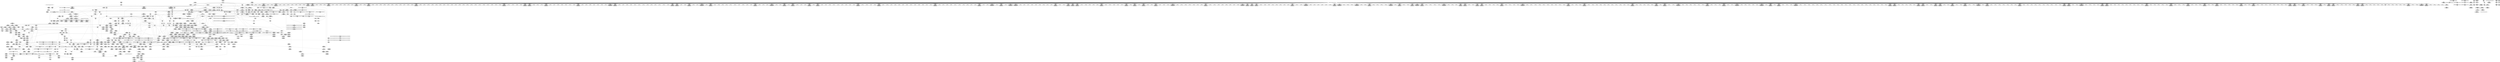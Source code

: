digraph {
	"CONST[source:2(external),value:2(dynamic)][purpose:{subject}][SrcIdx:2]"
	CE0x5777400 [shape=record,shape=Mrecord,label="{CE0x5777400|i64*_getelementptr_inbounds_(_2_x_i64_,_2_x_i64_*___llvm_gcov_ctr131,_i64_0,_i64_1)|*Constant*|*SummSource*}"]
	CE0x5764700 [shape=record,shape=Mrecord,label="{CE0x5764700|__validate_creds:tmp4|include/linux/cred.h,173|*SummSource*}"]
	CE0x57a02a0 [shape=record,shape=Mrecord,label="{CE0x57a02a0|12:_i32,_56:_i8*,_:_CRE_557,558_}"]
	CE0x57bf310 [shape=record,shape=Mrecord,label="{CE0x57bf310|GLOBAL:llvm.expect.i64|*Constant*|*SummSource*}"]
	CE0x57bd450 [shape=record,shape=Mrecord,label="{CE0x57bd450|inode_has_perm:and|security/selinux/hooks.c,1611}"]
	CE0x57188f0 [shape=record,shape=Mrecord,label="{CE0x57188f0|dentry_has_perm:entry}"]
	CE0x5722cf0 [shape=record,shape=Mrecord,label="{CE0x5722cf0|selinux_inode_getxattr:tmp2|*SummSink*}"]
	CE0x57a1ef0 [shape=record,shape=Mrecord,label="{CE0x57a1ef0|12:_i32,_56:_i8*,_:_CRE_581,582_}"]
	CE0x57aa040 [shape=record,shape=Mrecord,label="{CE0x57aa040|12:_i32,_56:_i8*,_:_CRE_878,879_}"]
	CE0x5794440 [shape=record,shape=Mrecord,label="{CE0x5794440|12:_i32,_56:_i8*,_:_CRE_203,204_}"]
	CE0x57493c0 [shape=record,shape=Mrecord,label="{CE0x57493c0|_ret_void,_!dbg_!27722|include/linux/cred.h,175|*SummSource*}"]
	CE0x5779f70 [shape=record,shape=Mrecord,label="{CE0x5779f70|GLOBAL:current_task|Global_var:current_task|*SummSource*}"]
	CE0x573a470 [shape=record,shape=Mrecord,label="{CE0x573a470|i64_5|*Constant*|*SummSink*}"]
	CE0x5775ff0 [shape=record,shape=Mrecord,label="{CE0x5775ff0|i8*_getelementptr_inbounds_(_25_x_i8_,_25_x_i8_*_.str3,_i32_0,_i32_0)|*Constant*}"]
	CE0x57acd60 [shape=record,shape=Mrecord,label="{CE0x57acd60|12:_i32,_56:_i8*,_:_CRE_916,917_}"]
	CE0x572a280 [shape=record,shape=Mrecord,label="{CE0x572a280|inode_has_perm:entry|*SummSink*}"]
	CE0x5790510 [shape=record,shape=Mrecord,label="{CE0x5790510|12:_i32,_56:_i8*,_:_CRE_112,120_|*MultipleSource*|*LoadInst*|security/selinux/hooks.c,1627|Function::inode_has_perm&Arg::inode::|security/selinux/hooks.c,1611}"]
	CE0x577d250 [shape=record,shape=Mrecord,label="{CE0x577d250|104:_%struct.inode*,_:_CRE_161,162_}"]
	CE0x57bd760 [shape=record,shape=Mrecord,label="{CE0x57bd760|inode_has_perm:tobool|security/selinux/hooks.c,1611|*SummSource*}"]
	CE0x57bf480 [shape=record,shape=Mrecord,label="{CE0x57bf480|GLOBAL:llvm.expect.i64|*Constant*|*SummSink*}"]
	CE0x5721eb0 [shape=record,shape=Mrecord,label="{CE0x5721eb0|i8*_getelementptr_inbounds_(_45_x_i8_,_45_x_i8_*_.str12,_i32_0,_i32_0)|*Constant*|*SummSink*}"]
	CE0x57451c0 [shape=record,shape=Mrecord,label="{CE0x57451c0|i64*_getelementptr_inbounds_(_2_x_i64_,_2_x_i64_*___llvm_gcov_ctr153,_i64_0,_i64_0)|*Constant*}"]
	CE0x5780aa0 [shape=record,shape=Mrecord,label="{CE0x5780aa0|i1_true|*Constant*}"]
	CE0x5747160 [shape=record,shape=Mrecord,label="{CE0x5747160|cred_sid:security|security/selinux/hooks.c,196|*SummSink*}"]
	CE0x57a0ac0 [shape=record,shape=Mrecord,label="{CE0x57a0ac0|12:_i32,_56:_i8*,_:_CRE_564,565_}"]
	CE0x5785510 [shape=record,shape=Mrecord,label="{CE0x5785510|104:_%struct.inode*,_:_CRE_256,264_|*MultipleSource*|Function::selinux_inode_getxattr&Arg::dentry::|Function::dentry_has_perm&Arg::dentry::|security/selinux/hooks.c,1627}"]
	CE0x57829f0 [shape=record,shape=Mrecord,label="{CE0x57829f0|12:_i32,_56:_i8*,_:_CRE_64,72_|*MultipleSource*|*LoadInst*|security/selinux/hooks.c,1627|Function::inode_has_perm&Arg::inode::|security/selinux/hooks.c,1611}"]
	CE0x576f7b0 [shape=record,shape=Mrecord,label="{CE0x576f7b0|__validate_creds:tmp7|include/linux/cred.h,174|*SummSource*}"]
	CE0x5798290 [shape=record,shape=Mrecord,label="{CE0x5798290|12:_i32,_56:_i8*,_:_CRE_279,280_}"]
	CE0x5764480 [shape=record,shape=Mrecord,label="{CE0x5764480|__validate_creds:tmp3|include/linux/cred.h,173|*SummSink*}"]
	CE0x577bcf0 [shape=record,shape=Mrecord,label="{CE0x577bcf0|104:_%struct.inode*,_:_CRE_94,95_}"]
	CE0x57a36b0 [shape=record,shape=Mrecord,label="{CE0x57a36b0|12:_i32,_56:_i8*,_:_CRE_601,602_}"]
	CE0x5748b10 [shape=record,shape=Mrecord,label="{CE0x5748b10|i32_1609|*Constant*|*SummSink*}"]
	CE0x5796740 [shape=record,shape=Mrecord,label="{CE0x5796740|12:_i32,_56:_i8*,_:_CRE_256,257_}"]
	CE0x573d840 [shape=record,shape=Mrecord,label="{CE0x573d840|selinux_inode_getxattr:tmp17|security/selinux/hooks.c,3041|*SummSink*}"]
	CE0x57c2200 [shape=record,shape=Mrecord,label="{CE0x57c2200|inode_has_perm:tmp10|security/selinux/hooks.c,1611|*SummSink*}"]
	CE0x57aa9c0 [shape=record,shape=Mrecord,label="{CE0x57aa9c0|12:_i32,_56:_i8*,_:_CRE_886,887_}"]
	CE0x5794170 [shape=record,shape=Mrecord,label="{CE0x5794170|12:_i32,_56:_i8*,_:_CRE_200,201_}"]
	CE0x5745d80 [shape=record,shape=Mrecord,label="{CE0x5745d80|cred_sid:tmp|*SummSink*}"]
	CE0x571d930 [shape=record,shape=Mrecord,label="{CE0x571d930|dentry_has_perm:tmp1|*SummSource*}"]
	CE0x576afc0 [shape=record,shape=Mrecord,label="{CE0x576afc0|avc_has_perm:tsid|Function::avc_has_perm&Arg::tsid::}"]
	CE0x57329b0 [shape=record,shape=Mrecord,label="{CE0x57329b0|i64*_getelementptr_inbounds_(_11_x_i64_,_11_x_i64_*___llvm_gcov_ctr239,_i64_0,_i64_6)|*Constant*|*SummSource*}"]
	CE0x5775620 [shape=record,shape=Mrecord,label="{CE0x5775620|inode_has_perm:tmp|*SummSink*}"]
	CE0x5793110 [shape=record,shape=Mrecord,label="{CE0x5793110|cred_sid:cred|Function::cred_sid&Arg::cred::|*SummSink*}"]
	CE0x57ddac0 [shape=record,shape=Mrecord,label="{CE0x57ddac0|__validate_creds:tmp8|include/linux/cred.h,175}"]
	CE0x571ef60 [shape=record,shape=Mrecord,label="{CE0x571ef60|i64_3|*Constant*|*SummSink*}"]
	CE0x579bd10 [shape=record,shape=Mrecord,label="{CE0x579bd10|12:_i32,_56:_i8*,_:_CRE_400,408_|*MultipleSource*|*LoadInst*|security/selinux/hooks.c,1627|Function::inode_has_perm&Arg::inode::|security/selinux/hooks.c,1611}"]
	CE0x577d3c0 [shape=record,shape=Mrecord,label="{CE0x577d3c0|i64*_getelementptr_inbounds_(_2_x_i64_,_2_x_i64_*___llvm_gcov_ctr98,_i64_0,_i64_0)|*Constant*}"]
	CE0x57a43c0 [shape=record,shape=Mrecord,label="{CE0x57a43c0|12:_i32,_56:_i8*,_:_CRE_612,613_}"]
	CE0x576bbf0 [shape=record,shape=Mrecord,label="{CE0x576bbf0|inode_has_perm:tmp18|security/selinux/hooks.c,1617|*SummSource*}"]
	CE0x57a4620 [shape=record,shape=Mrecord,label="{CE0x57a4620|12:_i32,_56:_i8*,_:_CRE_614,615_}"]
	CE0x579c9a0 [shape=record,shape=Mrecord,label="{CE0x579c9a0|12:_i32,_56:_i8*,_:_CRE_448,456_|*MultipleSource*|*LoadInst*|security/selinux/hooks.c,1627|Function::inode_has_perm&Arg::inode::|security/selinux/hooks.c,1611}"]
	CE0x5783b40 [shape=record,shape=Mrecord,label="{CE0x5783b40|GLOBAL:__validate_creds|*Constant*|*SummSource*}"]
	CE0x5794260 [shape=record,shape=Mrecord,label="{CE0x5794260|12:_i32,_56:_i8*,_:_CRE_201,202_}"]
	CE0x57a4fa0 [shape=record,shape=Mrecord,label="{CE0x57a4fa0|12:_i32,_56:_i8*,_:_CRE_622,623_}"]
	CE0x57346b0 [shape=record,shape=Mrecord,label="{CE0x57346b0|dentry_has_perm:call|security/selinux/hooks.c,1632|*SummSink*}"]
	CE0x5786c90 [shape=record,shape=Mrecord,label="{CE0x5786c90|104:_%struct.inode*,_:_CRE_316,317_}"]
	CE0x579e000 [shape=record,shape=Mrecord,label="{CE0x579e000|12:_i32,_56:_i8*,_:_CRE_484,485_}"]
	CE0x57adba0 [shape=record,shape=Mrecord,label="{CE0x57adba0|12:_i32,_56:_i8*,_:_CRE_928,929_}"]
	CE0x57a3ca0 [shape=record,shape=Mrecord,label="{CE0x57a3ca0|12:_i32,_56:_i8*,_:_CRE_606,607_}"]
	CE0x57bece0 [shape=record,shape=Mrecord,label="{CE0x57bece0|inode_has_perm:conv|security/selinux/hooks.c,1611|*SummSink*}"]
	CE0x57aba60 [shape=record,shape=Mrecord,label="{CE0x57aba60|12:_i32,_56:_i8*,_:_CRE_900,901_}"]
	CE0x5789110 [shape=record,shape=Mrecord,label="{CE0x5789110|_call_void_mcount()_#3|*SummSource*}"]
	CE0x5794db0 [shape=record,shape=Mrecord,label="{CE0x5794db0|12:_i32,_56:_i8*,_:_CRE_224,232_|*MultipleSource*|*LoadInst*|security/selinux/hooks.c,1627|Function::inode_has_perm&Arg::inode::|security/selinux/hooks.c,1611}"]
	CE0x571eec0 [shape=record,shape=Mrecord,label="{CE0x571eec0|i64_3|*Constant*|*SummSource*}"]
	CE0x579eb80 [shape=record,shape=Mrecord,label="{CE0x579eb80|12:_i32,_56:_i8*,_:_CRE_508,512_|*MultipleSource*|*LoadInst*|security/selinux/hooks.c,1627|Function::inode_has_perm&Arg::inode::|security/selinux/hooks.c,1611}"]
	CE0x5764410 [shape=record,shape=Mrecord,label="{CE0x5764410|__validate_creds:tmp3|include/linux/cred.h,173|*SummSource*}"]
	CE0x579d660 [shape=record,shape=Mrecord,label="{CE0x579d660|12:_i32,_56:_i8*,_:_CRE_475,476_}"]
	CE0x579dda0 [shape=record,shape=Mrecord,label="{CE0x579dda0|12:_i32,_56:_i8*,_:_CRE_482,483_}"]
	CE0x57a4880 [shape=record,shape=Mrecord,label="{CE0x57a4880|12:_i32,_56:_i8*,_:_CRE_616,617_}"]
	CE0x57385a0 [shape=record,shape=Mrecord,label="{CE0x57385a0|i64*_getelementptr_inbounds_(_11_x_i64_,_11_x_i64_*___llvm_gcov_ctr239,_i64_0,_i64_6)|*Constant*|*SummSink*}"]
	CE0x572d9a0 [shape=record,shape=Mrecord,label="{CE0x572d9a0|i64*_getelementptr_inbounds_(_11_x_i64_,_11_x_i64_*___llvm_gcov_ctr239,_i64_0,_i64_8)|*Constant*|*SummSink*}"]
	CE0x5776bb0 [shape=record,shape=Mrecord,label="{CE0x5776bb0|__validate_creds:call|include/linux/cred.h,173|*SummSink*}"]
	CE0x579eda0 [shape=record,shape=Mrecord,label="{CE0x579eda0|12:_i32,_56:_i8*,_:_CRE_512,520_|*MultipleSource*|*LoadInst*|security/selinux/hooks.c,1627|Function::inode_has_perm&Arg::inode::|security/selinux/hooks.c,1611}"]
	CE0x5788800 [shape=record,shape=Mrecord,label="{CE0x5788800|inode_has_perm:do.end}"]
	CE0x5798030 [shape=record,shape=Mrecord,label="{CE0x5798030|12:_i32,_56:_i8*,_:_CRE_277,278_}"]
	CE0x5728830 [shape=record,shape=Mrecord,label="{CE0x5728830|selinux_inode_getxattr:tmp13|security/selinux/hooks.c,3041|*SummSink*}"]
	CE0x57ae190 [shape=record,shape=Mrecord,label="{CE0x57ae190|12:_i32,_56:_i8*,_:_CRE_933,934_}"]
	CE0x5797dd0 [shape=record,shape=Mrecord,label="{CE0x5797dd0|12:_i32,_56:_i8*,_:_CRE_275,276_}"]
	CE0x576c650 [shape=record,shape=Mrecord,label="{CE0x576c650|i32_(i32,_i32,_i16,_i32,_%struct.common_audit_data*)*_bitcast_(i32_(i32,_i32,_i16,_i32,_%struct.common_audit_data.495*)*_avc_has_perm_to_i32_(i32,_i32,_i16,_i32,_%struct.common_audit_data*)*)|*Constant*|*SummSource*}"]
	CE0x579a2a0 [shape=record,shape=Mrecord,label="{CE0x579a2a0|12:_i32,_56:_i8*,_:_CRE_306,307_}"]
	CE0x5764280 [shape=record,shape=Mrecord,label="{CE0x5764280|GLOBAL:__llvm_gcov_ctr155|Global_var:__llvm_gcov_ctr155|*SummSink*}"]
	CE0x57c0c80 [shape=record,shape=Mrecord,label="{CE0x57c0c80|GLOBAL:__llvm_gcov_ctr154|Global_var:__llvm_gcov_ctr154|*SummSink*}"]
	CE0x571a230 [shape=record,shape=Mrecord,label="{CE0x571a230|_ret_i32_%call,_!dbg_!27723|security/selinux/hooks.c,1632}"]
	CE0x57a0600 [shape=record,shape=Mrecord,label="{CE0x57a0600|12:_i32,_56:_i8*,_:_CRE_560,561_}"]
	CE0x572b970 [shape=record,shape=Mrecord,label="{CE0x572b970|_ret_i32_%retval.0,_!dbg_!27739|security/selinux/hooks.c,1618|*SummSink*}"]
	CE0x5797910 [shape=record,shape=Mrecord,label="{CE0x5797910|12:_i32,_56:_i8*,_:_CRE_271,272_}"]
	CE0x5729f40 [shape=record,shape=Mrecord,label="{CE0x5729f40|GLOBAL:inode_has_perm|*Constant*|*SummSink*}"]
	CE0x571fac0 [shape=record,shape=Mrecord,label="{CE0x571fac0|selinux_inode_getxattr:tmp11|security/selinux/hooks.c,3041|*SummSource*}"]
	CE0x579c150 [shape=record,shape=Mrecord,label="{CE0x579c150|12:_i32,_56:_i8*,_:_CRE_416,424_|*MultipleSource*|*LoadInst*|security/selinux/hooks.c,1627|Function::inode_has_perm&Arg::inode::|security/selinux/hooks.c,1611}"]
	CE0x5730f30 [shape=record,shape=Mrecord,label="{CE0x5730f30|selinux_inode_getxattr:tobool1|security/selinux/hooks.c,3041|*SummSource*}"]
	CE0x57bdd80 [shape=record,shape=Mrecord,label="{CE0x57bdd80|inode_has_perm:lnot|security/selinux/hooks.c,1611|*SummSource*}"]
	CE0x579d000 [shape=record,shape=Mrecord,label="{CE0x579d000|12:_i32,_56:_i8*,_:_CRE_472,473_}"]
	CE0x577bfc0 [shape=record,shape=Mrecord,label="{CE0x577bfc0|104:_%struct.inode*,_:_CRE_104,112_|*MultipleSource*|Function::selinux_inode_getxattr&Arg::dentry::|Function::dentry_has_perm&Arg::dentry::|security/selinux/hooks.c,1627}"]
	CE0x57a0990 [shape=record,shape=Mrecord,label="{CE0x57a0990|12:_i32,_56:_i8*,_:_CRE_563,564_}"]
	CE0x57a5200 [shape=record,shape=Mrecord,label="{CE0x57a5200|12:_i32,_56:_i8*,_:_CRE_624,628_|*MultipleSource*|*LoadInst*|security/selinux/hooks.c,1627|Function::inode_has_perm&Arg::inode::|security/selinux/hooks.c,1611}"]
	CE0x5799cb0 [shape=record,shape=Mrecord,label="{CE0x5799cb0|12:_i32,_56:_i8*,_:_CRE_301,302_}"]
	CE0x57b5110 [shape=record,shape=Mrecord,label="{CE0x57b5110|inode_has_perm:tmp15|*LoadInst*|security/selinux/hooks.c,1615}"]
	CE0x57a16a0 [shape=record,shape=Mrecord,label="{CE0x57a16a0|12:_i32,_56:_i8*,_:_CRE_574,575_}"]
	CE0x576c150 [shape=record,shape=Mrecord,label="{CE0x576c150|inode_has_perm:call4|security/selinux/hooks.c,1617|*SummSource*}"]
	CE0x57af4b0 [shape=record,shape=Mrecord,label="{CE0x57af4b0|12:_i32,_56:_i8*,_:_CRE_980,981_}"]
	CE0x5768c70 [shape=record,shape=Mrecord,label="{CE0x5768c70|inode_has_perm:return|*SummSink*}"]
	CE0x57ab5a0 [shape=record,shape=Mrecord,label="{CE0x57ab5a0|12:_i32,_56:_i8*,_:_CRE_896,897_}"]
	CE0x57421a0 [shape=record,shape=Mrecord,label="{CE0x57421a0|i32_78|*Constant*}"]
	CE0x57b5bd0 [shape=record,shape=Mrecord,label="{CE0x57b5bd0|inode_has_perm:sid3|security/selinux/hooks.c,1617|*SummSource*}"]
	CE0x573a260 [shape=record,shape=Mrecord,label="{CE0x573a260|selinux_inode_getxattr:tmp6|security/selinux/hooks.c,3041|*SummSink*}"]
	CE0x57abdf0 [shape=record,shape=Mrecord,label="{CE0x57abdf0|12:_i32,_56:_i8*,_:_CRE_903,904_}"]
	CE0x5726f20 [shape=record,shape=Mrecord,label="{CE0x5726f20|dentry_has_perm:tmp|*SummSource*}"]
	CE0x57159f0 [shape=record,shape=Mrecord,label="{CE0x57159f0|_call_void_mcount()_#3|*SummSink*}"]
	CE0x573fd50 [shape=record,shape=Mrecord,label="{CE0x573fd50|12:_i32,_56:_i8*,_:_CRE_155,156_}"]
	CE0x5785f60 [shape=record,shape=Mrecord,label="{CE0x5785f60|104:_%struct.inode*,_:_CRE_304,305_}"]
	CE0x57a1440 [shape=record,shape=Mrecord,label="{CE0x57a1440|12:_i32,_56:_i8*,_:_CRE_572,573_}"]
	CE0x5731750 [shape=record,shape=Mrecord,label="{CE0x5731750|0:_i8,_:_GCMR_selinux_inode_getxattr.__warned_internal_global_i8_0,_section_.data.unlikely_,_align_1:_elem_0:default:}"]
	CE0x576c780 [shape=record,shape=Mrecord,label="{CE0x576c780|i32_(i32,_i32,_i16,_i32,_%struct.common_audit_data*)*_bitcast_(i32_(i32,_i32,_i16,_i32,_%struct.common_audit_data.495*)*_avc_has_perm_to_i32_(i32,_i32,_i16,_i32,_%struct.common_audit_data*)*)|*Constant*|*SummSink*}"]
	CE0x5741dc0 [shape=record,shape=Mrecord,label="{CE0x5741dc0|_ret_%struct.task_struct*_%tmp4,_!dbg_!27714|./arch/x86/include/asm/current.h,14}"]
	CE0x577b030 [shape=record,shape=Mrecord,label="{CE0x577b030|12:_i32,_56:_i8*,_:_CRE_171,172_}"]
	CE0x57160f0 [shape=record,shape=Mrecord,label="{CE0x57160f0|i32_5|*Constant*|*SummSource*}"]
	CE0x5734210 [shape=record,shape=Mrecord,label="{CE0x5734210|dentry_has_perm:call|security/selinux/hooks.c,1632}"]
	CE0x5ff14a0 [shape=record,shape=Mrecord,label="{CE0x5ff14a0|i64*_getelementptr_inbounds_(_11_x_i64_,_11_x_i64_*___llvm_gcov_ctr239,_i64_0,_i64_0)|*Constant*|*SummSink*}"]
	CE0x5769400 [shape=record,shape=Mrecord,label="{CE0x5769400|i64*_getelementptr_inbounds_(_8_x_i64_,_8_x_i64_*___llvm_gcov_ctr154,_i64_0,_i64_2)|*Constant*|*SummSource*}"]
	CE0x57b4600 [shape=record,shape=Mrecord,label="{CE0x57b4600|_ret_i32_%tmp6,_!dbg_!27716|security/selinux/hooks.c,197}"]
	CE0x5799460 [shape=record,shape=Mrecord,label="{CE0x5799460|12:_i32,_56:_i8*,_:_CRE_294,295_}"]
	CE0x57c1d20 [shape=record,shape=Mrecord,label="{CE0x57c1d20|inode_has_perm:tmp9|security/selinux/hooks.c,1611|*SummSink*}"]
	CE0x57a1b60 [shape=record,shape=Mrecord,label="{CE0x57a1b60|12:_i32,_56:_i8*,_:_CRE_578,579_}"]
	CE0x574a550 [shape=record,shape=Mrecord,label="{CE0x574a550|__validate_creds:line|Function::__validate_creds&Arg::line::|*SummSource*}"]
	CE0x572b530 [shape=record,shape=Mrecord,label="{CE0x572b530|inode_has_perm:adp|Function::inode_has_perm&Arg::adp::|*SummSink*}"]
	CE0x579b680 [shape=record,shape=Mrecord,label="{CE0x579b680|12:_i32,_56:_i8*,_:_CRE_376,384_|*MultipleSource*|*LoadInst*|security/selinux/hooks.c,1627|Function::inode_has_perm&Arg::inode::|security/selinux/hooks.c,1611}"]
	CE0x57407f0 [shape=record,shape=Mrecord,label="{CE0x57407f0|selinux_inode_getxattr:call3|security/selinux/hooks.c,3041|*SummSource*}"]
	CE0x57aae80 [shape=record,shape=Mrecord,label="{CE0x57aae80|12:_i32,_56:_i8*,_:_CRE_890,891_}"]
	CE0x5788740 [shape=record,shape=Mrecord,label="{CE0x5788740|inode_has_perm:if.then|*SummSink*}"]
	CE0x572dcd0 [shape=record,shape=Mrecord,label="{CE0x572dcd0|i64*_getelementptr_inbounds_(_11_x_i64_,_11_x_i64_*___llvm_gcov_ctr239,_i64_0,_i64_8)|*Constant*|*SummSource*}"]
	CE0x57aff70 [shape=record,shape=Mrecord,label="{CE0x57aff70|inode_has_perm:tmp6|*LoadInst*|security/selinux/hooks.c,1611}"]
	CE0x5740cb0 [shape=record,shape=Mrecord,label="{CE0x5740cb0|GLOBAL:get_current|*Constant*|*SummSource*}"]
	CE0x5768460 [shape=record,shape=Mrecord,label="{CE0x5768460|__validate_creds:expval|include/linux/cred.h,173|*SummSource*}"]
	CE0x5724630 [shape=record,shape=Mrecord,label="{CE0x5724630|selinux_inode_getxattr:call3|security/selinux/hooks.c,3041|*SummSink*}"]
	CE0x579a760 [shape=record,shape=Mrecord,label="{CE0x579a760|12:_i32,_56:_i8*,_:_CRE_310,311_}"]
	CE0x57730d0 [shape=record,shape=Mrecord,label="{CE0x57730d0|104:_%struct.inode*,_:_CRE_197,198_}"]
	CE0x572fea0 [shape=record,shape=Mrecord,label="{CE0x572fea0|dentry_has_perm:bb|*SummSink*}"]
	CE0x57ace90 [shape=record,shape=Mrecord,label="{CE0x57ace90|12:_i32,_56:_i8*,_:_CRE_917,918_}"]
	CE0x57a2020 [shape=record,shape=Mrecord,label="{CE0x57a2020|12:_i32,_56:_i8*,_:_CRE_582,583_}"]
	CE0x5794620 [shape=record,shape=Mrecord,label="{CE0x5794620|12:_i32,_56:_i8*,_:_CRE_205,206_}"]
	CE0x5748580 [shape=record,shape=Mrecord,label="{CE0x5748580|i64*_getelementptr_inbounds_(_8_x_i64_,_8_x_i64_*___llvm_gcov_ctr154,_i64_0,_i64_0)|*Constant*|*SummSource*}"]
	CE0x57911c0 [shape=record,shape=Mrecord,label="{CE0x57911c0|inode_has_perm:tmp12|security/selinux/hooks.c,1612|*SummSink*}"]
	CE0x5793bd0 [shape=record,shape=Mrecord,label="{CE0x5793bd0|12:_i32,_56:_i8*,_:_CRE_194,195_}"]
	CE0x5740110 [shape=record,shape=Mrecord,label="{CE0x5740110|12:_i32,_56:_i8*,_:_CRE_159,160_}"]
	CE0x57886a0 [shape=record,shape=Mrecord,label="{CE0x57886a0|inode_has_perm:if.then|*SummSource*}"]
	CE0x579d910 [shape=record,shape=Mrecord,label="{CE0x579d910|12:_i32,_56:_i8*,_:_CRE_478,479_}"]
	CE0x57b5950 [shape=record,shape=Mrecord,label="{CE0x57b5950|inode_has_perm:tmp16|security/selinux/hooks.c,1615|*SummSource*}"]
	CE0x579d810 [shape=record,shape=Mrecord,label="{CE0x579d810|12:_i32,_56:_i8*,_:_CRE_477,478_}"]
	CE0x5722b00 [shape=record,shape=Mrecord,label="{CE0x5722b00|i64*_getelementptr_inbounds_(_2_x_i64_,_2_x_i64_*___llvm_gcov_ctr98,_i64_0,_i64_0)|*Constant*|*SummSink*}"]
	CE0x5781330 [shape=record,shape=Mrecord,label="{CE0x5781330|_call_void_mcount()_#3}"]
	CE0x5747090 [shape=record,shape=Mrecord,label="{CE0x5747090|cred_sid:security|security/selinux/hooks.c,196|*SummSource*}"]
	CE0x57b7ee0 [shape=record,shape=Mrecord,label="{CE0x57b7ee0|inode_has_perm:tmp17|security/selinux/hooks.c,1617|*SummSource*}"]
	CE0x578b380 [shape=record,shape=Mrecord,label="{CE0x578b380|inode_has_perm:i_flags|security/selinux/hooks.c,1611|*SummSink*}"]
	CE0x57881e0 [shape=record,shape=Mrecord,label="{CE0x57881e0|i32_1|*Constant*|*SummSink*}"]
	CE0x57ad5b0 [shape=record,shape=Mrecord,label="{CE0x57ad5b0|12:_i32,_56:_i8*,_:_CRE_923,924_}"]
	CE0x5742440 [shape=record,shape=Mrecord,label="{CE0x5742440|i32_78|*Constant*|*SummSource*}"]
	CE0x57ac2b0 [shape=record,shape=Mrecord,label="{CE0x57ac2b0|12:_i32,_56:_i8*,_:_CRE_907,908_}"]
	CE0x57785b0 [shape=record,shape=Mrecord,label="{CE0x57785b0|12:_i32,_56:_i8*,_:_CRE_12,16_|*MultipleSource*|*LoadInst*|security/selinux/hooks.c,1627|Function::inode_has_perm&Arg::inode::|security/selinux/hooks.c,1611}"]
	CE0x573e810 [shape=record,shape=Mrecord,label="{CE0x573e810|cred_sid:tmp4|*LoadInst*|security/selinux/hooks.c,196|*SummSink*}"]
	CE0x57bd4c0 [shape=record,shape=Mrecord,label="{CE0x57bd4c0|inode_has_perm:and|security/selinux/hooks.c,1611|*SummSource*}"]
	CE0x5748810 [shape=record,shape=Mrecord,label="{CE0x5748810|_call_void_mcount()_#3|*SummSink*}"]
	CE0x57a01a0 [shape=record,shape=Mrecord,label="{CE0x57a01a0|12:_i32,_56:_i8*,_:_CRE_556,557_}"]
	CE0x5776e80 [shape=record,shape=Mrecord,label="{CE0x5776e80|COLLAPSED:_GCMRE___llvm_gcov_ctr154_internal_global_8_x_i64_zeroinitializer:_elem_0:default:}"]
	CE0x57bfe00 [shape=record,shape=Mrecord,label="{CE0x57bfe00|inode_has_perm:tobool2|security/selinux/hooks.c,1611|*SummSource*}"]
	CE0x57be900 [shape=record,shape=Mrecord,label="{CE0x57be900|inode_has_perm:lnot.ext|security/selinux/hooks.c,1611|*SummSource*}"]
	CE0x571ca10 [shape=record,shape=Mrecord,label="{CE0x571ca10|104:_%struct.inode*,_:_CRE_189,190_}"]
	CE0x5790ab0 [shape=record,shape=Mrecord,label="{CE0x5790ab0|12:_i32,_56:_i8*,_:_CRE_136,137_}"]
	CE0x571c560 [shape=record,shape=Mrecord,label="{CE0x571c560|104:_%struct.inode*,_:_CRE_184,185_}"]
	CE0x5729bd0 [shape=record,shape=Mrecord,label="{CE0x5729bd0|GLOBAL:inode_has_perm|*Constant*|*SummSource*}"]
	CE0x578ee60 [shape=record,shape=Mrecord,label="{CE0x578ee60|0:_i32,_4:_i32,_8:_i32,_12:_i32,_:_CMRE_20,24_|*MultipleSource*|security/selinux/hooks.c,196|*LoadInst*|security/selinux/hooks.c,196|security/selinux/hooks.c,197}"]
	CE0x57b88d0 [shape=record,shape=Mrecord,label="{CE0x57b88d0|i64*_getelementptr_inbounds_(_8_x_i64_,_8_x_i64_*___llvm_gcov_ctr154,_i64_0,_i64_7)|*Constant*}"]
	CE0x57ade00 [shape=record,shape=Mrecord,label="{CE0x57ade00|12:_i32,_56:_i8*,_:_CRE_930,931_}"]
	CE0x5772fe0 [shape=record,shape=Mrecord,label="{CE0x5772fe0|104:_%struct.inode*,_:_CRE_196,197_}"]
	CE0x57ad0f0 [shape=record,shape=Mrecord,label="{CE0x57ad0f0|12:_i32,_56:_i8*,_:_CRE_919,920_}"]
	CE0x574bc80 [shape=record,shape=Mrecord,label="{CE0x574bc80|i64*_getelementptr_inbounds_(_11_x_i64_,_11_x_i64_*___llvm_gcov_ctr239,_i64_0,_i64_0)|*Constant*|*SummSource*}"]
	CE0x577bc00 [shape=record,shape=Mrecord,label="{CE0x577bc00|104:_%struct.inode*,_:_CRE_93,94_}"]
	CE0x5791530 [shape=record,shape=Mrecord,label="{CE0x5791530|i64*_getelementptr_inbounds_(_8_x_i64_,_8_x_i64_*___llvm_gcov_ctr154,_i64_0,_i64_6)|*Constant*}"]
	CE0x57b67f0 [shape=record,shape=Mrecord,label="{CE0x57b67f0|inode_has_perm:tmp13|security/selinux/hooks.c,1614|*SummSink*}"]
	CE0x57320d0 [shape=record,shape=Mrecord,label="{CE0x57320d0|i64_2|*Constant*}"]
	CE0x579a170 [shape=record,shape=Mrecord,label="{CE0x579a170|12:_i32,_56:_i8*,_:_CRE_305,306_}"]
	CE0x577da90 [shape=record,shape=Mrecord,label="{CE0x577da90|get_current:tmp4|./arch/x86/include/asm/current.h,14|*SummSource*}"]
	CE0x579efc0 [shape=record,shape=Mrecord,label="{CE0x579efc0|12:_i32,_56:_i8*,_:_CRE_520,528_|*MultipleSource*|*LoadInst*|security/selinux/hooks.c,1627|Function::inode_has_perm&Arg::inode::|security/selinux/hooks.c,1611}"]
	CE0x578bfd0 [shape=record,shape=Mrecord,label="{CE0x578bfd0|i64*_getelementptr_inbounds_(_2_x_i64_,_2_x_i64_*___llvm_gcov_ctr131,_i64_0,_i64_0)|*Constant*|*SummSink*}"]
	CE0x5711ef0 [shape=record,shape=Mrecord,label="{CE0x5711ef0|selinux_inode_getxattr:tmp10|security/selinux/hooks.c,3041}"]
	CE0x5774840 [shape=record,shape=Mrecord,label="{CE0x5774840|104:_%struct.inode*,_:_CRE_222,223_}"]
	CE0x5728e90 [shape=record,shape=Mrecord,label="{CE0x5728e90|i1_true|*Constant*}"]
	CE0x5773fd0 [shape=record,shape=Mrecord,label="{CE0x5773fd0|104:_%struct.inode*,_:_CRE_213,214_}"]
	CE0x57bf620 [shape=record,shape=Mrecord,label="{CE0x57bf620|inode_has_perm:expval|security/selinux/hooks.c,1611}"]
	CE0x5792990 [shape=record,shape=Mrecord,label="{CE0x5792990|GLOBAL:cred_sid|*Constant*|*SummSource*}"]
	CE0x57b5b00 [shape=record,shape=Mrecord,label="{CE0x57b5b00|inode_has_perm:sid3|security/selinux/hooks.c,1617}"]
	CE0x57b5660 [shape=record,shape=Mrecord,label="{CE0x57b5660|inode_has_perm:tmp15|*LoadInst*|security/selinux/hooks.c,1615|*SummSource*}"]
	CE0x5747fb0 [shape=record,shape=Mrecord,label="{CE0x5747fb0|i32_22|*Constant*|*SummSink*}"]
	CE0x5795a60 [shape=record,shape=Mrecord,label="{CE0x5795a60|12:_i32,_56:_i8*,_:_CRE_245,246_}"]
	CE0x57ac9d0 [shape=record,shape=Mrecord,label="{CE0x57ac9d0|12:_i32,_56:_i8*,_:_CRE_913,914_}"]
	CE0x571f7e0 [shape=record,shape=Mrecord,label="{CE0x571f7e0|selinux_inode_getxattr:tmp11|security/selinux/hooks.c,3041}"]
	CE0x5733000 [shape=record,shape=Mrecord,label="{CE0x5733000|__validate_creds:tmp5|include/linux/cred.h,173|*SummSink*}"]
	CE0x572c3a0 [shape=record,shape=Mrecord,label="{CE0x572c3a0|GLOBAL:llvm.expect.i64|*Constant*}"]
	CE0x57183f0 [shape=record,shape=Mrecord,label="{CE0x57183f0|selinux_inode_getxattr:call5|security/selinux/hooks.c,3043|*SummSink*}"]
	CE0x57818f0 [shape=record,shape=Mrecord,label="{CE0x57818f0|GLOBAL:__validate_creds|*Constant*|*SummSink*}"]
	CE0x57af8e0 [shape=record,shape=Mrecord,label="{CE0x57af8e0|12:_i32,_56:_i8*,_:_CRE_984,988_|*MultipleSource*|*LoadInst*|security/selinux/hooks.c,1627|Function::inode_has_perm&Arg::inode::|security/selinux/hooks.c,1611}"]
	CE0x579f1e0 [shape=record,shape=Mrecord,label="{CE0x579f1e0|12:_i32,_56:_i8*,_:_CRE_528,536_|*MultipleSource*|*LoadInst*|security/selinux/hooks.c,1627|Function::inode_has_perm&Arg::inode::|security/selinux/hooks.c,1611}"]
	CE0x57a00f0 [shape=record,shape=Mrecord,label="{CE0x57a00f0|12:_i32,_56:_i8*,_:_CRE_555,556_}"]
	CE0x574adc0 [shape=record,shape=Mrecord,label="{CE0x574adc0|_call_void_lockdep_rcu_suspicious(i8*_getelementptr_inbounds_(_25_x_i8_,_25_x_i8_*_.str3,_i32_0,_i32_0),_i32_3041,_i8*_getelementptr_inbounds_(_45_x_i8_,_45_x_i8_*_.str12,_i32_0,_i32_0))_#10,_!dbg_!27729|security/selinux/hooks.c,3041|*SummSource*}"]
	CE0x57217d0 [shape=record,shape=Mrecord,label="{CE0x57217d0|0:_i8,_8:_%struct.dentry*,_24:_%struct.selinux_audit_data*,_:_SCMRE_0,1_|*MultipleSource*|security/selinux/hooks.c, 1628|security/selinux/hooks.c,1630}"]
	CE0x579a630 [shape=record,shape=Mrecord,label="{CE0x579a630|12:_i32,_56:_i8*,_:_CRE_309,310_}"]
	CE0x6b42470 [shape=record,shape=Mrecord,label="{CE0x6b42470|selinux_inode_getxattr:land.lhs.true2|*SummSource*}"]
	CE0x5719b50 [shape=record,shape=Mrecord,label="{CE0x5719b50|dentry_has_perm:dentry|Function::dentry_has_perm&Arg::dentry::}"]
	CE0x571b750 [shape=record,shape=Mrecord,label="{CE0x571b750|104:_%struct.inode*,_:_CRE_169,170_}"]
	CE0x57c2e70 [shape=record,shape=Mrecord,label="{CE0x57c2e70|inode_has_perm:tmp11|security/selinux/hooks.c,1612|*SummSource*}"]
	CE0x57bea70 [shape=record,shape=Mrecord,label="{CE0x57bea70|inode_has_perm:lnot.ext|security/selinux/hooks.c,1611|*SummSink*}"]
	CE0x5722c10 [shape=record,shape=Mrecord,label="{CE0x5722c10|selinux_inode_getxattr:tmp2}"]
	CE0x57a8340 [shape=record,shape=Mrecord,label="{CE0x57a8340|12:_i32,_56:_i8*,_:_CRE_824,832_|*MultipleSource*|*LoadInst*|security/selinux/hooks.c,1627|Function::inode_has_perm&Arg::inode::|security/selinux/hooks.c,1611}"]
	CE0x57756b0 [shape=record,shape=Mrecord,label="{CE0x57756b0|i64_1|*Constant*}"]
	CE0x5747750 [shape=record,shape=Mrecord,label="{CE0x5747750|__validate_creds:tmp1|*SummSource*}"]
	CE0x579da10 [shape=record,shape=Mrecord,label="{CE0x579da10|12:_i32,_56:_i8*,_:_CRE_479,480_}"]
	CE0x57b86f0 [shape=record,shape=Mrecord,label="{CE0x57b86f0|_ret_i32_%retval.0,_!dbg_!27728|security/selinux/avc.c,775|*SummSink*}"]
	CE0x577b5d0 [shape=record,shape=Mrecord,label="{CE0x577b5d0|12:_i32,_56:_i8*,_:_CRE_177,178_}"]
	CE0x57aa500 [shape=record,shape=Mrecord,label="{CE0x57aa500|12:_i32,_56:_i8*,_:_CRE_882,883_}"]
	CE0x5799590 [shape=record,shape=Mrecord,label="{CE0x5799590|12:_i32,_56:_i8*,_:_CRE_295,296_}"]
	CE0x57963b0 [shape=record,shape=Mrecord,label="{CE0x57963b0|12:_i32,_56:_i8*,_:_CRE_253,254_}"]
	CE0x5779db0 [shape=record,shape=Mrecord,label="{CE0x5779db0|get_current:tmp4|./arch/x86/include/asm/current.h,14|*SummSink*}"]
	CE0x6b424e0 [shape=record,shape=Mrecord,label="{CE0x6b424e0|selinux_inode_getxattr:land.lhs.true2|*SummSink*}"]
	CE0x57c04a0 [shape=record,shape=Mrecord,label="{CE0x57c04a0|inode_has_perm:tmp7|security/selinux/hooks.c,1611|*SummSource*}"]
	CE0x577fc60 [shape=record,shape=Mrecord,label="{CE0x577fc60|inode_has_perm:tmp4|security/selinux/hooks.c,1609}"]
	CE0x571a9c0 [shape=record,shape=Mrecord,label="{CE0x571a9c0|_ret_i32_%call,_!dbg_!27723|security/selinux/hooks.c,1632|*SummSink*}"]
	CE0x57163a0 [shape=record,shape=Mrecord,label="{CE0x57163a0|dentry_has_perm:d_inode|security/selinux/hooks.c,1627|*SummSource*}"]
	CE0x57840f0 [shape=record,shape=Mrecord,label="{CE0x57840f0|cred_sid:tmp3}"]
	CE0x5778b30 [shape=record,shape=Mrecord,label="{CE0x5778b30|inode_has_perm:tmp2}"]
	CE0x576f8e0 [shape=record,shape=Mrecord,label="{CE0x576f8e0|__validate_creds:tmp7|include/linux/cred.h,174|*SummSink*}"]
	CE0x5773760 [shape=record,shape=Mrecord,label="{CE0x5773760|104:_%struct.inode*,_:_CRE_204,205_}"]
	CE0x57a9b80 [shape=record,shape=Mrecord,label="{CE0x57a9b80|12:_i32,_56:_i8*,_:_CRE_874,875_}"]
	CE0x579e5f0 [shape=record,shape=Mrecord,label="{CE0x579e5f0|12:_i32,_56:_i8*,_:_CRE_496,500_|*MultipleSource*|*LoadInst*|security/selinux/hooks.c,1627|Function::inode_has_perm&Arg::inode::|security/selinux/hooks.c,1611}"]
	CE0x5738b70 [shape=record,shape=Mrecord,label="{CE0x5738b70|selinux_inode_getxattr:tmp1|*SummSink*}"]
	CE0x577ae50 [shape=record,shape=Mrecord,label="{CE0x577ae50|12:_i32,_56:_i8*,_:_CRE_169,170_}"]
	CE0x57a4030 [shape=record,shape=Mrecord,label="{CE0x57a4030|12:_i32,_56:_i8*,_:_CRE_609,610_}"]
	CE0x577de30 [shape=record,shape=Mrecord,label="{CE0x577de30|i32_4|*Constant*|*SummSource*}"]
	CE0x57a29a0 [shape=record,shape=Mrecord,label="{CE0x57a29a0|12:_i32,_56:_i8*,_:_CRE_590,591_}"]
	CE0x574a4e0 [shape=record,shape=Mrecord,label="{CE0x574a4e0|i32_0|*Constant*}"]
	CE0x57402f0 [shape=record,shape=Mrecord,label="{CE0x57402f0|12:_i32,_56:_i8*,_:_CRE_161,162_}"]
	CE0x5796d30 [shape=record,shape=Mrecord,label="{CE0x5796d30|12:_i32,_56:_i8*,_:_CRE_261,262_}"]
	CE0x5727960 [shape=record,shape=Mrecord,label="{CE0x5727960|%struct.task_struct*_(%struct.task_struct**)*_asm_movq_%gs:$_1:P_,$0_,_r,im,_dirflag_,_fpsr_,_flags_|*SummSource*}"]
	CE0x57a3320 [shape=record,shape=Mrecord,label="{CE0x57a3320|12:_i32,_56:_i8*,_:_CRE_598,599_}"]
	CE0x5779140 [shape=record,shape=Mrecord,label="{CE0x5779140|cred_sid:tmp2}"]
	CE0x573f990 [shape=record,shape=Mrecord,label="{CE0x573f990|12:_i32,_56:_i8*,_:_CRE_151,152_}"]
	CE0x5785770 [shape=record,shape=Mrecord,label="{CE0x5785770|104:_%struct.inode*,_:_CRE_272,280_|*MultipleSource*|Function::selinux_inode_getxattr&Arg::dentry::|Function::dentry_has_perm&Arg::dentry::|security/selinux/hooks.c,1627}"]
	CE0x57908d0 [shape=record,shape=Mrecord,label="{CE0x57908d0|12:_i32,_56:_i8*,_:_CRE_128,136_|*MultipleSource*|*LoadInst*|security/selinux/hooks.c,1627|Function::inode_has_perm&Arg::inode::|security/selinux/hooks.c,1611}"]
	CE0x5735850 [shape=record,shape=Mrecord,label="{CE0x5735850|GLOBAL:lockdep_rcu_suspicious|*Constant*|*SummSource*}"]
	CE0x57a0d20 [shape=record,shape=Mrecord,label="{CE0x57a0d20|12:_i32,_56:_i8*,_:_CRE_566,567_}"]
	CE0x578c500 [shape=record,shape=Mrecord,label="{CE0x578c500|0:_i32,_4:_i32,_8:_i32,_12:_i32,_:_CMRE_8,12_|*MultipleSource*|security/selinux/hooks.c,196|*LoadInst*|security/selinux/hooks.c,196|security/selinux/hooks.c,197}"]
	CE0x5797f00 [shape=record,shape=Mrecord,label="{CE0x5797f00|12:_i32,_56:_i8*,_:_CRE_276,277_}"]
	CE0x571a540 [shape=record,shape=Mrecord,label="{CE0x571a540|dentry_has_perm:av|Function::dentry_has_perm&Arg::av::|*SummSource*}"]
	CE0x57aa760 [shape=record,shape=Mrecord,label="{CE0x57aa760|12:_i32,_56:_i8*,_:_CRE_884,885_}"]
	CE0x5799330 [shape=record,shape=Mrecord,label="{CE0x5799330|12:_i32,_56:_i8*,_:_CRE_293,294_}"]
	CE0x573eb30 [shape=record,shape=Mrecord,label="{CE0x573eb30|cred_sid:tmp5|security/selinux/hooks.c,196|*SummSource*}"]
	CE0x5716830 [shape=record,shape=Mrecord,label="{CE0x5716830|104:_%struct.inode*,_:_CRE_92,93_}"]
	CE0x577ccb0 [shape=record,shape=Mrecord,label="{CE0x577ccb0|104:_%struct.inode*,_:_CRE_155,156_}"]
	CE0x57741b0 [shape=record,shape=Mrecord,label="{CE0x57741b0|104:_%struct.inode*,_:_CRE_215,216_}"]
	CE0x57a3dd0 [shape=record,shape=Mrecord,label="{CE0x57a3dd0|12:_i32,_56:_i8*,_:_CRE_607,608_}"]
	CE0x5799920 [shape=record,shape=Mrecord,label="{CE0x5799920|12:_i32,_56:_i8*,_:_CRE_298,299_}"]
	CE0x5715a90 [shape=record,shape=Mrecord,label="{CE0x5715a90|get_current:tmp4|./arch/x86/include/asm/current.h,14}"]
	CE0x57958b0 [shape=record,shape=Mrecord,label="{CE0x57958b0|12:_i32,_56:_i8*,_:_CRE_243,244_}"]
	CE0x57ba380 [shape=record,shape=Mrecord,label="{CE0x57ba380|__validate_creds:if.end|*SummSink*}"]
	CE0x5ff1510 [shape=record,shape=Mrecord,label="{CE0x5ff1510|selinux_inode_getxattr:tmp}"]
	CE0x57b03e0 [shape=record,shape=Mrecord,label="{CE0x57b03e0|inode_has_perm:tmp6|*LoadInst*|security/selinux/hooks.c,1611|*SummSink*}"]
	CE0x5773670 [shape=record,shape=Mrecord,label="{CE0x5773670|104:_%struct.inode*,_:_CRE_203,204_}"]
	CE0x5772ef0 [shape=record,shape=Mrecord,label="{CE0x5772ef0|104:_%struct.inode*,_:_CRE_195,196_}"]
	CE0x5731040 [shape=record,shape=Mrecord,label="{CE0x5731040|selinux_inode_getxattr:tobool1|security/selinux/hooks.c,3041|*SummSink*}"]
	CE0x571ba20 [shape=record,shape=Mrecord,label="{CE0x571ba20|104:_%struct.inode*,_:_CRE_172,173_}"]
	CE0x5742d00 [shape=record,shape=Mrecord,label="{CE0x5742d00|selinux_inode_getxattr:tmp21|security/selinux/hooks.c,3041|*SummSource*}"]
	CE0x5720cb0 [shape=record,shape=Mrecord,label="{CE0x5720cb0|selinux_inode_getxattr:bb}"]
	CE0x5747eb0 [shape=record,shape=Mrecord,label="{CE0x5747eb0|i32_22|*Constant*}"]
	CE0x5748e40 [shape=record,shape=Mrecord,label="{CE0x5748e40|_call_void_mcount()_#3|*SummSource*}"]
	CE0x57aebb0 [shape=record,shape=Mrecord,label="{CE0x57aebb0|12:_i32,_56:_i8*,_:_CRE_968,976_|*MultipleSource*|*LoadInst*|security/selinux/hooks.c,1627|Function::inode_has_perm&Arg::inode::|security/selinux/hooks.c,1611}"]
	CE0x5741360 [shape=record,shape=Mrecord,label="{CE0x5741360|12:_i32,_56:_i8*,_:_CRE_32,40_|*MultipleSource*|*LoadInst*|security/selinux/hooks.c,1627|Function::inode_has_perm&Arg::inode::|security/selinux/hooks.c,1611}"]
	CE0x5732140 [shape=record,shape=Mrecord,label="{CE0x5732140|i64_2|*Constant*|*SummSource*}"]
	CE0x57bf8c0 [shape=record,shape=Mrecord,label="{CE0x57bf8c0|inode_has_perm:expval|security/selinux/hooks.c,1611|*SummSink*}"]
	CE0x572a0b0 [shape=record,shape=Mrecord,label="{CE0x572a0b0|inode_has_perm:entry}"]
	CE0x57248c0 [shape=record,shape=Mrecord,label="{CE0x57248c0|_call_void_mcount()_#3|*SummSink*}"]
	CE0x576b250 [shape=record,shape=Mrecord,label="{CE0x576b250|avc_has_perm:tsid|Function::avc_has_perm&Arg::tsid::|*SummSink*}"]
	CE0x5768230 [shape=record,shape=Mrecord,label="{CE0x5768230|__validate_creds:expval|include/linux/cred.h,173}"]
	CE0x573ff30 [shape=record,shape=Mrecord,label="{CE0x573ff30|12:_i32,_56:_i8*,_:_CRE_157,158_}"]
	CE0x573f490 [shape=record,shape=Mrecord,label="{CE0x573f490|cred_sid:sid|security/selinux/hooks.c,197|*SummSink*}"]
	CE0x577a150 [shape=record,shape=Mrecord,label="{CE0x577a150|get_current:tmp}"]
	CE0x57130a0 [shape=record,shape=Mrecord,label="{CE0x57130a0|selinux_inode_getxattr:entry|*SummSink*}"]
	CE0x5799de0 [shape=record,shape=Mrecord,label="{CE0x5799de0|12:_i32,_56:_i8*,_:_CRE_302,303_}"]
	CE0x57b52f0 [shape=record,shape=Mrecord,label="{CE0x57b52f0|inode_has_perm:i_security|security/selinux/hooks.c,1615|*SummSource*}"]
	CE0x5784580 [shape=record,shape=Mrecord,label="{CE0x5784580|12:_i32,_56:_i8*,_:_CRE_88,96_|*MultipleSource*|*LoadInst*|security/selinux/hooks.c,1627|Function::inode_has_perm&Arg::inode::|security/selinux/hooks.c,1611}"]
	CE0x57a8d80 [shape=record,shape=Mrecord,label="{CE0x57a8d80|12:_i32,_56:_i8*,_:_CRE_864,865_}"]
	CE0x57a4c10 [shape=record,shape=Mrecord,label="{CE0x57a4c10|12:_i32,_56:_i8*,_:_CRE_619,620_}"]
	CE0x572aee0 [shape=record,shape=Mrecord,label="{CE0x572aee0|inode_has_perm:perms|Function::inode_has_perm&Arg::perms::|*SummSource*}"]
	CE0x57c37f0 [shape=record,shape=Mrecord,label="{CE0x57c37f0|i32_512|*Constant*|*SummSink*}"]
	CE0x57853e0 [shape=record,shape=Mrecord,label="{CE0x57853e0|104:_%struct.inode*,_:_CRE_248,256_|*MultipleSource*|Function::selinux_inode_getxattr&Arg::dentry::|Function::dentry_has_perm&Arg::dentry::|security/selinux/hooks.c,1627}"]
	CE0x57476e0 [shape=record,shape=Mrecord,label="{CE0x57476e0|__validate_creds:tmp1}"]
	CE0x5731930 [shape=record,shape=Mrecord,label="{CE0x5731930|selinux_inode_getxattr:tmp8|security/selinux/hooks.c,3041|*SummSource*}"]
	CE0x5793f90 [shape=record,shape=Mrecord,label="{CE0x5793f90|12:_i32,_56:_i8*,_:_CRE_198,199_}"]
	CE0x5742ec0 [shape=record,shape=Mrecord,label="{CE0x5742ec0|selinux_inode_getxattr:call5|security/selinux/hooks.c,3043}"]
	CE0x572c540 [shape=record,shape=Mrecord,label="{CE0x572c540|i64_0|*Constant*}"]
	CE0x57347e0 [shape=record,shape=Mrecord,label="{CE0x57347e0|GLOBAL:inode_has_perm|*Constant*}"]
	CE0x572a360 [shape=record,shape=Mrecord,label="{CE0x572a360|inode_has_perm:cred|Function::inode_has_perm&Arg::cred::}"]
	CE0x5788580 [shape=record,shape=Mrecord,label="{CE0x5788580|inode_has_perm:if.then}"]
	CE0x57c3700 [shape=record,shape=Mrecord,label="{CE0x57c3700|i32_512|*Constant*|*SummSource*}"]
	CE0x57b57e0 [shape=record,shape=Mrecord,label="{CE0x57b57e0|inode_has_perm:tmp16|security/selinux/hooks.c,1615}"]
	CE0x5776ab0 [shape=record,shape=Mrecord,label="{CE0x5776ab0|__validate_creds:call|include/linux/cred.h,173|*SummSource*}"]
	CE0x571e6f0 [shape=record,shape=Mrecord,label="{CE0x571e6f0|dentry_has_perm:tmp2|*SummSource*}"]
	CE0x5718a20 [shape=record,shape=Mrecord,label="{CE0x5718a20|GLOBAL:dentry_has_perm|*Constant*|*SummSource*}"]
	CE0x579ae30 [shape=record,shape=Mrecord,label="{CE0x579ae30|12:_i32,_56:_i8*,_:_CRE_336,344_|*MultipleSource*|*LoadInst*|security/selinux/hooks.c,1627|Function::inode_has_perm&Arg::inode::|security/selinux/hooks.c,1611}"]
	CE0x5748920 [shape=record,shape=Mrecord,label="{CE0x5748920|__validate_creds:call|include/linux/cred.h,173}"]
	CE0x57c06a0 [shape=record,shape=Mrecord,label="{CE0x57c06a0|inode_has_perm:tmp7|security/selinux/hooks.c,1611|*SummSink*}"]
	CE0x5770be0 [shape=record,shape=Mrecord,label="{CE0x5770be0|28:_i32,_32:_i16,_:_CRE_28,32_|*MultipleSource*|*LoadInst*|security/selinux/hooks.c,1615|security/selinux/hooks.c,1615|security/selinux/hooks.c,1617}"]
	CE0x5796150 [shape=record,shape=Mrecord,label="{CE0x5796150|12:_i32,_56:_i8*,_:_CRE_251,252_}"]
	CE0x57ae3f0 [shape=record,shape=Mrecord,label="{CE0x57ae3f0|12:_i32,_56:_i8*,_:_CRE_935,936_}"]
	CE0x57a2e60 [shape=record,shape=Mrecord,label="{CE0x57a2e60|12:_i32,_56:_i8*,_:_CRE_594,595_}"]
	CE0x57a2870 [shape=record,shape=Mrecord,label="{CE0x57a2870|12:_i32,_56:_i8*,_:_CRE_589,590_}"]
	CE0x573aae0 [shape=record,shape=Mrecord,label="{CE0x573aae0|selinux_inode_getxattr:tmp10|security/selinux/hooks.c,3041|*SummSource*}"]
	CE0x5774750 [shape=record,shape=Mrecord,label="{CE0x5774750|104:_%struct.inode*,_:_CRE_221,222_}"]
	CE0x5773850 [shape=record,shape=Mrecord,label="{CE0x5773850|104:_%struct.inode*,_:_CRE_205,206_}"]
	CE0x5745440 [shape=record,shape=Mrecord,label="{CE0x5745440|_call_void_mcount()_#3|*SummSource*}"]
	CE0x577b3f0 [shape=record,shape=Mrecord,label="{CE0x577b3f0|12:_i32,_56:_i8*,_:_CRE_175,176_}"]
	CE0x5773a30 [shape=record,shape=Mrecord,label="{CE0x5773a30|104:_%struct.inode*,_:_CRE_207,208_}"]
	CE0x573d370 [shape=record,shape=Mrecord,label="{CE0x573d370|GLOBAL:selinux_inode_getxattr.__warned|Global_var:selinux_inode_getxattr.__warned|*SummSink*}"]
	CE0x5795690 [shape=record,shape=Mrecord,label="{CE0x5795690|12:_i32,_56:_i8*,_:_CRE_242,243_}"]
	CE0x57a4290 [shape=record,shape=Mrecord,label="{CE0x57a4290|12:_i32,_56:_i8*,_:_CRE_611,612_}"]
	CE0x57c3340 [shape=record,shape=Mrecord,label="{CE0x57c3340|inode_has_perm:tmp12|security/selinux/hooks.c,1612}"]
	CE0x579e4c0 [shape=record,shape=Mrecord,label="{CE0x579e4c0|12:_i32,_56:_i8*,_:_CRE_488,496_|*MultipleSource*|*LoadInst*|security/selinux/hooks.c,1627|Function::inode_has_perm&Arg::inode::|security/selinux/hooks.c,1611}"]
	CE0x5793ae0 [shape=record,shape=Mrecord,label="{CE0x5793ae0|12:_i32,_56:_i8*,_:_CRE_193,194_}"]
	CE0x576b830 [shape=record,shape=Mrecord,label="{CE0x576b830|inode_has_perm:sclass|security/selinux/hooks.c,1617|*SummSource*}"]
	CE0x5715e90 [shape=record,shape=Mrecord,label="{CE0x5715e90|i32_5|*Constant*}"]
	CE0x5715180 [shape=record,shape=Mrecord,label="{CE0x5715180|i64*_getelementptr_inbounds_(_2_x_i64_,_2_x_i64_*___llvm_gcov_ctr98,_i64_0,_i64_1)|*Constant*|*SummSink*}"]
	CE0x57dd3b0 [shape=record,shape=Mrecord,label="{CE0x57dd3b0|GLOBAL:__invalid_creds|*Constant*|*SummSink*}"]
	CE0x577fd40 [shape=record,shape=Mrecord,label="{CE0x577fd40|inode_has_perm:tmp4|security/selinux/hooks.c,1609|*SummSink*}"]
	CE0x5723b50 [shape=record,shape=Mrecord,label="{CE0x5723b50|selinux_inode_getxattr:tmp20|security/selinux/hooks.c,3041}"]
	CE0x5769eb0 [shape=record,shape=Mrecord,label="{CE0x5769eb0|dentry_has_perm:ad|security/selinux/hooks.c, 1628|*SummSink*}"]
	CE0x5717000 [shape=record,shape=Mrecord,label="{CE0x5717000|_call_void_mcount()_#3}"]
	CE0x5718be0 [shape=record,shape=Mrecord,label="{CE0x5718be0|GLOBAL:dentry_has_perm|*Constant*|*SummSink*}"]
	CE0x5797320 [shape=record,shape=Mrecord,label="{CE0x5797320|12:_i32,_56:_i8*,_:_CRE_266,267_}"]
	CE0x5775140 [shape=record,shape=Mrecord,label="{CE0x5775140|get_current:tmp|*SummSource*}"]
	CE0x5764590 [shape=record,shape=Mrecord,label="{CE0x5764590|__validate_creds:tmp4|include/linux/cred.h,173}"]
	CE0x57105a0 [shape=record,shape=Mrecord,label="{CE0x57105a0|selinux_inode_getxattr:tmp1|*SummSource*}"]
	CE0x57427c0 [shape=record,shape=Mrecord,label="{CE0x57427c0|selinux_inode_getxattr:cred4|security/selinux/hooks.c,3041|*SummSource*}"]
	CE0x5798e70 [shape=record,shape=Mrecord,label="{CE0x5798e70|12:_i32,_56:_i8*,_:_CRE_289,290_}"]
	CE0x5716160 [shape=record,shape=Mrecord,label="{CE0x5716160|104:_%struct.inode*,_:_CRE_0,4_|*MultipleSource*|Function::selinux_inode_getxattr&Arg::dentry::|Function::dentry_has_perm&Arg::dentry::|security/selinux/hooks.c,1627}"]
	CE0x5746e90 [shape=record,shape=Mrecord,label="{CE0x5746e90|i32_22|*Constant*|*SummSource*}"]
	CE0x57a2f90 [shape=record,shape=Mrecord,label="{CE0x57a2f90|12:_i32,_56:_i8*,_:_CRE_595,596_}"]
	CE0x5799200 [shape=record,shape=Mrecord,label="{CE0x5799200|12:_i32,_56:_i8*,_:_CRE_292,293_}"]
	CE0x5711d30 [shape=record,shape=Mrecord,label="{CE0x5711d30|i64_4|*Constant*|*SummSink*}"]
	CE0x571a3e0 [shape=record,shape=Mrecord,label="{CE0x571a3e0|dentry_has_perm:av|Function::dentry_has_perm&Arg::av::}"]
	"CONST[source:1(input),value:2(dynamic)][purpose:{object}][SrcIdx:0]"
	CE0x57a6800 [shape=record,shape=Mrecord,label="{CE0x57a6800|12:_i32,_56:_i8*,_:_CRE_704,712_|*MultipleSource*|*LoadInst*|security/selinux/hooks.c,1627|Function::inode_has_perm&Arg::inode::|security/selinux/hooks.c,1611}"]
	CE0x5746a60 [shape=record,shape=Mrecord,label="{CE0x5746a60|__validate_creds:file|Function::__validate_creds&Arg::file::}"]
	CE0x577b8a0 [shape=record,shape=Mrecord,label="{CE0x577b8a0|12:_i32,_56:_i8*,_:_CRE_180,181_}"]
	CE0x57a6360 [shape=record,shape=Mrecord,label="{CE0x57a6360|12:_i32,_56:_i8*,_:_CRE_688,692_|*MultipleSource*|*LoadInst*|security/selinux/hooks.c,1627|Function::inode_has_perm&Arg::inode::|security/selinux/hooks.c,1611}"]
	CE0x5732670 [shape=record,shape=Mrecord,label="{CE0x5732670|i64*_getelementptr_inbounds_(_11_x_i64_,_11_x_i64_*___llvm_gcov_ctr239,_i64_0,_i64_6)|*Constant*}"]
	CE0x5715f80 [shape=record,shape=Mrecord,label="{CE0x5715f80|i32_5|*Constant*|*SummSink*}"]
	CE0x5786ba0 [shape=record,shape=Mrecord,label="{CE0x5786ba0|104:_%struct.inode*,_:_CRE_315,316_}"]
	CE0x57930a0 [shape=record,shape=Mrecord,label="{CE0x57930a0|cred_sid:cred|Function::cred_sid&Arg::cred::|*SummSource*}"]
	CE0x5791cc0 [shape=record,shape=Mrecord,label="{CE0x5791cc0|inode_has_perm:tmp14|security/selinux/hooks.c,1614}"]
	CE0x574b380 [shape=record,shape=Mrecord,label="{CE0x574b380|dentry_has_perm:tmp1|*SummSink*}"]
	CE0x57d8010 [shape=record,shape=Mrecord,label="{CE0x57d8010|i32_3|*Constant*|*SummSource*}"]
	CE0x573d260 [shape=record,shape=Mrecord,label="{CE0x573d260|GLOBAL:selinux_inode_getxattr.__warned|Global_var:selinux_inode_getxattr.__warned|*SummSource*}"]
	CE0x573cb60 [shape=record,shape=Mrecord,label="{CE0x573cb60|i64_0|*Constant*|*SummSource*}"]
	CE0x5788e50 [shape=record,shape=Mrecord,label="{CE0x5788e50|_call_void_mcount()_#3}"]
	CE0x57a11e0 [shape=record,shape=Mrecord,label="{CE0x57a11e0|12:_i32,_56:_i8*,_:_CRE_570,571_}"]
	CE0x5793360 [shape=record,shape=Mrecord,label="{CE0x5793360|12:_i32,_56:_i8*,_:_CRE_185,186_}"]
	CE0x571d250 [shape=record,shape=Mrecord,label="{CE0x571d250|get_current:tmp3|*SummSink*}"]
	CE0x57a7050 [shape=record,shape=Mrecord,label="{CE0x57a7050|12:_i32,_56:_i8*,_:_CRE_744,752_|*MultipleSource*|*LoadInst*|security/selinux/hooks.c,1627|Function::inode_has_perm&Arg::inode::|security/selinux/hooks.c,1611}"]
	CE0x5723390 [shape=record,shape=Mrecord,label="{CE0x5723390|get_current:tmp1|*SummSource*}"]
	CE0x573fa80 [shape=record,shape=Mrecord,label="{CE0x573fa80|12:_i32,_56:_i8*,_:_CRE_152,153_}"]
	CE0x57a7270 [shape=record,shape=Mrecord,label="{CE0x57a7270|12:_i32,_56:_i8*,_:_CRE_752,756_|*MultipleSource*|*LoadInst*|security/selinux/hooks.c,1627|Function::inode_has_perm&Arg::inode::|security/selinux/hooks.c,1611}"]
	CE0x579e390 [shape=record,shape=Mrecord,label="{CE0x579e390|12:_i32,_56:_i8*,_:_CRE_487,488_}"]
	CE0x5722820 [shape=record,shape=Mrecord,label="{CE0x5722820|selinux_inode_getxattr:entry|*SummSource*}"]
	CE0x571ae00 [shape=record,shape=Mrecord,label="{CE0x571ae00|_ret_i32_%call5,_!dbg_!27741|security/selinux/hooks.c,3043|*SummSource*}"]
	CE0x577b6c0 [shape=record,shape=Mrecord,label="{CE0x577b6c0|12:_i32,_56:_i8*,_:_CRE_178,179_}"]
	CE0x5765560 [shape=record,shape=Mrecord,label="{CE0x5765560|i8_10|*Constant*|*SummSource*}"]
	CE0x57a2150 [shape=record,shape=Mrecord,label="{CE0x57a2150|12:_i32,_56:_i8*,_:_CRE_583,584_}"]
	CE0x572b1d0 [shape=record,shape=Mrecord,label="{CE0x572b1d0|inode_has_perm:adp|Function::inode_has_perm&Arg::adp::}"]
	CE0x574bbe0 [shape=record,shape=Mrecord,label="{CE0x574bbe0|i64*_getelementptr_inbounds_(_11_x_i64_,_11_x_i64_*___llvm_gcov_ctr239,_i64_0,_i64_0)|*Constant*}"]
	"CONST[source:0(mediator),value:2(dynamic)][purpose:{subject}]"
	CE0x5715890 [shape=record,shape=Mrecord,label="{CE0x5715890|dentry_has_perm:tmp|*SummSink*}"]
	CE0x571c0b0 [shape=record,shape=Mrecord,label="{CE0x571c0b0|104:_%struct.inode*,_:_CRE_179,180_}"]
	CE0x57742a0 [shape=record,shape=Mrecord,label="{CE0x57742a0|104:_%struct.inode*,_:_CRE_216,217_}"]
	CE0x5798160 [shape=record,shape=Mrecord,label="{CE0x5798160|12:_i32,_56:_i8*,_:_CRE_278,279_}"]
	CE0x57a37e0 [shape=record,shape=Mrecord,label="{CE0x57a37e0|12:_i32,_56:_i8*,_:_CRE_602,603_}"]
	CE0x5747a80 [shape=record,shape=Mrecord,label="{CE0x5747a80|i32_1609|*Constant*}"]
	CE0x576c8f0 [shape=record,shape=Mrecord,label="{CE0x576c8f0|avc_has_perm:entry}"]
	CE0x57bad20 [shape=record,shape=Mrecord,label="{CE0x57bad20|__validate_creds:lnot1|include/linux/cred.h,173|*SummSink*}"]
	CE0x57c09e0 [shape=record,shape=Mrecord,label="{CE0x57c09e0|GLOBAL:__llvm_gcov_ctr154|Global_var:__llvm_gcov_ctr154}"]
	CE0x5794710 [shape=record,shape=Mrecord,label="{CE0x5794710|12:_i32,_56:_i8*,_:_CRE_206,207_}"]
	CE0x57b81f0 [shape=record,shape=Mrecord,label="{CE0x57b81f0|avc_has_perm:auditdata|Function::avc_has_perm&Arg::auditdata::}"]
	CE0x5727bb0 [shape=record,shape=Mrecord,label="{CE0x5727bb0|dentry_has_perm:bb}"]
	CE0x576fee0 [shape=record,shape=Mrecord,label="{CE0x576fee0|i64*_getelementptr_inbounds_(_5_x_i64_,_5_x_i64_*___llvm_gcov_ctr155,_i64_0,_i64_4)|*Constant*}"]
	CE0x5779c50 [shape=record,shape=Mrecord,label="{CE0x5779c50|12:_i32,_56:_i8*,_:_CRE_147,148_}"]
	CE0x5787230 [shape=record,shape=Mrecord,label="{CE0x5787230|dentry_has_perm:tmp4|*LoadInst*|security/selinux/hooks.c,1627|*SummSink*}"]
	CE0x576f680 [shape=record,shape=Mrecord,label="{CE0x576f680|__validate_creds:tmp7|include/linux/cred.h,174}"]
	CE0x57afd50 [shape=record,shape=Mrecord,label="{CE0x57afd50|12:_i32,_56:_i8*,_:_CRE_1000,1008_|*MultipleSource*|*LoadInst*|security/selinux/hooks.c,1627|Function::inode_has_perm&Arg::inode::|security/selinux/hooks.c,1611}"]
	CE0x5741910 [shape=record,shape=Mrecord,label="{CE0x5741910|get_current:entry|*SummSource*}"]
	CE0x571c650 [shape=record,shape=Mrecord,label="{CE0x571c650|104:_%struct.inode*,_:_CRE_185,186_}"]
	CE0x571b2a0 [shape=record,shape=Mrecord,label="{CE0x571b2a0|104:_%struct.inode*,_:_CRE_164,165_}"]
	CE0x5729830 [shape=record,shape=Mrecord,label="{CE0x5729830|selinux_inode_getxattr:tobool|security/selinux/hooks.c,3041}"]
	CE0x577b4e0 [shape=record,shape=Mrecord,label="{CE0x577b4e0|12:_i32,_56:_i8*,_:_CRE_176,177_}"]
	CE0x57dede0 [shape=record,shape=Mrecord,label="{CE0x57dede0|i64*_getelementptr_inbounds_(_2_x_i64_,_2_x_i64_*___llvm_gcov_ctr131,_i64_0,_i64_0)|*Constant*}"]
	CE0x5795dc0 [shape=record,shape=Mrecord,label="{CE0x5795dc0|12:_i32,_56:_i8*,_:_CRE_248,249_}"]
	CE0x57a6140 [shape=record,shape=Mrecord,label="{CE0x57a6140|12:_i32,_56:_i8*,_:_CRE_684,688_|*MultipleSource*|*LoadInst*|security/selinux/hooks.c,1627|Function::inode_has_perm&Arg::inode::|security/selinux/hooks.c,1611}"]
	CE0x5728a20 [shape=record,shape=Mrecord,label="{CE0x5728a20|selinux_inode_getxattr:tmp14|security/selinux/hooks.c,3041}"]
	CE0x577b7b0 [shape=record,shape=Mrecord,label="{CE0x577b7b0|12:_i32,_56:_i8*,_:_CRE_179,180_}"]
	CE0x5773b20 [shape=record,shape=Mrecord,label="{CE0x5773b20|104:_%struct.inode*,_:_CRE_208,209_}"]
	CE0x57a4160 [shape=record,shape=Mrecord,label="{CE0x57a4160|12:_i32,_56:_i8*,_:_CRE_610,611_}"]
	CE0x5799b80 [shape=record,shape=Mrecord,label="{CE0x5799b80|12:_i32,_56:_i8*,_:_CRE_300,301_}"]
	CE0x57ae2c0 [shape=record,shape=Mrecord,label="{CE0x57ae2c0|12:_i32,_56:_i8*,_:_CRE_934,935_}"]
	CE0x5793db0 [shape=record,shape=Mrecord,label="{CE0x5793db0|12:_i32,_56:_i8*,_:_CRE_196,197_}"]
	CE0x5775210 [shape=record,shape=Mrecord,label="{CE0x5775210|GLOBAL:creds_are_invalid|*Constant*}"]
	CE0x5779220 [shape=record,shape=Mrecord,label="{CE0x5779220|cred_sid:tmp2|*SummSink*}"]
	CE0x57ad220 [shape=record,shape=Mrecord,label="{CE0x57ad220|12:_i32,_56:_i8*,_:_CRE_920,921_}"]
	CE0x57be7d0 [shape=record,shape=Mrecord,label="{CE0x57be7d0|inode_has_perm:lnot.ext|security/selinux/hooks.c,1611}"]
	CE0x5792d50 [shape=record,shape=Mrecord,label="{CE0x5792d50|cred_sid:entry|*SummSource*}"]
	CE0x57732b0 [shape=record,shape=Mrecord,label="{CE0x57732b0|104:_%struct.inode*,_:_CRE_199,200_}"]
	CE0x5797ca0 [shape=record,shape=Mrecord,label="{CE0x5797ca0|12:_i32,_56:_i8*,_:_CRE_274,275_}"]
	CE0x57af6b0 [shape=record,shape=Mrecord,label="{CE0x57af6b0|12:_i32,_56:_i8*,_:_CRE_982,983_}"]
	CE0x57aa630 [shape=record,shape=Mrecord,label="{CE0x57aa630|12:_i32,_56:_i8*,_:_CRE_883,884_}"]
	CE0x57a1570 [shape=record,shape=Mrecord,label="{CE0x57a1570|12:_i32,_56:_i8*,_:_CRE_573,574_}"]
	CE0x5768d30 [shape=record,shape=Mrecord,label="{CE0x5768d30|inode_has_perm:bb}"]
	CE0x577d070 [shape=record,shape=Mrecord,label="{CE0x577d070|104:_%struct.inode*,_:_CRE_159,160_}"]
	CE0x5769bc0 [shape=record,shape=Mrecord,label="{CE0x5769bc0|dentry_has_perm:ad|security/selinux/hooks.c, 1628}"]
	CE0x57a7ce0 [shape=record,shape=Mrecord,label="{CE0x57a7ce0|12:_i32,_56:_i8*,_:_CRE_800,804_|*MultipleSource*|*LoadInst*|security/selinux/hooks.c,1627|Function::inode_has_perm&Arg::inode::|security/selinux/hooks.c,1611}"]
	CE0x57d79e0 [shape=record,shape=Mrecord,label="{CE0x57d79e0|inode_has_perm:tmp16|security/selinux/hooks.c,1615|*SummSink*}"]
	CE0x5798880 [shape=record,shape=Mrecord,label="{CE0x5798880|12:_i32,_56:_i8*,_:_CRE_284,285_}"]
	CE0x572a1f0 [shape=record,shape=Mrecord,label="{CE0x572a1f0|inode_has_perm:entry|*SummSource*}"]
	CE0x5793180 [shape=record,shape=Mrecord,label="{CE0x5793180|12:_i32,_56:_i8*,_:_CRE_183,184_}"]
	CE0x57b5ca0 [shape=record,shape=Mrecord,label="{CE0x57b5ca0|inode_has_perm:sid3|security/selinux/hooks.c,1617|*SummSink*}"]
	CE0x577f910 [shape=record,shape=Mrecord,label="{CE0x577f910|__validate_creds:bb}"]
	CE0x579ded0 [shape=record,shape=Mrecord,label="{CE0x579ded0|12:_i32,_56:_i8*,_:_CRE_483,484_}"]
	CE0x57aa3d0 [shape=record,shape=Mrecord,label="{CE0x57aa3d0|12:_i32,_56:_i8*,_:_CRE_881,882_}"]
	CE0x577c710 [shape=record,shape=Mrecord,label="{CE0x577c710|104:_%struct.inode*,_:_CRE_149,150_}"]
	CE0x57733a0 [shape=record,shape=Mrecord,label="{CE0x57733a0|104:_%struct.inode*,_:_CRE_200,201_}"]
	CE0x5744d80 [shape=record,shape=Mrecord,label="{CE0x5744d80|__validate_creds:tmp2|include/linux/cred.h,173}"]
	CE0x573f0c0 [shape=record,shape=Mrecord,label="{CE0x573f0c0|i32_1|*Constant*}"]
	CE0x5733e70 [shape=record,shape=Mrecord,label="{CE0x5733e70|dentry_has_perm:u|security/selinux/hooks.c,1631|*SummSource*}"]
	CE0x5788cd0 [shape=record,shape=Mrecord,label="{CE0x5788cd0|dentry_has_perm:tmp3|*SummSource*}"]
	CE0x571f000 [shape=record,shape=Mrecord,label="{CE0x571f000|i64_0|*Constant*}"]
	CE0x5796020 [shape=record,shape=Mrecord,label="{CE0x5796020|12:_i32,_56:_i8*,_:_CRE_250,251_}"]
	CE0x5778ba0 [shape=record,shape=Mrecord,label="{CE0x5778ba0|inode_has_perm:tmp2|*SummSource*}"]
	CE0x5734640 [shape=record,shape=Mrecord,label="{CE0x5734640|dentry_has_perm:call|security/selinux/hooks.c,1632|*SummSource*}"]
	CE0x579fed0 [shape=record,shape=Mrecord,label="{CE0x579fed0|12:_i32,_56:_i8*,_:_CRE_554,555_}"]
	CE0x5717620 [shape=record,shape=Mrecord,label="{CE0x5717620|get_current:tmp2}"]
	CE0x57ac510 [shape=record,shape=Mrecord,label="{CE0x57ac510|12:_i32,_56:_i8*,_:_CRE_909,910_}"]
	CE0x5768b80 [shape=record,shape=Mrecord,label="{CE0x5768b80|inode_has_perm:return|*SummSource*}"]
	CE0x57ba1e0 [shape=record,shape=Mrecord,label="{CE0x57ba1e0|__validate_creds:if.end}"]
	CE0x57a04d0 [shape=record,shape=Mrecord,label="{CE0x57a04d0|12:_i32,_56:_i8*,_:_CRE_559,560_}"]
	CE0x579e720 [shape=record,shape=Mrecord,label="{CE0x579e720|12:_i32,_56:_i8*,_:_CRE_500,504_|*MultipleSource*|*LoadInst*|security/selinux/hooks.c,1627|Function::inode_has_perm&Arg::inode::|security/selinux/hooks.c,1611}"]
	CE0x5793540 [shape=record,shape=Mrecord,label="{CE0x5793540|12:_i32,_56:_i8*,_:_CRE_187,188_}"]
	CE0x5783530 [shape=record,shape=Mrecord,label="{CE0x5783530|inode_has_perm:if.end|*SummSink*}"]
	CE0x579a3d0 [shape=record,shape=Mrecord,label="{CE0x579a3d0|12:_i32,_56:_i8*,_:_CRE_307,308_}"]
	CE0x57bbdf0 [shape=record,shape=Mrecord,label="{CE0x57bbdf0|_ret_i32_%retval.0,_!dbg_!27728|security/selinux/avc.c,775}"]
	CE0x57359e0 [shape=record,shape=Mrecord,label="{CE0x57359e0|i32_3041|*Constant*}"]
	CE0x5774c00 [shape=record,shape=Mrecord,label="{CE0x5774c00|104:_%struct.inode*,_:_CRE_240,248_|*MultipleSource*|Function::selinux_inode_getxattr&Arg::dentry::|Function::dentry_has_perm&Arg::dentry::|security/selinux/hooks.c,1627}"]
	CE0x5774930 [shape=record,shape=Mrecord,label="{CE0x5774930|104:_%struct.inode*,_:_CRE_223,224_}"]
	CE0x57687d0 [shape=record,shape=Mrecord,label="{CE0x57687d0|dentry_has_perm:type|security/selinux/hooks.c,1630|*SummSource*}"]
	CE0x576bd20 [shape=record,shape=Mrecord,label="{CE0x576bd20|inode_has_perm:tmp18|security/selinux/hooks.c,1617|*SummSink*}"]
	CE0x5782db0 [shape=record,shape=Mrecord,label="{CE0x5782db0|12:_i32,_56:_i8*,_:_CRE_76,80_|*MultipleSource*|*LoadInst*|security/selinux/hooks.c,1627|Function::inode_has_perm&Arg::inode::|security/selinux/hooks.c,1611}"]
	CE0x5775790 [shape=record,shape=Mrecord,label="{CE0x5775790|inode_has_perm:tmp1|*SummSource*}"]
	CE0x57bda50 [shape=record,shape=Mrecord,label="{CE0x57bda50|i1_true|*Constant*}"]
	CE0x571e510 [shape=record,shape=Mrecord,label="{CE0x571e510|i64*_getelementptr_inbounds_(_2_x_i64_,_2_x_i64_*___llvm_gcov_ctr153,_i64_0,_i64_1)|*Constant*|*SummSink*}"]
	CE0x5777820 [shape=record,shape=Mrecord,label="{CE0x5777820|inode_has_perm:tmp5|security/selinux/hooks.c,1609|*SummSource*}"]
	CE0x5772e00 [shape=record,shape=Mrecord,label="{CE0x5772e00|104:_%struct.inode*,_:_CRE_194,195_}"]
	CE0x57bd8e0 [shape=record,shape=Mrecord,label="{CE0x57bd8e0|inode_has_perm:tobool|security/selinux/hooks.c,1611|*SummSink*}"]
	CE0x5774b10 [shape=record,shape=Mrecord,label="{CE0x5774b10|104:_%struct.inode*,_:_CRE_232,240_|*MultipleSource*|Function::selinux_inode_getxattr&Arg::dentry::|Function::dentry_has_perm&Arg::dentry::|security/selinux/hooks.c,1627}"]
	CE0x577d540 [shape=record,shape=Mrecord,label="{CE0x577d540|GLOBAL:current_task|Global_var:current_task|*SummSink*}"]
	CE0x57686e0 [shape=record,shape=Mrecord,label="{CE0x57686e0|dentry_has_perm:type|security/selinux/hooks.c,1630}"]
	CE0x573dd30 [shape=record,shape=Mrecord,label="{CE0x573dd30|selinux_inode_getxattr:tmp18|security/selinux/hooks.c,3041|*SummSource*}"]
	CE0x5716640 [shape=record,shape=Mrecord,label="{CE0x5716640|104:_%struct.inode*,_:_CRE_8,12_|*MultipleSource*|Function::selinux_inode_getxattr&Arg::dentry::|Function::dentry_has_perm&Arg::dentry::|security/selinux/hooks.c,1627}"]
	CE0x57ab470 [shape=record,shape=Mrecord,label="{CE0x57ab470|12:_i32,_56:_i8*,_:_CRE_895,896_}"]
	CE0x57af5b0 [shape=record,shape=Mrecord,label="{CE0x57af5b0|12:_i32,_56:_i8*,_:_CRE_981,982_}"]
	CE0x57797a0 [shape=record,shape=Mrecord,label="{CE0x57797a0|12:_i32,_56:_i8*,_:_CRE_142,143_}"]
	CE0x5740960 [shape=record,shape=Mrecord,label="{CE0x5740960|GLOBAL:get_current|*Constant*}"]
	CE0x5779e70 [shape=record,shape=Mrecord,label="{CE0x5779e70|GLOBAL:current_task|Global_var:current_task}"]
	CE0x579a040 [shape=record,shape=Mrecord,label="{CE0x579a040|12:_i32,_56:_i8*,_:_CRE_304,305_}"]
	CE0x57af400 [shape=record,shape=Mrecord,label="{CE0x57af400|12:_i32,_56:_i8*,_:_CRE_979,980_}"]
	CE0x57a3450 [shape=record,shape=Mrecord,label="{CE0x57a3450|12:_i32,_56:_i8*,_:_CRE_599,600_}"]
	CE0x57a23b0 [shape=record,shape=Mrecord,label="{CE0x57a23b0|12:_i32,_56:_i8*,_:_CRE_585,586_}"]
	CE0x573a5a0 [shape=record,shape=Mrecord,label="{CE0x573a5a0|selinux_inode_getxattr:tmp9|security/selinux/hooks.c,3041}"]
	CE0x5748620 [shape=record,shape=Mrecord,label="{CE0x5748620|__validate_creds:tmp1|*SummSink*}"]
	CE0x572dc60 [shape=record,shape=Mrecord,label="{CE0x572dc60|i64*_getelementptr_inbounds_(_11_x_i64_,_11_x_i64_*___llvm_gcov_ctr239,_i64_0,_i64_8)|*Constant*}"]
	CE0x5745990 [shape=record,shape=Mrecord,label="{CE0x5745990|selinux_inode_getxattr:tmp5|security/selinux/hooks.c,3041|*SummSink*}"]
	CE0x57450f0 [shape=record,shape=Mrecord,label="{CE0x57450f0|__validate_creds:tmp3|include/linux/cred.h,173}"]
	CE0x57403e0 [shape=record,shape=Mrecord,label="{CE0x57403e0|12:_i32,_56:_i8*,_:_CRE_162,163_}"]
	CE0x57803c0 [shape=record,shape=Mrecord,label="{CE0x57803c0|__validate_creds:entry|*SummSink*}"]
	CE0x57277b0 [shape=record,shape=Mrecord,label="{CE0x57277b0|i64*_getelementptr_inbounds_(_11_x_i64_,_11_x_i64_*___llvm_gcov_ctr239,_i64_0,_i64_1)|*Constant*|*SummSource*}"]
	CE0x5749d60 [shape=record,shape=Mrecord,label="{CE0x5749d60|inode_has_perm:tmp3}"]
	CE0x57308a0 [shape=record,shape=Mrecord,label="{CE0x57308a0|selinux_inode_getxattr:do.body|*SummSink*}"]
	CE0x57deac0 [shape=record,shape=Mrecord,label="{CE0x57deac0|cred_sid:bb}"]
	CE0x5724be0 [shape=record,shape=Mrecord,label="{CE0x5724be0|selinux_inode_getxattr:tmp7|security/selinux/hooks.c,3041}"]
	CE0x5795c90 [shape=record,shape=Mrecord,label="{CE0x5795c90|12:_i32,_56:_i8*,_:_CRE_247,248_}"]
	CE0x57259a0 [shape=record,shape=Mrecord,label="{CE0x57259a0|GLOBAL:__llvm_gcov_ctr239|Global_var:__llvm_gcov_ctr239|*SummSink*}"]
	CE0x578ad50 [shape=record,shape=Mrecord,label="{CE0x578ad50|12:_i32,_56:_i8*,_:_CRE_8,12_|*MultipleSource*|*LoadInst*|security/selinux/hooks.c,1627|Function::inode_has_perm&Arg::inode::|security/selinux/hooks.c,1611}"]
	CE0x577ee90 [shape=record,shape=Mrecord,label="{CE0x577ee90|_call_void___validate_creds(%struct.cred*_%cred,_i8*_getelementptr_inbounds_(_25_x_i8_,_25_x_i8_*_.str3,_i32_0,_i32_0),_i32_1609)_#10,_!dbg_!27719|security/selinux/hooks.c,1609|*SummSink*}"]
	CE0x57b9160 [shape=record,shape=Mrecord,label="{CE0x57b9160|i64*_getelementptr_inbounds_(_8_x_i64_,_8_x_i64_*___llvm_gcov_ctr154,_i64_0,_i64_7)|*Constant*|*SummSource*}"]
	CE0x57de090 [shape=record,shape=Mrecord,label="{CE0x57de090|__validate_creds:tmp8|include/linux/cred.h,175|*SummSource*}"]
	CE0x571d8c0 [shape=record,shape=Mrecord,label="{CE0x571d8c0|dentry_has_perm:tmp1}"]
	CE0x57ba250 [shape=record,shape=Mrecord,label="{CE0x57ba250|__validate_creds:if.end|*SummSource*}"]
	CE0x57a0730 [shape=record,shape=Mrecord,label="{CE0x57a0730|12:_i32,_56:_i8*,_:_CRE_561,562_}"]
	CE0x5786d80 [shape=record,shape=Mrecord,label="{CE0x5786d80|104:_%struct.inode*,_:_CRE_317,318_}"]
	CE0x571f6c0 [shape=record,shape=Mrecord,label="{CE0x571f6c0|selinux_inode_getxattr:tmp10|security/selinux/hooks.c,3041|*SummSink*}"]
	CE0x5780330 [shape=record,shape=Mrecord,label="{CE0x5780330|__validate_creds:entry|*SummSource*}"]
	CE0x579ac20 [shape=record,shape=Mrecord,label="{CE0x579ac20|12:_i32,_56:_i8*,_:_CRE_328,336_|*MultipleSource*|*LoadInst*|security/selinux/hooks.c,1627|Function::inode_has_perm&Arg::inode::|security/selinux/hooks.c,1611}"]
	CE0x573cbd0 [shape=record,shape=Mrecord,label="{CE0x573cbd0|i64_0|*Constant*|*SummSink*}"]
	CE0x57a69f0 [shape=record,shape=Mrecord,label="{CE0x57a69f0|12:_i32,_56:_i8*,_:_CRE_712,728_|*MultipleSource*|*LoadInst*|security/selinux/hooks.c,1627|Function::inode_has_perm&Arg::inode::|security/selinux/hooks.c,1611}"]
	CE0x573a150 [shape=record,shape=Mrecord,label="{CE0x573a150|selinux_inode_getxattr:tmp6|security/selinux/hooks.c,3041|*SummSource*}"]
	CE0x57a65e0 [shape=record,shape=Mrecord,label="{CE0x57a65e0|12:_i32,_56:_i8*,_:_CRE_696,704_|*MultipleSource*|*LoadInst*|security/selinux/hooks.c,1627|Function::inode_has_perm&Arg::inode::|security/selinux/hooks.c,1611}"]
	CE0x57b8260 [shape=record,shape=Mrecord,label="{CE0x57b8260|avc_has_perm:auditdata|Function::avc_has_perm&Arg::auditdata::|*SummSource*}"]
	CE0x571c380 [shape=record,shape=Mrecord,label="{CE0x571c380|104:_%struct.inode*,_:_CRE_182,183_}"]
	CE0x57a0bf0 [shape=record,shape=Mrecord,label="{CE0x57a0bf0|12:_i32,_56:_i8*,_:_CRE_565,566_}"]
	CE0x572fcf0 [shape=record,shape=Mrecord,label="{CE0x572fcf0|dentry_has_perm:bb|*SummSource*}"]
	CE0x579dc70 [shape=record,shape=Mrecord,label="{CE0x579dc70|12:_i32,_56:_i8*,_:_CRE_481,482_}"]
	CE0x573f230 [shape=record,shape=Mrecord,label="{CE0x573f230|cred_sid:sid|security/selinux/hooks.c,197}"]
	CE0x57af1e0 [shape=record,shape=Mrecord,label="{CE0x57af1e0|12:_i32,_56:_i8*,_:_CRE_978,979_}"]
	CE0x57318c0 [shape=record,shape=Mrecord,label="{CE0x57318c0|selinux_inode_getxattr:tmp8|security/selinux/hooks.c,3041}"]
	CE0x57acc30 [shape=record,shape=Mrecord,label="{CE0x57acc30|12:_i32,_56:_i8*,_:_CRE_915,916_}"]
	CE0x5764ad0 [shape=record,shape=Mrecord,label="{CE0x5764ad0|__validate_creds:tmp4|include/linux/cred.h,173|*SummSink*}"]
	CE0x5794aa0 [shape=record,shape=Mrecord,label="{CE0x5794aa0|12:_i32,_56:_i8*,_:_CRE_212,216_|*MultipleSource*|*LoadInst*|security/selinux/hooks.c,1627|Function::inode_has_perm&Arg::inode::|security/selinux/hooks.c,1611}"]
	CE0x576b120 [shape=record,shape=Mrecord,label="{CE0x576b120|avc_has_perm:tsid|Function::avc_has_perm&Arg::tsid::|*SummSource*}"]
	CE0x5775e40 [shape=record,shape=Mrecord,label="{CE0x5775e40|__validate_creds:cred|Function::__validate_creds&Arg::cred::|*SummSource*}"]
	CE0x57aac20 [shape=record,shape=Mrecord,label="{CE0x57aac20|12:_i32,_56:_i8*,_:_CRE_888,889_}"]
	CE0x577c9e0 [shape=record,shape=Mrecord,label="{CE0x577c9e0|104:_%struct.inode*,_:_CRE_152,153_}"]
	CE0x57ac3e0 [shape=record,shape=Mrecord,label="{CE0x57ac3e0|12:_i32,_56:_i8*,_:_CRE_908,909_}"]
	CE0x5718fe0 [shape=record,shape=Mrecord,label="{CE0x5718fe0|dentry_has_perm:cred|Function::dentry_has_perm&Arg::cred::|*SummSource*}"]
	CE0x5777ab0 [shape=record,shape=Mrecord,label="{CE0x5777ab0|__validate_creds:lnot.ext|include/linux/cred.h,173|*SummSource*}"]
	CE0x57a1900 [shape=record,shape=Mrecord,label="{CE0x57a1900|12:_i32,_56:_i8*,_:_CRE_576,577_}"]
	CE0x577e440 [shape=record,shape=Mrecord,label="{CE0x577e440|_call_void_mcount()_#3}"]
	"CONST[source:0(mediator),value:0(static)][purpose:{operation}]"
	CE0x577c280 [shape=record,shape=Mrecord,label="{CE0x577c280|104:_%struct.inode*,_:_CRE_144,145_}"]
	CE0x57296c0 [shape=record,shape=Mrecord,label="{CE0x57296c0|selinux_inode_getxattr:tobool|security/selinux/hooks.c,3041|*SummSink*}"]
	CE0x5763fd0 [shape=record,shape=Mrecord,label="{CE0x5763fd0|GLOBAL:__llvm_gcov_ctr155|Global_var:__llvm_gcov_ctr155}"]
	CE0x5712070 [shape=record,shape=Mrecord,label="{CE0x5712070|i64_5|*Constant*}"]
	CE0x57a7af0 [shape=record,shape=Mrecord,label="{CE0x57a7af0|12:_i32,_56:_i8*,_:_CRE_792,800_|*MultipleSource*|*LoadInst*|security/selinux/hooks.c,1627|Function::inode_has_perm&Arg::inode::|security/selinux/hooks.c,1611}"]
	CE0x57a0860 [shape=record,shape=Mrecord,label="{CE0x57a0860|12:_i32,_56:_i8*,_:_CRE_562,563_}"]
	CE0x57372b0 [shape=record,shape=Mrecord,label="{CE0x57372b0|i64_1|*Constant*|*SummSource*}"]
	CE0x57b83b0 [shape=record,shape=Mrecord,label="{CE0x57b83b0|avc_has_perm:auditdata|Function::avc_has_perm&Arg::auditdata::|*SummSink*}"]
	CE0x572a5e0 [shape=record,shape=Mrecord,label="{CE0x572a5e0|inode_has_perm:cred|Function::inode_has_perm&Arg::cred::|*SummSink*}"]
	CE0x57a7490 [shape=record,shape=Mrecord,label="{CE0x57a7490|12:_i32,_56:_i8*,_:_CRE_760,768_|*MultipleSource*|*LoadInst*|security/selinux/hooks.c,1627|Function::inode_has_perm&Arg::inode::|security/selinux/hooks.c,1611}"]
	CE0x57301f0 [shape=record,shape=Mrecord,label="{CE0x57301f0|i32_0|*Constant*|*SummSource*}"]
	CE0x5735720 [shape=record,shape=Mrecord,label="{CE0x5735720|GLOBAL:lockdep_rcu_suspicious|*Constant*}"]
	CE0x5747cc0 [shape=record,shape=Mrecord,label="{CE0x5747cc0|i32_1609|*Constant*|*SummSource*}"]
	CE0x57bb3d0 [shape=record,shape=Mrecord,label="{CE0x57bb3d0|__validate_creds:bb|*SummSource*}"]
	CE0x573d7d0 [shape=record,shape=Mrecord,label="{CE0x573d7d0|selinux_inode_getxattr:tmp17|security/selinux/hooks.c,3041|*SummSource*}"]
	CE0x573f420 [shape=record,shape=Mrecord,label="{CE0x573f420|0:_i32,_4:_i32,_8:_i32,_12:_i32,_:_CMRE_0,4_|*MultipleSource*|security/selinux/hooks.c,196|*LoadInst*|security/selinux/hooks.c,196|security/selinux/hooks.c,197}"]
	CE0x572e110 [shape=record,shape=Mrecord,label="{CE0x572e110|selinux_inode_getxattr:tmp15|security/selinux/hooks.c,3041|*SummSource*}"]
	CE0x571b570 [shape=record,shape=Mrecord,label="{CE0x571b570|104:_%struct.inode*,_:_CRE_167,168_}"]
	CE0x571e680 [shape=record,shape=Mrecord,label="{CE0x571e680|dentry_has_perm:tmp2}"]
	CE0x57882f0 [shape=record,shape=Mrecord,label="{CE0x57882f0|i64*_getelementptr_inbounds_(_2_x_i64_,_2_x_i64_*___llvm_gcov_ctr153,_i64_0,_i64_1)|*Constant*}"]
	CE0x574a800 [shape=record,shape=Mrecord,label="{CE0x574a800|_ret_void,_!dbg_!27722|include/linux/cred.h,175}"]
	CE0x57a8b60 [shape=record,shape=Mrecord,label="{CE0x57a8b60|12:_i32,_56:_i8*,_:_CRE_856,864_|*MultipleSource*|*LoadInst*|security/selinux/hooks.c,1627|Function::inode_has_perm&Arg::inode::|security/selinux/hooks.c,1611}"]
	CE0x571e160 [shape=record,shape=Mrecord,label="{CE0x571e160|COLLAPSED:_GCMRE___llvm_gcov_ctr98_internal_global_2_x_i64_zeroinitializer:_elem_0:default:}"]
	CE0x5781e60 [shape=record,shape=Mrecord,label="{CE0x5781e60|i64*_getelementptr_inbounds_(_8_x_i64_,_8_x_i64_*___llvm_gcov_ctr154,_i64_0,_i64_1)|*Constant*}"]
	CE0x57decb0 [shape=record,shape=Mrecord,label="{CE0x57decb0|cred_sid:bb|*SummSink*}"]
	CE0x5796280 [shape=record,shape=Mrecord,label="{CE0x5796280|12:_i32,_56:_i8*,_:_CRE_252,253_}"]
	CE0x57ad350 [shape=record,shape=Mrecord,label="{CE0x57ad350|12:_i32,_56:_i8*,_:_CRE_921,922_}"]
	CE0x576b3e0 [shape=record,shape=Mrecord,label="{CE0x576b3e0|avc_has_perm:entry|*SummSink*}"]
	CE0x57bb4d0 [shape=record,shape=Mrecord,label="{CE0x57bb4d0|__validate_creds:bb|*SummSink*}"]
	CE0x57dd960 [shape=record,shape=Mrecord,label="{CE0x57dd960|i64*_getelementptr_inbounds_(_5_x_i64_,_5_x_i64_*___llvm_gcov_ctr155,_i64_0,_i64_4)|*Constant*|*SummSink*}"]
	CE0x579c560 [shape=record,shape=Mrecord,label="{CE0x579c560|12:_i32,_56:_i8*,_:_CRE_432,440_|*MultipleSource*|*LoadInst*|security/selinux/hooks.c,1627|Function::inode_has_perm&Arg::inode::|security/selinux/hooks.c,1611}"]
	CE0x577b120 [shape=record,shape=Mrecord,label="{CE0x577b120|12:_i32,_56:_i8*,_:_CRE_172,173_}"]
	CE0x574a010 [shape=record,shape=Mrecord,label="{CE0x574a010|inode_has_perm:tmp3|*SummSink*}"]
	CE0x57b80e0 [shape=record,shape=Mrecord,label="{CE0x57b80e0|inode_has_perm:tmp17|security/selinux/hooks.c,1617|*SummSink*}"]
	CE0x5768f10 [shape=record,shape=Mrecord,label="{CE0x5768f10|dentry_has_perm:tmp}"]
	CE0x57abcc0 [shape=record,shape=Mrecord,label="{CE0x57abcc0|12:_i32,_56:_i8*,_:_CRE_902,903_}"]
	CE0x5746f60 [shape=record,shape=Mrecord,label="{CE0x5746f60|cred_sid:tmp4|*LoadInst*|security/selinux/hooks.c,196}"]
	CE0x57c29b0 [shape=record,shape=Mrecord,label="{CE0x57c29b0|i64*_getelementptr_inbounds_(_8_x_i64_,_8_x_i64_*___llvm_gcov_ctr154,_i64_0,_i64_5)|*Constant*|*SummSink*}"]
	CE0x577f850 [shape=record,shape=Mrecord,label="{CE0x577f850|__validate_creds:if.then|*SummSink*}"]
	CE0x574ad50 [shape=record,shape=Mrecord,label="{CE0x574ad50|_call_void_lockdep_rcu_suspicious(i8*_getelementptr_inbounds_(_25_x_i8_,_25_x_i8_*_.str3,_i32_0,_i32_0),_i32_3041,_i8*_getelementptr_inbounds_(_45_x_i8_,_45_x_i8_*_.str12,_i32_0,_i32_0))_#10,_!dbg_!27729|security/selinux/hooks.c,3041}"]
	CE0x5737500 [shape=record,shape=Mrecord,label="{CE0x5737500|i64*_getelementptr_inbounds_(_11_x_i64_,_11_x_i64_*___llvm_gcov_ctr239,_i64_0,_i64_1)|*Constant*}"]
	CE0x5786720 [shape=record,shape=Mrecord,label="{CE0x5786720|104:_%struct.inode*,_:_CRE_310,311_}"]
	CE0x5770180 [shape=record,shape=Mrecord,label="{CE0x5770180|_call_void___invalid_creds(%struct.cred*_%cred,_i8*_%file,_i32_%line)_#10,_!dbg_!27721|include/linux/cred.h,174|*SummSource*}"]
	CE0x5733130 [shape=record,shape=Mrecord,label="{CE0x5733130|i64*_getelementptr_inbounds_(_5_x_i64_,_5_x_i64_*___llvm_gcov_ctr155,_i64_0,_i64_3)|*Constant*}"]
	CE0x5785d70 [shape=record,shape=Mrecord,label="{CE0x5785d70|104:_%struct.inode*,_:_CRE_296,304_|*MultipleSource*|Function::selinux_inode_getxattr&Arg::dentry::|Function::dentry_has_perm&Arg::dentry::|security/selinux/hooks.c,1627}"]
	CE0x6a10c30 [shape=record,shape=Mrecord,label="{CE0x6a10c30|i64*_getelementptr_inbounds_(_11_x_i64_,_11_x_i64_*___llvm_gcov_ctr239,_i64_0,_i64_1)|*Constant*|*SummSink*}"]
	CE0x5796f90 [shape=record,shape=Mrecord,label="{CE0x5796f90|12:_i32,_56:_i8*,_:_CRE_263,264_}"]
	CE0x5786150 [shape=record,shape=Mrecord,label="{CE0x5786150|104:_%struct.inode*,_:_CRE_305,306_}"]
	CE0x57656c0 [shape=record,shape=Mrecord,label="{CE0x57656c0|i8_10|*Constant*|*SummSink*}"]
	CE0x57a8fa0 [shape=record,shape=Mrecord,label="{CE0x57a8fa0|12:_i32,_56:_i8*,_:_CRE_865,866_}"]
	CE0x572e180 [shape=record,shape=Mrecord,label="{CE0x572e180|selinux_inode_getxattr:tmp15|security/selinux/hooks.c,3041|*SummSink*}"]
	CE0x5792470 [shape=record,shape=Mrecord,label="{CE0x5792470|inode_has_perm:call|security/selinux/hooks.c,1614|*SummSink*}"]
	CE0x572f510 [shape=record,shape=Mrecord,label="{CE0x572f510|i8_1|*Constant*|*SummSink*}"]
	CE0x577cf80 [shape=record,shape=Mrecord,label="{CE0x577cf80|104:_%struct.inode*,_:_CRE_158,159_}"]
	CE0x5732ad0 [shape=record,shape=Mrecord,label="{CE0x5732ad0|i64_3|*Constant*}"]
	CE0x57b9620 [shape=record,shape=Mrecord,label="{CE0x57b9620|inode_has_perm:tmp19|security/selinux/hooks.c,1618|*SummSource*}"]
	CE0x5796e60 [shape=record,shape=Mrecord,label="{CE0x5796e60|12:_i32,_56:_i8*,_:_CRE_262,263_}"]
	CE0x576a5d0 [shape=record,shape=Mrecord,label="{CE0x576a5d0|get_current:tmp1}"]
	CE0x57951f0 [shape=record,shape=Mrecord,label="{CE0x57951f0|12:_i32,_56:_i8*,_:_CRE_240,241_}"]
	CE0x57a49b0 [shape=record,shape=Mrecord,label="{CE0x57a49b0|12:_i32,_56:_i8*,_:_CRE_617,618_}"]
	CE0x5735560 [shape=record,shape=Mrecord,label="{CE0x5735560|i8*_getelementptr_inbounds_(_25_x_i8_,_25_x_i8_*_.str3,_i32_0,_i32_0)|*Constant*|*SummSink*}"]
	CE0x5782bd0 [shape=record,shape=Mrecord,label="{CE0x5782bd0|12:_i32,_56:_i8*,_:_CRE_72,76_|*MultipleSource*|*LoadInst*|security/selinux/hooks.c,1627|Function::inode_has_perm&Arg::inode::|security/selinux/hooks.c,1611}"]
	CE0x5791f60 [shape=record,shape=Mrecord,label="{CE0x5791f60|inode_has_perm:tmp14|security/selinux/hooks.c,1614|*SummSink*}"]
	CE0x5722340 [shape=record,shape=Mrecord,label="{CE0x5722340|selinux_inode_getxattr:tmp4|security/selinux/hooks.c,3041|*SummSink*}"]
	CE0x5775ee0 [shape=record,shape=Mrecord,label="{CE0x5775ee0|__validate_creds:cred|Function::__validate_creds&Arg::cred::|*SummSink*}"]
	CE0x57869c0 [shape=record,shape=Mrecord,label="{CE0x57869c0|104:_%struct.inode*,_:_CRE_313,314_}"]
	CE0x5788170 [shape=record,shape=Mrecord,label="{CE0x5788170|i32_1|*Constant*|*SummSource*}"]
	CE0x57472e0 [shape=record,shape=Mrecord,label="{CE0x57472e0|i64*_getelementptr_inbounds_(_8_x_i64_,_8_x_i64_*___llvm_gcov_ctr154,_i64_0,_i64_0)|*Constant*|*SummSink*}"]
	CE0x577c3b0 [shape=record,shape=Mrecord,label="{CE0x577c3b0|104:_%struct.inode*,_:_CRE_145,146_}"]
	CE0x57a9f10 [shape=record,shape=Mrecord,label="{CE0x57a9f10|12:_i32,_56:_i8*,_:_CRE_877,878_}"]
	CE0x57aedd0 [shape=record,shape=Mrecord,label="{CE0x57aedd0|12:_i32,_56:_i8*,_:_CRE_976,977_}"]
	CE0x57bb5e0 [shape=record,shape=Mrecord,label="{CE0x57bb5e0|i64*_getelementptr_inbounds_(_5_x_i64_,_5_x_i64_*___llvm_gcov_ctr155,_i64_0,_i64_0)|*Constant*}"]
	CE0x5792340 [shape=record,shape=Mrecord,label="{CE0x5792340|inode_has_perm:call|security/selinux/hooks.c,1614|*SummSource*}"]
	CE0x5781960 [shape=record,shape=Mrecord,label="{CE0x5781960|__validate_creds:entry}"]
	CE0x579fa90 [shape=record,shape=Mrecord,label="{CE0x579fa90|12:_i32,_56:_i8*,_:_CRE_552,553_}"]
	CE0x5795960 [shape=record,shape=Mrecord,label="{CE0x5795960|12:_i32,_56:_i8*,_:_CRE_244,245_}"]
	CE0x576c280 [shape=record,shape=Mrecord,label="{CE0x576c280|inode_has_perm:call4|security/selinux/hooks.c,1617|*SummSink*}"]
	CE0x5769c30 [shape=record,shape=Mrecord,label="{CE0x5769c30|dentry_has_perm:ad|security/selinux/hooks.c, 1628|*SummSource*}"]
	CE0x57247e0 [shape=record,shape=Mrecord,label="{CE0x57247e0|_call_void_mcount()_#3}"]
	CE0x57b9d00 [shape=record,shape=Mrecord,label="{CE0x57b9d00|inode_has_perm:tmp20|security/selinux/hooks.c,1618|*SummSource*}"]
	CE0x5738ab0 [shape=record,shape=Mrecord,label="{CE0x5738ab0|selinux_inode_getxattr:tmp13|security/selinux/hooks.c,3041|*SummSource*}"]
	CE0x5731a50 [shape=record,shape=Mrecord,label="{CE0x5731a50|selinux_inode_getxattr:tobool1|security/selinux/hooks.c,3041}"]
	CE0x579d440 [shape=record,shape=Mrecord,label="{CE0x579d440|12:_i32,_56:_i8*,_:_CRE_474,475_}"]
	CE0x57ab6d0 [shape=record,shape=Mrecord,label="{CE0x57ab6d0|12:_i32,_56:_i8*,_:_CRE_897,898_}"]
	CE0x5743730 [shape=record,shape=Mrecord,label="{CE0x5743730|104:_%struct.inode*,_:_CRE_64,72_|*MultipleSource*|Function::selinux_inode_getxattr&Arg::dentry::|Function::dentry_has_perm&Arg::dentry::|security/selinux/hooks.c,1627}"]
	CE0x579a9c0 [shape=record,shape=Mrecord,label="{CE0x579a9c0|12:_i32,_56:_i8*,_:_CRE_312,320_|*MultipleSource*|*LoadInst*|security/selinux/hooks.c,1627|Function::inode_has_perm&Arg::inode::|security/selinux/hooks.c,1611}"]
	CE0x577e6b0 [shape=record,shape=Mrecord,label="{CE0x577e6b0|_call_void_mcount()_#3|*SummSource*}"]
	CE0x57452a0 [shape=record,shape=Mrecord,label="{CE0x57452a0|selinux_inode_getxattr:tmp3}"]
	CE0x5782630 [shape=record,shape=Mrecord,label="{CE0x5782630|12:_i32,_56:_i8*,_:_CRE_48,56_|*MultipleSource*|*LoadInst*|security/selinux/hooks.c,1627|Function::inode_has_perm&Arg::inode::|security/selinux/hooks.c,1611}"]
	CE0x5794fd0 [shape=record,shape=Mrecord,label="{CE0x5794fd0|12:_i32,_56:_i8*,_:_CRE_232,236_|*MultipleSource*|*LoadInst*|security/selinux/hooks.c,1627|Function::inode_has_perm&Arg::inode::|security/selinux/hooks.c,1611}"]
	CE0x57868d0 [shape=record,shape=Mrecord,label="{CE0x57868d0|104:_%struct.inode*,_:_CRE_312,313_}"]
	CE0x574b5a0 [shape=record,shape=Mrecord,label="{CE0x574b5a0|i32_1|*Constant*}"]
	CE0x571e760 [shape=record,shape=Mrecord,label="{CE0x571e760|dentry_has_perm:tmp2|*SummSink*}"]
	CE0x571ee50 [shape=record,shape=Mrecord,label="{CE0x571ee50|selinux_inode_getxattr:tmp4|security/selinux/hooks.c,3041}"]
	CE0x57ab0e0 [shape=record,shape=Mrecord,label="{CE0x57ab0e0|12:_i32,_56:_i8*,_:_CRE_892,893_}"]
	CE0x5713170 [shape=record,shape=Mrecord,label="{CE0x5713170|selinux_inode_getxattr:do.body|*SummSource*}"]
	CE0x57a9a50 [shape=record,shape=Mrecord,label="{CE0x57a9a50|12:_i32,_56:_i8*,_:_CRE_873,874_}"]
	CE0x5765e00 [shape=record,shape=Mrecord,label="{CE0x5765e00|i64*_getelementptr_inbounds_(_2_x_i64_,_2_x_i64_*___llvm_gcov_ctr98,_i64_0,_i64_0)|*Constant*|*SummSource*}"]
	CE0x57b9e70 [shape=record,shape=Mrecord,label="{CE0x57b9e70|inode_has_perm:tmp20|security/selinux/hooks.c,1618|*SummSink*}"]
	CE0x57162d0 [shape=record,shape=Mrecord,label="{CE0x57162d0|dentry_has_perm:d_inode|security/selinux/hooks.c,1627}"]
	CE0x57971f0 [shape=record,shape=Mrecord,label="{CE0x57971f0|12:_i32,_56:_i8*,_:_CRE_265,266_}"]
	CE0x578b5f0 [shape=record,shape=Mrecord,label="{CE0x578b5f0|inode_has_perm:i_flags|security/selinux/hooks.c,1611|*SummSource*}"]
	CE0x57ad810 [shape=record,shape=Mrecord,label="{CE0x57ad810|12:_i32,_56:_i8*,_:_CRE_925,926_}"]
	CE0x5722c80 [shape=record,shape=Mrecord,label="{CE0x5722c80|selinux_inode_getxattr:tmp2|*SummSource*}"]
	CE0x57776a0 [shape=record,shape=Mrecord,label="{CE0x57776a0|inode_has_perm:tmp5|security/selinux/hooks.c,1609}"]
	CE0x57239c0 [shape=record,shape=Mrecord,label="{CE0x57239c0|i64*_getelementptr_inbounds_(_11_x_i64_,_11_x_i64_*___llvm_gcov_ctr239,_i64_0,_i64_10)|*Constant*|*SummSource*}"]
	CE0x57bec70 [shape=record,shape=Mrecord,label="{CE0x57bec70|inode_has_perm:conv|security/selinux/hooks.c,1611|*SummSource*}"]
	CE0x57a2610 [shape=record,shape=Mrecord,label="{CE0x57a2610|12:_i32,_56:_i8*,_:_CRE_587,588_}"]
	CE0x5749540 [shape=record,shape=Mrecord,label="{CE0x5749540|_ret_void,_!dbg_!27722|include/linux/cred.h,175|*SummSink*}"]
	CE0x57babf0 [shape=record,shape=Mrecord,label="{CE0x57babf0|__validate_creds:lnot1|include/linux/cred.h,173|*SummSource*}"]
	CE0x57983c0 [shape=record,shape=Mrecord,label="{CE0x57983c0|12:_i32,_56:_i8*,_:_CRE_280,281_}"]
	CE0x57a1310 [shape=record,shape=Mrecord,label="{CE0x57a1310|12:_i32,_56:_i8*,_:_CRE_571,572_}"]
	CE0x57a5cd0 [shape=record,shape=Mrecord,label="{CE0x57a5cd0|12:_i32,_56:_i8*,_:_CRE_672,680_|*MultipleSource*|*LoadInst*|security/selinux/hooks.c,1627|Function::inode_has_perm&Arg::inode::|security/selinux/hooks.c,1611}"]
	CE0x57867e0 [shape=record,shape=Mrecord,label="{CE0x57867e0|104:_%struct.inode*,_:_CRE_311,312_}"]
	CE0x57191f0 [shape=record,shape=Mrecord,label="{CE0x57191f0|dentry_has_perm:cred|Function::dentry_has_perm&Arg::cred::|*SummSink*}"]
	CE0x5774390 [shape=record,shape=Mrecord,label="{CE0x5774390|104:_%struct.inode*,_:_CRE_217,218_}"]
	CE0x5734a20 [shape=record,shape=Mrecord,label="{CE0x5734a20|i64*_getelementptr_inbounds_(_11_x_i64_,_11_x_i64_*___llvm_gcov_ctr239,_i64_0,_i64_9)|*Constant*}"]
	CE0x57166b0 [shape=record,shape=Mrecord,label="{CE0x57166b0|104:_%struct.inode*,_:_CRE_16,24_|*MultipleSource*|Function::selinux_inode_getxattr&Arg::dentry::|Function::dentry_has_perm&Arg::dentry::|security/selinux/hooks.c,1627}"]
	CE0x57a9cb0 [shape=record,shape=Mrecord,label="{CE0x57a9cb0|12:_i32,_56:_i8*,_:_CRE_875,876_}"]
	CE0x5722230 [shape=record,shape=Mrecord,label="{CE0x5722230|get_current:tmp1|*SummSink*}"]
	CE0x573a7b0 [shape=record,shape=Mrecord,label="{CE0x573a7b0|selinux_inode_getxattr:tmp9|security/selinux/hooks.c,3041|*SummSink*}"]
	CE0x57b51e0 [shape=record,shape=Mrecord,label="{CE0x57b51e0|inode_has_perm:i_security|security/selinux/hooks.c,1615}"]
	CE0x577ac70 [shape=record,shape=Mrecord,label="{CE0x577ac70|12:_i32,_56:_i8*,_:_CRE_167,168_}"]
	CE0x57833c0 [shape=record,shape=Mrecord,label="{CE0x57833c0|inode_has_perm:if.end}"]
	CE0x5787140 [shape=record,shape=Mrecord,label="{CE0x5787140|dentry_has_perm:tmp4|*LoadInst*|security/selinux/hooks.c,1627|*SummSource*}"]
	CE0x579d710 [shape=record,shape=Mrecord,label="{CE0x579d710|12:_i32,_56:_i8*,_:_CRE_476,477_}"]
	CE0x577d620 [shape=record,shape=Mrecord,label="{CE0x577d620|%struct.task_struct*_(%struct.task_struct**)*_asm_movq_%gs:$_1:P_,$0_,_r,im,_dirflag_,_fpsr_,_flags_}"]
	CE0x57ac640 [shape=record,shape=Mrecord,label="{CE0x57ac640|12:_i32,_56:_i8*,_:_CRE_910,911_}"]
	CE0x5768f80 [shape=record,shape=Mrecord,label="{CE0x5768f80|COLLAPSED:_GCMRE___llvm_gcov_ctr153_internal_global_2_x_i64_zeroinitializer:_elem_0:default:}"]
	CE0x57a97f0 [shape=record,shape=Mrecord,label="{CE0x57a97f0|12:_i32,_56:_i8*,_:_CRE_871,872_}"]
	CE0x5715950 [shape=record,shape=Mrecord,label="{CE0x5715950|_call_void_mcount()_#3|*SummSource*}"]
	CE0x576fbc0 [shape=record,shape=Mrecord,label="{CE0x576fbc0|GLOBAL:__invalid_creds|*Constant*}"]
	CE0x571c1a0 [shape=record,shape=Mrecord,label="{CE0x571c1a0|104:_%struct.inode*,_:_CRE_180,181_}"]
	CE0x578b3f0 [shape=record,shape=Mrecord,label="{CE0x578b3f0|12:_i32,_56:_i8*,_:_CRE_0,2_|*MultipleSource*|*LoadInst*|security/selinux/hooks.c,1627|Function::inode_has_perm&Arg::inode::|security/selinux/hooks.c,1611}"]
	CE0x5743340 [shape=record,shape=Mrecord,label="{CE0x5743340|104:_%struct.inode*,_:_CRE_40,48_|*MultipleSource*|Function::selinux_inode_getxattr&Arg::dentry::|Function::dentry_has_perm&Arg::dentry::|security/selinux/hooks.c,1627}"]
	CE0x5793cc0 [shape=record,shape=Mrecord,label="{CE0x5793cc0|12:_i32,_56:_i8*,_:_CRE_195,196_}"]
	CE0x57adcd0 [shape=record,shape=Mrecord,label="{CE0x57adcd0|12:_i32,_56:_i8*,_:_CRE_929,930_}"]
	CE0x571b930 [shape=record,shape=Mrecord,label="{CE0x571b930|104:_%struct.inode*,_:_CRE_171,172_}"]
	CE0x5778c10 [shape=record,shape=Mrecord,label="{CE0x5778c10|inode_has_perm:tmp2|*SummSink*}"]
	CE0x5776ef0 [shape=record,shape=Mrecord,label="{CE0x5776ef0|inode_has_perm:tmp|*SummSource*}"]
	CE0x5782810 [shape=record,shape=Mrecord,label="{CE0x5782810|12:_i32,_56:_i8*,_:_CRE_56,64_|*MultipleSource*|*LoadInst*|security/selinux/hooks.c,1627|Function::inode_has_perm&Arg::inode::|security/selinux/hooks.c,1611}"]
	CE0x5789290 [shape=record,shape=Mrecord,label="{CE0x5789290|i32_0|*Constant*}"]
	CE0x5744c10 [shape=record,shape=Mrecord,label="{CE0x5744c10|__validate_creds:tobool|include/linux/cred.h,173|*SummSink*}"]
	CE0x5738230 [shape=record,shape=Mrecord,label="{CE0x5738230|selinux_inode_getxattr:call|security/selinux/hooks.c,3041|*SummSink*}"]
	CE0x57b8eb0 [shape=record,shape=Mrecord,label="{CE0x57b8eb0|inode_has_perm:retval.0|*SummSink*}"]
	CE0x5781ae0 [shape=record,shape=Mrecord,label="{CE0x5781ae0|__validate_creds:tmp|*SummSource*}"]
	CE0x57291d0 [shape=record,shape=Mrecord,label="{CE0x57291d0|i1_true|*Constant*|*SummSource*}"]
	CE0x5741a70 [shape=record,shape=Mrecord,label="{CE0x5741a70|get_current:entry|*SummSink*}"]
	CE0x5783260 [shape=record,shape=Mrecord,label="{CE0x5783260|inode_has_perm:bb|*SummSource*}"]
	CE0x57de100 [shape=record,shape=Mrecord,label="{CE0x57de100|__validate_creds:tmp8|include/linux/cred.h,175|*SummSink*}"]
	CE0x5743470 [shape=record,shape=Mrecord,label="{CE0x5743470|104:_%struct.inode*,_:_CRE_48,52_|*MultipleSource*|Function::selinux_inode_getxattr&Arg::dentry::|Function::dentry_has_perm&Arg::dentry::|security/selinux/hooks.c,1627}"]
	CE0x5730330 [shape=record,shape=Mrecord,label="{CE0x5730330|i32_0|*Constant*|*SummSink*}"]
	CE0x572bb10 [shape=record,shape=Mrecord,label="{CE0x572bb10|inode_has_perm:do.body|*SummSource*}"]
	CE0x5710530 [shape=record,shape=Mrecord,label="{CE0x5710530|selinux_inode_getxattr:tmp1}"]
	CE0x57a93e0 [shape=record,shape=Mrecord,label="{CE0x57a93e0|12:_i32,_56:_i8*,_:_CRE_867,868_}"]
	CE0x5724ee0 [shape=record,shape=Mrecord,label="{CE0x5724ee0|GLOBAL:selinux_inode_getxattr.__warned|Global_var:selinux_inode_getxattr.__warned}"]
	CE0x572ab00 [shape=record,shape=Mrecord,label="{CE0x572ab00|inode_has_perm:inode|Function::inode_has_perm&Arg::inode::|*SummSink*}"]
	CE0x57a0e50 [shape=record,shape=Mrecord,label="{CE0x57a0e50|12:_i32,_56:_i8*,_:_CRE_567,568_}"]
	CE0x5770260 [shape=record,shape=Mrecord,label="{CE0x5770260|_call_void___invalid_creds(%struct.cred*_%cred,_i8*_%file,_i32_%line)_#10,_!dbg_!27721|include/linux/cred.h,174|*SummSink*}"]
	CE0x579b270 [shape=record,shape=Mrecord,label="{CE0x579b270|12:_i32,_56:_i8*,_:_CRE_352,360_|*MultipleSource*|*LoadInst*|security/selinux/hooks.c,1627|Function::inode_has_perm&Arg::inode::|security/selinux/hooks.c,1611}"]
	CE0x57a17d0 [shape=record,shape=Mrecord,label="{CE0x57a17d0|12:_i32,_56:_i8*,_:_CRE_575,576_}"]
	CE0x578c1d0 [shape=record,shape=Mrecord,label="{CE0x578c1d0|cred_sid:tmp}"]
	CE0x57120e0 [shape=record,shape=Mrecord,label="{CE0x57120e0|i64_5|*Constant*|*SummSource*}"]
	CE0x579e260 [shape=record,shape=Mrecord,label="{CE0x579e260|12:_i32,_56:_i8*,_:_CRE_486,487_}"]
	CE0x5786660 [shape=record,shape=Mrecord,label="{CE0x5786660|104:_%struct.inode*,_:_CRE_309,310_}"]
	CE0x571c290 [shape=record,shape=Mrecord,label="{CE0x571c290|104:_%struct.inode*,_:_CRE_181,182_}"]
	CE0x5781250 [shape=record,shape=Mrecord,label="{CE0x5781250|cred_sid:tmp3|*SummSink*}"]
	CE0x5792c30 [shape=record,shape=Mrecord,label="{CE0x5792c30|cred_sid:entry}"]
	CE0x5718e80 [shape=record,shape=Mrecord,label="{CE0x5718e80|dentry_has_perm:cred|Function::dentry_has_perm&Arg::cred::}"]
	CE0x577bed0 [shape=record,shape=Mrecord,label="{CE0x577bed0|104:_%struct.inode*,_:_CRE_96,104_|*MultipleSource*|Function::selinux_inode_getxattr&Arg::dentry::|Function::dentry_has_perm&Arg::dentry::|security/selinux/hooks.c,1627}"]
	CE0x57a31f0 [shape=record,shape=Mrecord,label="{CE0x57a31f0|12:_i32,_56:_i8*,_:_CRE_597,598_}"]
	CE0x57bee10 [shape=record,shape=Mrecord,label="{CE0x57bee10|GLOBAL:llvm.expect.i64|*Constant*}"]
	CE0x57afb40 [shape=record,shape=Mrecord,label="{CE0x57afb40|12:_i32,_56:_i8*,_:_CRE_992,1000_|*MultipleSource*|*LoadInst*|security/selinux/hooks.c,1627|Function::inode_has_perm&Arg::inode::|security/selinux/hooks.c,1611}"]
	CE0x5737410 [shape=record,shape=Mrecord,label="{CE0x5737410|i64_1|*Constant*|*SummSink*}"]
	CE0x5745340 [shape=record,shape=Mrecord,label="{CE0x5745340|selinux_inode_getxattr:tmp3|*SummSink*}"]
	CE0x571b480 [shape=record,shape=Mrecord,label="{CE0x571b480|104:_%struct.inode*,_:_CRE_166,167_}"]
	CE0x57a1a30 [shape=record,shape=Mrecord,label="{CE0x57a1a30|12:_i32,_56:_i8*,_:_CRE_577,578_}"]
	CE0x5732470 [shape=record,shape=Mrecord,label="{CE0x5732470|selinux_inode_getxattr:tmp12|security/selinux/hooks.c,3041|*SummSink*}"]
	CE0x5723300 [shape=record,shape=Mrecord,label="{CE0x5723300|selinux_inode_getxattr:if.then}"]
	CE0x57ae650 [shape=record,shape=Mrecord,label="{CE0x57ae650|12:_i32,_56:_i8*,_:_CRE_944,952_|*MultipleSource*|*LoadInst*|security/selinux/hooks.c,1627|Function::inode_has_perm&Arg::inode::|security/selinux/hooks.c,1611}"]
	CE0x57bbb50 [shape=record,shape=Mrecord,label="{CE0x57bbb50|avc_has_perm:tclass|Function::avc_has_perm&Arg::tclass::|*SummSource*}"]
	CE0x5785b80 [shape=record,shape=Mrecord,label="{CE0x5785b80|104:_%struct.inode*,_:_CRE_288,296_|*MultipleSource*|Function::selinux_inode_getxattr&Arg::dentry::|Function::dentry_has_perm&Arg::dentry::|security/selinux/hooks.c,1627}"]
	CE0x57425a0 [shape=record,shape=Mrecord,label="{CE0x57425a0|selinux_inode_getxattr:cred4|security/selinux/hooks.c,3041}"]
	CE0x57a5330 [shape=record,shape=Mrecord,label="{CE0x57a5330|12:_i32,_56:_i8*,_:_CRE_632,640_|*MultipleSource*|*LoadInst*|security/selinux/hooks.c,1627|Function::inode_has_perm&Arg::inode::|security/selinux/hooks.c,1611}"]
	CE0x5744000 [shape=record,shape=Mrecord,label="{CE0x5744000|104:_%struct.inode*,_:_CRE_91,92_}"]
	CE0x577c650 [shape=record,shape=Mrecord,label="{CE0x577c650|104:_%struct.inode*,_:_CRE_148,149_}"]
	CE0x57b7ce0 [shape=record,shape=Mrecord,label="{CE0x57b7ce0|inode_has_perm:tmp17|security/selinux/hooks.c,1617}"]
	CE0x571b1b0 [shape=record,shape=Mrecord,label="{CE0x571b1b0|104:_%struct.inode*,_:_CRE_163,164_}"]
	CE0x5748210 [shape=record,shape=Mrecord,label="{CE0x5748210|inode_has_perm:do.end|*SummSource*}"]
	CE0x57220a0 [shape=record,shape=Mrecord,label="{CE0x57220a0|selinux_inode_getxattr:do.end|*SummSink*}"]
	CE0x57be270 [shape=record,shape=Mrecord,label="{CE0x57be270|inode_has_perm:lnot1|security/selinux/hooks.c,1611|*SummSource*}"]
	CE0x5745640 [shape=record,shape=Mrecord,label="{CE0x5745640|i64*_getelementptr_inbounds_(_2_x_i64_,_2_x_i64_*___llvm_gcov_ctr98,_i64_0,_i64_1)|*Constant*|*SummSource*}"]
	CE0x5745230 [shape=record,shape=Mrecord,label="{CE0x5745230|i64*_getelementptr_inbounds_(_2_x_i64_,_2_x_i64_*___llvm_gcov_ctr153,_i64_0,_i64_0)|*Constant*|*SummSource*}"]
	CE0x570f5b0 [shape=record,shape=Mrecord,label="{CE0x570f5b0|selinux_inode_getxattr:call|security/selinux/hooks.c,3041|*SummSource*}"]
	CE0x5731600 [shape=record,shape=Mrecord,label="{CE0x5731600|selinux_inode_getxattr:land.lhs.true|*SummSink*}"]
	CE0x577cbc0 [shape=record,shape=Mrecord,label="{CE0x577cbc0|104:_%struct.inode*,_:_CRE_154,155_}"]
	CE0x577c0b0 [shape=record,shape=Mrecord,label="{CE0x577c0b0|104:_%struct.inode*,_:_CRE_112,144_|*MultipleSource*|Function::selinux_inode_getxattr&Arg::dentry::|Function::dentry_has_perm&Arg::dentry::|security/selinux/hooks.c,1627}"]
	CE0x5789180 [shape=record,shape=Mrecord,label="{CE0x5789180|_call_void_mcount()_#3|*SummSink*}"]
	CE0x57405c0 [shape=record,shape=Mrecord,label="{CE0x57405c0|12:_i32,_56:_i8*,_:_CRE_164,165_}"]
	CE0x57a24e0 [shape=record,shape=Mrecord,label="{CE0x57a24e0|12:_i32,_56:_i8*,_:_CRE_586,587_}"]
	CE0x57820a0 [shape=record,shape=Mrecord,label="{CE0x57820a0|inode_has_perm:tmp1|*SummSink*}"]
	CE0x57aefc0 [shape=record,shape=Mrecord,label="{CE0x57aefc0|12:_i32,_56:_i8*,_:_CRE_977,978_}"]
	CE0x5784790 [shape=record,shape=Mrecord,label="{CE0x5784790|12:_i32,_56:_i8*,_:_CRE_96,104_|*MultipleSource*|*LoadInst*|security/selinux/hooks.c,1627|Function::inode_has_perm&Arg::inode::|security/selinux/hooks.c,1611}"]
	CE0x579cbc0 [shape=record,shape=Mrecord,label="{CE0x579cbc0|12:_i32,_56:_i8*,_:_CRE_456,464_|*MultipleSource*|*LoadInst*|security/selinux/hooks.c,1627|Function::inode_has_perm&Arg::inode::|security/selinux/hooks.c,1611}"]
	CE0x5744a90 [shape=record,shape=Mrecord,label="{CE0x5744a90|__validate_creds:tobool|include/linux/cred.h,173|*SummSource*}"]
	CE0x57de7e0 [shape=record,shape=Mrecord,label="{CE0x57de7e0|__validate_creds:tmp9|include/linux/cred.h,175|*SummSink*}"]
	CE0x57c0200 [shape=record,shape=Mrecord,label="{CE0x57c0200|inode_has_perm:tmp7|security/selinux/hooks.c,1611}"]
	CE0x5748410 [shape=record,shape=Mrecord,label="{CE0x5748410|i64*_getelementptr_inbounds_(_8_x_i64_,_8_x_i64_*___llvm_gcov_ctr154,_i64_0,_i64_0)|*Constant*}"]
	CE0x57b9890 [shape=record,shape=Mrecord,label="{CE0x57b9890|inode_has_perm:tmp20|security/selinux/hooks.c,1618}"]
	CE0x5770d10 [shape=record,shape=Mrecord,label="{CE0x5770d10|28:_i32,_32:_i16,_:_CRE_32,34_|*MultipleSource*|*LoadInst*|security/selinux/hooks.c,1615|security/selinux/hooks.c,1615|security/selinux/hooks.c,1617}"]
	CE0x5793810 [shape=record,shape=Mrecord,label="{CE0x5793810|12:_i32,_56:_i8*,_:_CRE_190,191_}"]
	CE0x5793720 [shape=record,shape=Mrecord,label="{CE0x5793720|12:_i32,_56:_i8*,_:_CRE_189,190_}"]
	CE0x57460a0 [shape=record,shape=Mrecord,label="{CE0x57460a0|i64*_getelementptr_inbounds_(_2_x_i64_,_2_x_i64_*___llvm_gcov_ctr131,_i64_0,_i64_1)|*Constant*}"]
	CE0x573ce50 [shape=record,shape=Mrecord,label="{CE0x573ce50|selinux_inode_getxattr:tmp5|security/selinux/hooks.c,3041}"]
	CE0x5784940 [shape=record,shape=Mrecord,label="{CE0x5784940|12:_i32,_56:_i8*,_:_CRE_104,112_|*MultipleSource*|*LoadInst*|security/selinux/hooks.c,1627|Function::inode_has_perm&Arg::inode::|security/selinux/hooks.c,1611}"]
	CE0x57161d0 [shape=record,shape=Mrecord,label="{CE0x57161d0|dentry_has_perm:d_inode|security/selinux/hooks.c,1627|*SummSink*}"]
	CE0x57b8a80 [shape=record,shape=Mrecord,label="{CE0x57b8a80|inode_has_perm:retval.0}"]
	CE0x57df160 [shape=record,shape=Mrecord,label="{CE0x57df160|i64*_getelementptr_inbounds_(_2_x_i64_,_2_x_i64_*___llvm_gcov_ctr131,_i64_0,_i64_0)|*Constant*|*SummSource*}"]
	CE0x578abd0 [shape=record,shape=Mrecord,label="{CE0x578abd0|12:_i32,_56:_i8*,_:_CRE_4,8_|*MultipleSource*|*LoadInst*|security/selinux/hooks.c,1627|Function::inode_has_perm&Arg::inode::|security/selinux/hooks.c,1611}"]
	CE0x57dd610 [shape=record,shape=Mrecord,label="{CE0x57dd610|i64*_getelementptr_inbounds_(_5_x_i64_,_5_x_i64_*___llvm_gcov_ctr155,_i64_0,_i64_4)|*Constant*|*SummSource*}"]
	CE0x57c1140 [shape=record,shape=Mrecord,label="{CE0x57c1140|inode_has_perm:tmp9|security/selinux/hooks.c,1611|*SummSource*}"]
	CE0x5733b20 [shape=record,shape=Mrecord,label="{CE0x5733b20|__validate_creds:tmp6|include/linux/cred.h,174|*SummSink*}"]
	CE0x573f8a0 [shape=record,shape=Mrecord,label="{CE0x573f8a0|12:_i32,_56:_i8*,_:_CRE_150,151_}"]
	CE0x5779b60 [shape=record,shape=Mrecord,label="{CE0x5779b60|12:_i32,_56:_i8*,_:_CRE_146,147_}"]
	CE0x572e0a0 [shape=record,shape=Mrecord,label="{CE0x572e0a0|selinux_inode_getxattr:tmp15|security/selinux/hooks.c,3041}"]
	CE0x572b3e0 [shape=record,shape=Mrecord,label="{CE0x572b3e0|inode_has_perm:adp|Function::inode_has_perm&Arg::adp::|*SummSource*}"]
	CE0x5775510 [shape=record,shape=Mrecord,label="{CE0x5775510|GLOBAL:creds_are_invalid|*Constant*|*SummSource*}"]
	CE0x5779a70 [shape=record,shape=Mrecord,label="{CE0x5779a70|12:_i32,_56:_i8*,_:_CRE_145,146_}"]
	CE0x5734bf0 [shape=record,shape=Mrecord,label="{CE0x5734bf0|i64*_getelementptr_inbounds_(_11_x_i64_,_11_x_i64_*___llvm_gcov_ctr239,_i64_0,_i64_9)|*Constant*|*SummSource*}"]
	CE0x57406b0 [shape=record,shape=Mrecord,label="{CE0x57406b0|12:_i32,_56:_i8*,_:_CRE_165,166_}"]
	CE0x5742bd0 [shape=record,shape=Mrecord,label="{CE0x5742bd0|selinux_inode_getxattr:tmp21|security/selinux/hooks.c,3041}"]
	CE0x5780430 [shape=record,shape=Mrecord,label="{CE0x5780430|__validate_creds:cred|Function::__validate_creds&Arg::cred::}"]
	CE0x5748eb0 [shape=record,shape=Mrecord,label="{CE0x5748eb0|_call_void_mcount()_#3|*SummSink*}"]
	CE0x57695b0 [shape=record,shape=Mrecord,label="{CE0x57695b0|i64*_getelementptr_inbounds_(_8_x_i64_,_8_x_i64_*___llvm_gcov_ctr154,_i64_0,_i64_2)|*Constant*|*SummSink*}"]
	CE0x57a8970 [shape=record,shape=Mrecord,label="{CE0x57a8970|12:_i32,_56:_i8*,_:_CRE_848,856_|*MultipleSource*|*LoadInst*|security/selinux/hooks.c,1627|Function::inode_has_perm&Arg::inode::|security/selinux/hooks.c,1611}"]
	CE0x57225d0 [shape=record,shape=Mrecord,label="{CE0x57225d0|GLOBAL:__llvm_gcov_ctr239|Global_var:__llvm_gcov_ctr239}"]
	CE0x5787050 [shape=record,shape=Mrecord,label="{CE0x5787050|dentry_has_perm:tmp4|*LoadInst*|security/selinux/hooks.c,1627}"]
	CE0x57c0190 [shape=record,shape=Mrecord,label="{CE0x57c0190|i64_3|*Constant*}"]
	CE0x57ab930 [shape=record,shape=Mrecord,label="{CE0x57ab930|12:_i32,_56:_i8*,_:_CRE_899,900_}"]
	CE0x571d630 [shape=record,shape=Mrecord,label="{CE0x571d630|get_current:bb|*SummSource*}"]
	CE0x571c470 [shape=record,shape=Mrecord,label="{CE0x571c470|104:_%struct.inode*,_:_CRE_183,184_}"]
	CE0x573dda0 [shape=record,shape=Mrecord,label="{CE0x573dda0|selinux_inode_getxattr:tmp18|security/selinux/hooks.c,3041|*SummSink*}"]
	CE0x5718d40 [shape=record,shape=Mrecord,label="{CE0x5718d40|dentry_has_perm:entry|*SummSource*}"]
	CE0x5798fa0 [shape=record,shape=Mrecord,label="{CE0x5798fa0|12:_i32,_56:_i8*,_:_CRE_290,291_}"]
	CE0x5748cc0 [shape=record,shape=Mrecord,label="{CE0x5748cc0|__validate_creds:line|Function::__validate_creds&Arg::line::}"]
	CE0x5768b10 [shape=record,shape=Mrecord,label="{CE0x5768b10|inode_has_perm:return}"]
	CE0x5731e80 [shape=record,shape=Mrecord,label="{CE0x5731e80|selinux_inode_getxattr:tmp|*SummSource*}"]
	CE0x5768920 [shape=record,shape=Mrecord,label="{CE0x5768920|dentry_has_perm:type|security/selinux/hooks.c,1630|*SummSink*}"]
	CE0x5798d40 [shape=record,shape=Mrecord,label="{CE0x5798d40|12:_i32,_56:_i8*,_:_CRE_288,289_}"]
	CE0x5743600 [shape=record,shape=Mrecord,label="{CE0x5743600|104:_%struct.inode*,_:_CRE_56,64_|*MultipleSource*|Function::selinux_inode_getxattr&Arg::dentry::|Function::dentry_has_perm&Arg::dentry::|security/selinux/hooks.c,1627}"]
	CE0x579fcb0 [shape=record,shape=Mrecord,label="{CE0x579fcb0|12:_i32,_56:_i8*,_:_CRE_553,554_}"]
	CE0x571bcf0 [shape=record,shape=Mrecord,label="{CE0x571bcf0|104:_%struct.inode*,_:_CRE_175,176_}"]
	CE0x5742890 [shape=record,shape=Mrecord,label="{CE0x5742890|selinux_inode_getxattr:cred4|security/selinux/hooks.c,3041|*SummSink*}"]
	CE0x5765ce0 [shape=record,shape=Mrecord,label="{CE0x5765ce0|get_current:tmp3}"]
	CE0x573cf80 [shape=record,shape=Mrecord,label="{CE0x573cf80|selinux_inode_getxattr:tmp7|security/selinux/hooks.c,3041|*SummSink*}"]
	CE0x577f000 [shape=record,shape=Mrecord,label="{CE0x577f000|GLOBAL:__validate_creds|*Constant*}"]
	"CONST[source:0(mediator),value:2(dynamic)][purpose:{object}]"
	CE0x57195a0 [shape=record,shape=Mrecord,label="{CE0x57195a0|selinux_inode_getxattr:dentry|Function::selinux_inode_getxattr&Arg::dentry::|*SummSource*}"]
	CE0x577c5e0 [shape=record,shape=Mrecord,label="{CE0x577c5e0|104:_%struct.inode*,_:_CRE_147,148_}"]
	CE0x57c20d0 [shape=record,shape=Mrecord,label="{CE0x57c20d0|inode_has_perm:tmp10|security/selinux/hooks.c,1611|*SummSource*}"]
	CE0x57ab800 [shape=record,shape=Mrecord,label="{CE0x57ab800|12:_i32,_56:_i8*,_:_CRE_898,899_}"]
	CE0x571bfc0 [shape=record,shape=Mrecord,label="{CE0x571bfc0|104:_%struct.inode*,_:_CRE_178,179_}"]
	CE0x5743e50 [shape=record,shape=Mrecord,label="{CE0x5743e50|104:_%struct.inode*,_:_CRE_90,91_}"]
	CE0x5723a70 [shape=record,shape=Mrecord,label="{CE0x5723a70|i64*_getelementptr_inbounds_(_11_x_i64_,_11_x_i64_*___llvm_gcov_ctr239,_i64_0,_i64_10)|*Constant*|*SummSink*}"]
	CE0x5719780 [shape=record,shape=Mrecord,label="{CE0x5719780|selinux_inode_getxattr:dentry|Function::selinux_inode_getxattr&Arg::dentry::|*SummSink*}"]
	CE0x573fc60 [shape=record,shape=Mrecord,label="{CE0x573fc60|12:_i32,_56:_i8*,_:_CRE_154,155_}"]
	CE0x5793900 [shape=record,shape=Mrecord,label="{CE0x5793900|12:_i32,_56:_i8*,_:_CRE_191,192_}"]
	CE0x5749f70 [shape=record,shape=Mrecord,label="{CE0x5749f70|inode_has_perm:tmp3|*SummSource*}"]
	CE0x57b4a60 [shape=record,shape=Mrecord,label="{CE0x57b4a60|i32_10|*Constant*}"]
	CE0x57228f0 [shape=record,shape=Mrecord,label="{CE0x57228f0|selinux_inode_getxattr:do.end}"]
	CE0x5772d10 [shape=record,shape=Mrecord,label="{CE0x5772d10|104:_%struct.inode*,_:_CRE_193,194_}"]
	CE0x5733e00 [shape=record,shape=Mrecord,label="{CE0x5733e00|dentry_has_perm:u|security/selinux/hooks.c,1631}"]
	CE0x5768100 [shape=record,shape=Mrecord,label="{CE0x5768100|i64_2|*Constant*}"]
	CE0x57acb00 [shape=record,shape=Mrecord,label="{CE0x57acb00|12:_i32,_56:_i8*,_:_CRE_914,915_}"]
	CE0x57a6e30 [shape=record,shape=Mrecord,label="{CE0x57a6e30|12:_i32,_56:_i8*,_:_CRE_736,740_|*MultipleSource*|*LoadInst*|security/selinux/hooks.c,1627|Function::inode_has_perm&Arg::inode::|security/selinux/hooks.c,1611}"]
	CE0x5779620 [shape=record,shape=Mrecord,label="{CE0x5779620|12:_i32,_56:_i8*,_:_CRE_140,141_}"]
	CE0x57ab340 [shape=record,shape=Mrecord,label="{CE0x57ab340|12:_i32,_56:_i8*,_:_CRE_894,895_}"]
	CE0x5791df0 [shape=record,shape=Mrecord,label="{CE0x5791df0|inode_has_perm:tmp14|security/selinux/hooks.c,1614|*SummSource*}"]
	CE0x5732e80 [shape=record,shape=Mrecord,label="{CE0x5732e80|__validate_creds:tmp5|include/linux/cred.h,173|*SummSource*}"]
	CE0x57b01c0 [shape=record,shape=Mrecord,label="{CE0x57b01c0|inode_has_perm:tmp6|*LoadInst*|security/selinux/hooks.c,1611|*SummSource*}"]
	CE0x57ac180 [shape=record,shape=Mrecord,label="{CE0x57ac180|12:_i32,_56:_i8*,_:_CRE_906,907_}"]
	CE0x5780f80 [shape=record,shape=Mrecord,label="{CE0x5780f80|i64*_getelementptr_inbounds_(_8_x_i64_,_8_x_i64_*___llvm_gcov_ctr154,_i64_0,_i64_1)|*Constant*|*SummSink*}"]
	CE0x57487a0 [shape=record,shape=Mrecord,label="{CE0x57487a0|_call_void_mcount()_#3|*SummSource*}"]
	CE0x57a5ab0 [shape=record,shape=Mrecord,label="{CE0x57a5ab0|12:_i32,_56:_i8*,_:_CRE_664,672_|*MultipleSource*|*LoadInst*|security/selinux/hooks.c,1627|Function::inode_has_perm&Arg::inode::|security/selinux/hooks.c,1611}"]
	CE0x571b840 [shape=record,shape=Mrecord,label="{CE0x571b840|104:_%struct.inode*,_:_CRE_170,171_}"]
	CE0x5744a20 [shape=record,shape=Mrecord,label="{CE0x5744a20|__validate_creds:tobool|include/linux/cred.h,173}"]
	CE0x57809e0 [shape=record,shape=Mrecord,label="{CE0x57809e0|COLLAPSED:_CMRE:_elem_0:default:}"]
	CE0x571d7a0 [shape=record,shape=Mrecord,label="{CE0x571d7a0|get_current:bb|*SummSink*}"]
	CE0x5796610 [shape=record,shape=Mrecord,label="{CE0x5796610|12:_i32,_56:_i8*,_:_CRE_255,256_}"]
	CE0x5722f20 [shape=record,shape=Mrecord,label="{CE0x5722f20|i64*_getelementptr_inbounds_(_2_x_i64_,_2_x_i64_*___llvm_gcov_ctr98,_i64_0,_i64_1)|*Constant*}"]
	CE0x5712250 [shape=record,shape=Mrecord,label="{CE0x5712250|selinux_inode_getxattr:bb|*SummSource*}"]
	CE0x5712aa0 [shape=record,shape=Mrecord,label="{CE0x5712aa0|selinux_inode_getxattr:bb|*SummSink*}"]
	CE0x579db40 [shape=record,shape=Mrecord,label="{CE0x579db40|12:_i32,_56:_i8*,_:_CRE_480,481_}"]
	CE0x57ad940 [shape=record,shape=Mrecord,label="{CE0x57ad940|12:_i32,_56:_i8*,_:_CRE_926,927_}"]
	CE0x579a500 [shape=record,shape=Mrecord,label="{CE0x579a500|12:_i32,_56:_i8*,_:_CRE_308,309_}"]
	CE0x577dd50 [shape=record,shape=Mrecord,label="{CE0x577dd50|i32_4|*Constant*|*SummSink*}"]
	CE0x57a96c0 [shape=record,shape=Mrecord,label="{CE0x57a96c0|12:_i32,_56:_i8*,_:_CRE_870,871_}"]
	CE0x5796870 [shape=record,shape=Mrecord,label="{CE0x5796870|12:_i32,_56:_i8*,_:_CRE_257,258_}"]
	CE0x57358c0 [shape=record,shape=Mrecord,label="{CE0x57358c0|GLOBAL:lockdep_rcu_suspicious|*Constant*|*SummSink*}"]
	CE0x5717690 [shape=record,shape=Mrecord,label="{CE0x5717690|get_current:tmp2|*SummSource*}"]
	CE0x571bb10 [shape=record,shape=Mrecord,label="{CE0x571bb10|104:_%struct.inode*,_:_CRE_173,174_}"]
	CE0x57984f0 [shape=record,shape=Mrecord,label="{CE0x57984f0|12:_i32,_56:_i8*,_:_CRE_281,282_}"]
	CE0x5793ea0 [shape=record,shape=Mrecord,label="{CE0x5793ea0|12:_i32,_56:_i8*,_:_CRE_197,198_}"]
	CE0x5797a40 [shape=record,shape=Mrecord,label="{CE0x5797a40|12:_i32,_56:_i8*,_:_CRE_272,273_}"]
	CE0x57a5460 [shape=record,shape=Mrecord,label="{CE0x57a5460|12:_i32,_56:_i8*,_:_CRE_640,648_|*MultipleSource*|*LoadInst*|security/selinux/hooks.c,1627|Function::inode_has_perm&Arg::inode::|security/selinux/hooks.c,1611}"]
	CE0x57a2d30 [shape=record,shape=Mrecord,label="{CE0x57a2d30|12:_i32,_56:_i8*,_:_CRE_593,594_}"]
	CE0x5722160 [shape=record,shape=Mrecord,label="{CE0x5722160|selinux_inode_getxattr:if.end}"]
	CE0x5777c30 [shape=record,shape=Mrecord,label="{CE0x5777c30|__validate_creds:lnot.ext|include/linux/cred.h,173|*SummSink*}"]
	CE0x57d8180 [shape=record,shape=Mrecord,label="{CE0x57d8180|i32_3|*Constant*|*SummSink*}"]
	CE0x5793270 [shape=record,shape=Mrecord,label="{CE0x5793270|12:_i32,_56:_i8*,_:_CRE_184,185_}"]
	"CONST[source:1(input),value:2(dynamic)][purpose:{subject}][SrcIdx:3]"
	CE0x5747670 [shape=record,shape=Mrecord,label="{CE0x5747670|i64_1|*Constant*}"]
	CE0x57a4ae0 [shape=record,shape=Mrecord,label="{CE0x57a4ae0|12:_i32,_56:_i8*,_:_CRE_618,619_}"]
	CE0x57b56d0 [shape=record,shape=Mrecord,label="{CE0x57b56d0|inode_has_perm:tmp15|*LoadInst*|security/selinux/hooks.c,1615|*SummSink*}"]
	CE0x5765400 [shape=record,shape=Mrecord,label="{CE0x5765400|i8_10|*Constant*}"]
	CE0x57b95b0 [shape=record,shape=Mrecord,label="{CE0x57b95b0|inode_has_perm:tmp19|security/selinux/hooks.c,1618}"]
	CE0x5746bb0 [shape=record,shape=Mrecord,label="{CE0x5746bb0|__validate_creds:file|Function::__validate_creds&Arg::file::|*SummSource*}"]
	CE0x4f2cfe0 [shape=record,shape=Mrecord,label="{CE0x4f2cfe0|selinux_inode_getxattr:tmp3|*SummSource*}"]
	CE0x57a2280 [shape=record,shape=Mrecord,label="{CE0x57a2280|12:_i32,_56:_i8*,_:_CRE_584,585_}"]
	CE0x5723030 [shape=record,shape=Mrecord,label="{CE0x5723030|selinux_inode_getxattr:if.then|*SummSource*}"]
	CE0x57a4d40 [shape=record,shape=Mrecord,label="{CE0x57a4d40|12:_i32,_56:_i8*,_:_CRE_620,621_}"]
	CE0x5719300 [shape=record,shape=Mrecord,label="{CE0x5719300|selinux_inode_getxattr:dentry|Function::selinux_inode_getxattr&Arg::dentry::}"]
	CE0x5731db0 [shape=record,shape=Mrecord,label="{CE0x5731db0|COLLAPSED:_GCMRE___llvm_gcov_ctr239_internal_global_11_x_i64_zeroinitializer:_elem_0:default:}"]
	CE0x5794bd0 [shape=record,shape=Mrecord,label="{CE0x5794bd0|12:_i32,_56:_i8*,_:_CRE_216,224_|*MultipleSource*|*LoadInst*|security/selinux/hooks.c,1627|Function::inode_has_perm&Arg::inode::|security/selinux/hooks.c,1611}"]
	CE0x57701f0 [shape=record,shape=Mrecord,label="{CE0x57701f0|GLOBAL:__invalid_creds|*Constant*|*SummSource*}"]
	CE0x5722e20 [shape=record,shape=Mrecord,label="{CE0x5722e20|selinux_inode_getxattr:if.then|*SummSink*}"]
	CE0x5718e10 [shape=record,shape=Mrecord,label="{CE0x5718e10|dentry_has_perm:entry|*SummSink*}"]
	CE0x578efd0 [shape=record,shape=Mrecord,label="{CE0x578efd0|cred_sid:tmp6|security/selinux/hooks.c,197}"]
	CE0x5795410 [shape=record,shape=Mrecord,label="{CE0x5795410|12:_i32,_56:_i8*,_:_CRE_241,242_}"]
	CE0x57c0b10 [shape=record,shape=Mrecord,label="{CE0x57c0b10|GLOBAL:__llvm_gcov_ctr154|Global_var:__llvm_gcov_ctr154|*SummSource*}"]
	CE0x5792ee0 [shape=record,shape=Mrecord,label="{CE0x5792ee0|cred_sid:cred|Function::cred_sid&Arg::cred::}"]
	CE0x578f410 [shape=record,shape=Mrecord,label="{CE0x578f410|cred_sid:tmp6|security/selinux/hooks.c,197|*SummSink*}"]
	CE0x5733a40 [shape=record,shape=Mrecord,label="{CE0x5733a40|__validate_creds:tmp6|include/linux/cred.h,174}"]
	CE0x57a5ef0 [shape=record,shape=Mrecord,label="{CE0x57a5ef0|12:_i32,_56:_i8*,_:_CRE_680,684_|*MultipleSource*|*LoadInst*|security/selinux/hooks.c,1627|Function::inode_has_perm&Arg::inode::|security/selinux/hooks.c,1611}"]
	CE0x5781a70 [shape=record,shape=Mrecord,label="{CE0x5781a70|COLLAPSED:_GCMRE___llvm_gcov_ctr155_internal_global_5_x_i64_zeroinitializer:_elem_0:default:}"]
	CE0x576be90 [shape=record,shape=Mrecord,label="{CE0x576be90|inode_has_perm:call4|security/selinux/hooks.c,1617}"]
	CE0x571cbf0 [shape=record,shape=Mrecord,label="{CE0x571cbf0|104:_%struct.inode*,_:_CRE_191,192_}"]
	CE0x5773df0 [shape=record,shape=Mrecord,label="{CE0x5773df0|104:_%struct.inode*,_:_CRE_211,212_}"]
	CE0x5743860 [shape=record,shape=Mrecord,label="{CE0x5743860|104:_%struct.inode*,_:_CRE_72,80_|*MultipleSource*|Function::selinux_inode_getxattr&Arg::dentry::|Function::dentry_has_perm&Arg::dentry::|security/selinux/hooks.c,1627}"]
	CE0x57a2ad0 [shape=record,shape=Mrecord,label="{CE0x57a2ad0|12:_i32,_56:_i8*,_:_CRE_591,592_}"]
	CE0x57c0ec0 [shape=record,shape=Mrecord,label="{CE0x57c0ec0|inode_has_perm:tmp8|security/selinux/hooks.c,1611|*SummSink*}"]
	CE0x57a3a40 [shape=record,shape=Mrecord,label="{CE0x57a3a40|12:_i32,_56:_i8*,_:_CRE_604,605_}"]
	CE0x5799a50 [shape=record,shape=Mrecord,label="{CE0x5799a50|12:_i32,_56:_i8*,_:_CRE_299,300_}"]
	CE0x571b660 [shape=record,shape=Mrecord,label="{CE0x571b660|104:_%struct.inode*,_:_CRE_168,169_}"]
	CE0x5797580 [shape=record,shape=Mrecord,label="{CE0x5797580|12:_i32,_56:_i8*,_:_CRE_268,269_}"]
	CE0x57865a0 [shape=record,shape=Mrecord,label="{CE0x57865a0|104:_%struct.inode*,_:_CRE_308,309_}"]
	CE0x576bfd0 [shape=record,shape=Mrecord,label="{CE0x576bfd0|avc_has_perm:entry|*SummSource*}"]
	CE0x573a6a0 [shape=record,shape=Mrecord,label="{CE0x573a6a0|selinux_inode_getxattr:tmp9|security/selinux/hooks.c,3041|*SummSource*}"]
	CE0x57ae990 [shape=record,shape=Mrecord,label="{CE0x57ae990|12:_i32,_56:_i8*,_:_CRE_960,968_|*MultipleSource*|*LoadInst*|security/selinux/hooks.c,1627|Function::inode_has_perm&Arg::inode::|security/selinux/hooks.c,1611}"]
	CE0x5725730 [shape=record,shape=Mrecord,label="{CE0x5725730|i64_2|*Constant*|*SummSink*}"]
	CE0x57a9590 [shape=record,shape=Mrecord,label="{CE0x57a9590|12:_i32,_56:_i8*,_:_CRE_869,870_}"]
	CE0x577a280 [shape=record,shape=Mrecord,label="{CE0x577a280|i64*_getelementptr_inbounds_(_8_x_i64_,_8_x_i64_*___llvm_gcov_ctr154,_i64_0,_i64_2)|*Constant*}"]
	CE0x576a7f0 [shape=record,shape=Mrecord,label="{CE0x576a7f0|get_current:tmp|*SummSink*}"]
	CE0x5728c20 [shape=record,shape=Mrecord,label="{CE0x5728c20|selinux_inode_getxattr:tmp14|security/selinux/hooks.c,3041|*SummSource*}"]
	CE0x572e690 [shape=record,shape=Mrecord,label="{CE0x572e690|selinux_inode_getxattr:tmp16|security/selinux/hooks.c,3041|*SummSink*}"]
	CE0x574ae30 [shape=record,shape=Mrecord,label="{CE0x574ae30|_call_void_lockdep_rcu_suspicious(i8*_getelementptr_inbounds_(_25_x_i8_,_25_x_i8_*_.str3,_i32_0,_i32_0),_i32_3041,_i8*_getelementptr_inbounds_(_45_x_i8_,_45_x_i8_*_.str12,_i32_0,_i32_0))_#10,_!dbg_!27729|security/selinux/hooks.c,3041|*SummSink*}"]
	CE0x57360c0 [shape=record,shape=Mrecord,label="{CE0x57360c0|i32_3041|*Constant*|*SummSink*}"]
	CE0x574a5f0 [shape=record,shape=Mrecord,label="{CE0x574a5f0|__validate_creds:line|Function::__validate_creds&Arg::line::|*SummSink*}"]
	CE0x572b840 [shape=record,shape=Mrecord,label="{CE0x572b840|_ret_i32_%retval.0,_!dbg_!27739|security/selinux/hooks.c,1618|*SummSource*}"]
	CE0x57c2e00 [shape=record,shape=Mrecord,label="{CE0x57c2e00|inode_has_perm:tmp11|security/selinux/hooks.c,1612}"]
	CE0x57791b0 [shape=record,shape=Mrecord,label="{CE0x57791b0|cred_sid:tmp2|*SummSource*}"]
	CE0x57731c0 [shape=record,shape=Mrecord,label="{CE0x57731c0|104:_%struct.inode*,_:_CRE_198,199_}"]
	CE0x57977e0 [shape=record,shape=Mrecord,label="{CE0x57977e0|12:_i32,_56:_i8*,_:_CRE_270,271_}"]
	CE0x57ae520 [shape=record,shape=Mrecord,label="{CE0x57ae520|12:_i32,_56:_i8*,_:_CRE_936,944_|*MultipleSource*|*LoadInst*|security/selinux/hooks.c,1627|Function::inode_has_perm&Arg::inode::|security/selinux/hooks.c,1611}"]
	CE0x5799f10 [shape=record,shape=Mrecord,label="{CE0x5799f10|12:_i32,_56:_i8*,_:_CRE_303,304_}"]
	CE0x5770850 [shape=record,shape=Mrecord,label="{CE0x5770850|inode_has_perm:sclass|security/selinux/hooks.c,1617}"]
	CE0x57b92e0 [shape=record,shape=Mrecord,label="{CE0x57b92e0|i64*_getelementptr_inbounds_(_8_x_i64_,_8_x_i64_*___llvm_gcov_ctr154,_i64_0,_i64_7)|*Constant*|*SummSink*}"]
	CE0x57b6780 [shape=record,shape=Mrecord,label="{CE0x57b6780|inode_has_perm:tmp13|security/selinux/hooks.c,1614|*SummSource*}"]
	CE0x5774570 [shape=record,shape=Mrecord,label="{CE0x5774570|104:_%struct.inode*,_:_CRE_219,220_}"]
	CE0x572b6a0 [shape=record,shape=Mrecord,label="{CE0x572b6a0|_ret_i32_%retval.0,_!dbg_!27739|security/selinux/hooks.c,1618}"]
	CE0x5774a20 [shape=record,shape=Mrecord,label="{CE0x5774a20|104:_%struct.inode*,_:_CRE_224,232_|*MultipleSource*|Function::selinux_inode_getxattr&Arg::dentry::|Function::dentry_has_perm&Arg::dentry::|security/selinux/hooks.c,1627}"]
	CE0x57aa2a0 [shape=record,shape=Mrecord,label="{CE0x57aa2a0|12:_i32,_56:_i8*,_:_CRE_880,881_}"]
	CE0x57aaaf0 [shape=record,shape=Mrecord,label="{CE0x57aaaf0|12:_i32,_56:_i8*,_:_CRE_887,888_}"]
	CE0x5779890 [shape=record,shape=Mrecord,label="{CE0x5779890|12:_i32,_56:_i8*,_:_CRE_143,144_}"]
	CE0x57a9de0 [shape=record,shape=Mrecord,label="{CE0x57a9de0|12:_i32,_56:_i8*,_:_CRE_876,877_}"]
	CE0x577ba80 [shape=record,shape=Mrecord,label="{CE0x577ba80|12:_i32,_56:_i8*,_:_CRE_182,183_}"]
	CE0x578b520 [shape=record,shape=Mrecord,label="{CE0x578b520|inode_has_perm:i_flags|security/selinux/hooks.c,1611}"]
	CE0x5716910 [shape=record,shape=Mrecord,label="{CE0x5716910|104:_%struct.inode*,_:_CRE_24,40_|*MultipleSource*|Function::selinux_inode_getxattr&Arg::dentry::|Function::dentry_has_perm&Arg::dentry::|security/selinux/hooks.c,1627}"]
	CE0x57a2c00 [shape=record,shape=Mrecord,label="{CE0x57a2c00|12:_i32,_56:_i8*,_:_CRE_592,593_}"]
	CE0x5788d40 [shape=record,shape=Mrecord,label="{CE0x5788d40|dentry_has_perm:tmp3|*SummSink*}"]
	CE0x5722e90 [shape=record,shape=Mrecord,label="{CE0x5722e90|selinux_inode_getxattr:land.lhs.true2}"]
	CE0x579baf0 [shape=record,shape=Mrecord,label="{CE0x579baf0|12:_i32,_56:_i8*,_:_CRE_392,400_|*MultipleSource*|*LoadInst*|security/selinux/hooks.c,1627|Function::inode_has_perm&Arg::inode::|security/selinux/hooks.c,1611}"]
	CE0x571d150 [shape=record,shape=Mrecord,label="{CE0x571d150|get_current:tmp3|*SummSource*}"]
	CE0x576a560 [shape=record,shape=Mrecord,label="{CE0x576a560|i64_1|*Constant*}"]
	CE0x57811e0 [shape=record,shape=Mrecord,label="{CE0x57811e0|cred_sid:tmp3|*SummSource*}"]
	CE0x57996c0 [shape=record,shape=Mrecord,label="{CE0x57996c0|12:_i32,_56:_i8*,_:_CRE_296,297_}"]
	CE0x5768340 [shape=record,shape=Mrecord,label="{CE0x5768340|__validate_creds:expval|include/linux/cred.h,173|*SummSink*}"]
	CE0x5741180 [shape=record,shape=Mrecord,label="{CE0x5741180|12:_i32,_56:_i8*,_:_CRE_24,32_|*MultipleSource*|*LoadInst*|security/selinux/hooks.c,1627|Function::inode_has_perm&Arg::inode::|security/selinux/hooks.c,1611}"]
	CE0x5723cd0 [shape=record,shape=Mrecord,label="{CE0x5723cd0|selinux_inode_getxattr:tmp20|security/selinux/hooks.c,3041|*SummSource*}"]
	CE0x5764150 [shape=record,shape=Mrecord,label="{CE0x5764150|GLOBAL:__llvm_gcov_ctr155|Global_var:__llvm_gcov_ctr155|*SummSource*}"]
	CE0x5793450 [shape=record,shape=Mrecord,label="{CE0x5793450|12:_i32,_56:_i8*,_:_CRE_186,187_}"]
	CE0x5780dd0 [shape=record,shape=Mrecord,label="{CE0x5780dd0|i64*_getelementptr_inbounds_(_8_x_i64_,_8_x_i64_*___llvm_gcov_ctr154,_i64_0,_i64_1)|*Constant*|*SummSource*}"]
	CE0x577c800 [shape=record,shape=Mrecord,label="{CE0x577c800|104:_%struct.inode*,_:_CRE_150,151_}"]
	CE0x573fe40 [shape=record,shape=Mrecord,label="{CE0x573fe40|12:_i32,_56:_i8*,_:_CRE_156,157_}"]
	CE0x5723e70 [shape=record,shape=Mrecord,label="{CE0x5723e70|selinux_inode_getxattr:tmp20|security/selinux/hooks.c,3041|*SummSink*}"]
	CE0x571a610 [shape=record,shape=Mrecord,label="{CE0x571a610|dentry_has_perm:av|Function::dentry_has_perm&Arg::av::|*SummSink*}"]
	CE0x5743990 [shape=record,shape=Mrecord,label="{CE0x5743990|104:_%struct.inode*,_:_CRE_80,88_|*MultipleSource*|Function::selinux_inode_getxattr&Arg::dentry::|Function::dentry_has_perm&Arg::dentry::|security/selinux/hooks.c,1627}"]
	CE0x5719bc0 [shape=record,shape=Mrecord,label="{CE0x5719bc0|dentry_has_perm:dentry|Function::dentry_has_perm&Arg::dentry::|*SummSource*}"]
	CE0x571c830 [shape=record,shape=Mrecord,label="{CE0x571c830|104:_%struct.inode*,_:_CRE_187,188_}"]
	CE0x5773ee0 [shape=record,shape=Mrecord,label="{CE0x5773ee0|104:_%struct.inode*,_:_CRE_212,213_}"]
	CE0x571fdb0 [shape=record,shape=Mrecord,label="{CE0x571fdb0|selinux_inode_getxattr:tmp12|security/selinux/hooks.c,3041}"]
	CE0x57c2370 [shape=record,shape=Mrecord,label="{CE0x57c2370|i64*_getelementptr_inbounds_(_8_x_i64_,_8_x_i64_*___llvm_gcov_ctr154,_i64_0,_i64_5)|*Constant*}"]
	CE0x5798ae0 [shape=record,shape=Mrecord,label="{CE0x5798ae0|12:_i32,_56:_i8*,_:_CRE_286,287_}"]
	CE0x573cce0 [shape=record,shape=Mrecord,label="{CE0x573cce0|selinux_inode_getxattr:tmp6|security/selinux/hooks.c,3041}"]
	CE0x57226e0 [shape=record,shape=Mrecord,label="{CE0x57226e0|GLOBAL:__llvm_gcov_ctr239|Global_var:__llvm_gcov_ctr239|*SummSource*}"]
	CE0x57d7ee0 [shape=record,shape=Mrecord,label="{CE0x57d7ee0|i32_3|*Constant*}"]
	CE0x5773940 [shape=record,shape=Mrecord,label="{CE0x5773940|104:_%struct.inode*,_:_CRE_206,207_}"]
	CE0x5745e80 [shape=record,shape=Mrecord,label="{CE0x5745e80|cred_sid:tmp1|*SummSource*}"]
	CE0x5763cb0 [shape=record,shape=Mrecord,label="{CE0x5763cb0|__validate_creds:tmp2|include/linux/cred.h,173|*SummSink*}"]
	CE0x571af30 [shape=record,shape=Mrecord,label="{CE0x571af30|_ret_i32_%call5,_!dbg_!27741|security/selinux/hooks.c,3043|*SummSink*}"]
	CE0x5777570 [shape=record,shape=Mrecord,label="{CE0x5777570|i64*_getelementptr_inbounds_(_2_x_i64_,_2_x_i64_*___llvm_gcov_ctr131,_i64_0,_i64_1)|*Constant*|*SummSink*}"]
	CE0x57be090 [shape=record,shape=Mrecord,label="{CE0x57be090|inode_has_perm:lnot|security/selinux/hooks.c,1611|*SummSink*}"]
	CE0x5719a70 [shape=record,shape=Mrecord,label="{CE0x5719a70|i32_16|*Constant*}"]
	CE0x576af00 [shape=record,shape=Mrecord,label="{CE0x576af00|avc_has_perm:ssid|Function::avc_has_perm&Arg::ssid::|*SummSink*}"]
	CE0x57a50d0 [shape=record,shape=Mrecord,label="{CE0x57a50d0|12:_i32,_56:_i8*,_:_CRE_623,624_}"]
	CE0x5735280 [shape=record,shape=Mrecord,label="{CE0x5735280|i8*_getelementptr_inbounds_(_25_x_i8_,_25_x_i8_*_.str3,_i32_0,_i32_0)|*Constant*}"]
	CE0x5773c10 [shape=record,shape=Mrecord,label="{CE0x5773c10|104:_%struct.inode*,_:_CRE_209,210_}"]
	CE0x5723ae0 [shape=record,shape=Mrecord,label="{CE0x5723ae0|selinux_inode_getxattr:tmp19|security/selinux/hooks.c,3041|*SummSink*}"]
	CE0x57bfc80 [shape=record,shape=Mrecord,label="{CE0x57bfc80|inode_has_perm:tobool2|security/selinux/hooks.c,1611}"]
	CE0x571fe20 [shape=record,shape=Mrecord,label="{CE0x571fe20|selinux_inode_getxattr:tmp12|security/selinux/hooks.c,3041|*SummSource*}"]
	CE0x5772c20 [shape=record,shape=Mrecord,label="{CE0x5772c20|104:_%struct.inode*,_:_CRE_192,193_}"]
	CE0x5728c90 [shape=record,shape=Mrecord,label="{CE0x5728c90|selinux_inode_getxattr:tmp14|security/selinux/hooks.c,3041|*SummSink*}"]
	CE0x5745ef0 [shape=record,shape=Mrecord,label="{CE0x5745ef0|cred_sid:tmp1|*SummSink*}"]
	CE0x577cda0 [shape=record,shape=Mrecord,label="{CE0x577cda0|104:_%struct.inode*,_:_CRE_156,157_}"]
	CE0x57abf20 [shape=record,shape=Mrecord,label="{CE0x57abf20|12:_i32,_56:_i8*,_:_CRE_904,905_}"]
	CE0x573dfa0 [shape=record,shape=Mrecord,label="{CE0x573dfa0|selinux_inode_getxattr:tmp19|security/selinux/hooks.c,3041}"]
	CE0x578af90 [shape=record,shape=Mrecord,label="{CE0x578af90|__validate_creds:lnot|include/linux/cred.h,173|*SummSource*}"]
	CE0x57a91c0 [shape=record,shape=Mrecord,label="{CE0x57a91c0|12:_i32,_56:_i8*,_:_CRE_866,867_}"]
	CE0x579a890 [shape=record,shape=Mrecord,label="{CE0x579a890|12:_i32,_56:_i8*,_:_CRE_311,312_}"]
	CE0x57bc2b0 [shape=record,shape=Mrecord,label="{CE0x57bc2b0|avc_has_perm:requested|Function::avc_has_perm&Arg::requested::|*SummSink*}"]
	CE0x577d160 [shape=record,shape=Mrecord,label="{CE0x577d160|104:_%struct.inode*,_:_CRE_160,161_}"]
	CE0x5733d90 [shape=record,shape=Mrecord,label="{CE0x5733d90|dentry_has_perm:u|security/selinux/hooks.c,1631|*SummSink*}"]
	CE0x57bd530 [shape=record,shape=Mrecord,label="{CE0x57bd530|inode_has_perm:and|security/selinux/hooks.c,1611|*SummSink*}"]
	CE0x57336c0 [shape=record,shape=Mrecord,label="{CE0x57336c0|i64*_getelementptr_inbounds_(_5_x_i64_,_5_x_i64_*___llvm_gcov_ctr155,_i64_0,_i64_3)|*Constant*|*SummSink*}"]
	CE0x57ada70 [shape=record,shape=Mrecord,label="{CE0x57ada70|12:_i32,_56:_i8*,_:_CRE_927,928_}"]
	CE0x5777d10 [shape=record,shape=Mrecord,label="{CE0x5777d10|__validate_creds:conv|include/linux/cred.h,173|*SummSource*}"]
	CE0x5724a00 [shape=record,shape=Mrecord,label="{CE0x5724a00|selinux_inode_getxattr:call|security/selinux/hooks.c,3041}"]
	CE0x577c8f0 [shape=record,shape=Mrecord,label="{CE0x577c8f0|104:_%struct.inode*,_:_CRE_151,152_}"]
	CE0x5730830 [shape=record,shape=Mrecord,label="{CE0x5730830|selinux_inode_getxattr:do.body}"]
	CE0x5711b70 [shape=record,shape=Mrecord,label="{CE0x5711b70|i64_4|*Constant*|*SummSource*}"]
	CE0x579e130 [shape=record,shape=Mrecord,label="{CE0x579e130|12:_i32,_56:_i8*,_:_CRE_485,486_}"]
	CE0x5781a00 [shape=record,shape=Mrecord,label="{CE0x5781a00|__validate_creds:tmp}"]
	CE0x5736260 [shape=record,shape=Mrecord,label="{CE0x5736260|i8*_getelementptr_inbounds_(_45_x_i8_,_45_x_i8_*_.str12,_i32_0,_i32_0)|*Constant*}"]
	CE0x57bdc00 [shape=record,shape=Mrecord,label="{CE0x57bdc00|inode_has_perm:lnot|security/selinux/hooks.c,1611}"]
	CE0x571a050 [shape=record,shape=Mrecord,label="{CE0x571a050|i32_16|*Constant*|*SummSink*}"]
	CE0x571d4d0 [shape=record,shape=Mrecord,label="{CE0x571d4d0|get_current:bb}"]
	CE0x57acfc0 [shape=record,shape=Mrecord,label="{CE0x57acfc0|12:_i32,_56:_i8*,_:_CRE_918,919_}"]
	CE0x5786ab0 [shape=record,shape=Mrecord,label="{CE0x5786ab0|104:_%struct.inode*,_:_CRE_314,315_}"]
	CE0x57c0330 [shape=record,shape=Mrecord,label="{CE0x57c0330|inode_has_perm:tmp8|security/selinux/hooks.c,1611}"]
	CE0x572a6f0 [shape=record,shape=Mrecord,label="{CE0x572a6f0|inode_has_perm:inode|Function::inode_has_perm&Arg::inode::}"]
	CE0x5775720 [shape=record,shape=Mrecord,label="{CE0x5775720|inode_has_perm:tmp1}"]
	CE0x57795b0 [shape=record,shape=Mrecord,label="{CE0x57795b0|12:_i32,_56:_i8*,_:_CRE_139,140_}"]
	CE0x572e890 [shape=record,shape=Mrecord,label="{CE0x572e890|i8_1|*Constant*}"]
	CE0x57be3a0 [shape=record,shape=Mrecord,label="{CE0x57be3a0|inode_has_perm:lnot1|security/selinux/hooks.c,1611|*SummSink*}"]
	CE0x5733ab0 [shape=record,shape=Mrecord,label="{CE0x5733ab0|__validate_creds:tmp6|include/linux/cred.h,174|*SummSource*}"]
	CE0x573f2c0 [shape=record,shape=Mrecord,label="{CE0x573f2c0|cred_sid:sid|security/selinux/hooks.c,197|*SummSource*}"]
	CE0x57ac050 [shape=record,shape=Mrecord,label="{CE0x57ac050|12:_i32,_56:_i8*,_:_CRE_905,906_}"]
	CE0x5740200 [shape=record,shape=Mrecord,label="{CE0x5740200|12:_i32,_56:_i8*,_:_CRE_160,161_}"]
	CE0x57970c0 [shape=record,shape=Mrecord,label="{CE0x57970c0|12:_i32,_56:_i8*,_:_CRE_264,265_}"]
	CE0x57bc140 [shape=record,shape=Mrecord,label="{CE0x57bc140|avc_has_perm:requested|Function::avc_has_perm&Arg::requested::|*SummSource*}"]
	CE0x5741b80 [shape=record,shape=Mrecord,label="{CE0x5741b80|_ret_%struct.task_struct*_%tmp4,_!dbg_!27714|./arch/x86/include/asm/current.h,14|*SummSource*}"]
	CE0x572e390 [shape=record,shape=Mrecord,label="{CE0x572e390|selinux_inode_getxattr:tmp16|security/selinux/hooks.c,3041}"]
	CE0x5739f90 [shape=record,shape=Mrecord,label="{CE0x5739f90|selinux_inode_getxattr:tmp5|security/selinux/hooks.c,3041|*SummSource*}"]
	CE0x5734280 [shape=record,shape=Mrecord,label="{CE0x5734280|dentry_has_perm:dentry1|security/selinux/hooks.c,1631}"]
	CE0x57a30c0 [shape=record,shape=Mrecord,label="{CE0x57a30c0|12:_i32,_56:_i8*,_:_CRE_596,597_}"]
	CE0x579c370 [shape=record,shape=Mrecord,label="{CE0x579c370|12:_i32,_56:_i8*,_:_CRE_424,432_|*MultipleSource*|*LoadInst*|security/selinux/hooks.c,1627|Function::inode_has_perm&Arg::inode::|security/selinux/hooks.c,1611}"]
	CE0x571aca0 [shape=record,shape=Mrecord,label="{CE0x571aca0|_ret_i32_%call5,_!dbg_!27741|security/selinux/hooks.c,3043}"]
	CE0x579c780 [shape=record,shape=Mrecord,label="{CE0x579c780|12:_i32,_56:_i8*,_:_CRE_440,448_|*MultipleSource*|*LoadInst*|security/selinux/hooks.c,1627|Function::inode_has_perm&Arg::inode::|security/selinux/hooks.c,1611}"]
	CE0x576b9f0 [shape=record,shape=Mrecord,label="{CE0x576b9f0|inode_has_perm:tmp18|security/selinux/hooks.c,1617}"]
	CE0x57a4750 [shape=record,shape=Mrecord,label="{CE0x57a4750|12:_i32,_56:_i8*,_:_CRE_615,616_}"]
	CE0x5797b70 [shape=record,shape=Mrecord,label="{CE0x5797b70|12:_i32,_56:_i8*,_:_CRE_273,274_}"]
	CE0x5798c10 [shape=record,shape=Mrecord,label="{CE0x5798c10|12:_i32,_56:_i8*,_:_CRE_287,288_}"]
	CE0x57788f0 [shape=record,shape=Mrecord,label="{CE0x57788f0|__validate_creds:lnot|include/linux/cred.h,173}"]
	CE0x5740de0 [shape=record,shape=Mrecord,label="{CE0x5740de0|GLOBAL:get_current|*Constant*|*SummSink*}"]
	CE0x5735cf0 [shape=record,shape=Mrecord,label="{CE0x5735cf0|i32_3041|*Constant*|*SummSource*}"]
	CE0x57aad50 [shape=record,shape=Mrecord,label="{CE0x57aad50|12:_i32,_56:_i8*,_:_CRE_889,890_}"]
	CE0x5734df0 [shape=record,shape=Mrecord,label="{CE0x5734df0|selinux_inode_getxattr:tmp17|security/selinux/hooks.c,3041}"]
	CE0x57b9690 [shape=record,shape=Mrecord,label="{CE0x57b9690|inode_has_perm:tmp19|security/selinux/hooks.c,1618|*SummSink*}"]
	CE0x5790c90 [shape=record,shape=Mrecord,label="{CE0x5790c90|12:_i32,_56:_i8*,_:_CRE_137,138_}"]
	CE0x57c3470 [shape=record,shape=Mrecord,label="{CE0x57c3470|inode_has_perm:tmp12|security/selinux/hooks.c,1612|*SummSource*}"]
	CE0x57925e0 [shape=record,shape=Mrecord,label="{CE0x57925e0|GLOBAL:cred_sid|*Constant*}"]
	CE0x579cde0 [shape=record,shape=Mrecord,label="{CE0x579cde0|12:_i32,_56:_i8*,_:_CRE_464,472_|*MultipleSource*|*LoadInst*|security/selinux/hooks.c,1627|Function::inode_has_perm&Arg::inode::|security/selinux/hooks.c,1611}"]
	CE0x579aaf0 [shape=record,shape=Mrecord,label="{CE0x579aaf0|12:_i32,_56:_i8*,_:_CRE_320,328_|*MultipleSource*|*LoadInst*|security/selinux/hooks.c,1627|Function::inode_has_perm&Arg::inode::|security/selinux/hooks.c,1611}"]
	CE0x5794080 [shape=record,shape=Mrecord,label="{CE0x5794080|12:_i32,_56:_i8*,_:_CRE_199,200_}"]
	CE0x5786f60 [shape=record,shape=Mrecord,label="{CE0x5786f60|104:_%struct.inode*,_:_CRE_319,320_}"]
	CE0x5734360 [shape=record,shape=Mrecord,label="{CE0x5734360|dentry_has_perm:dentry1|security/selinux/hooks.c,1631|*SummSource*}"]
	CE0x579b460 [shape=record,shape=Mrecord,label="{CE0x579b460|12:_i32,_56:_i8*,_:_CRE_360,376_|*MultipleSource*|*LoadInst*|security/selinux/hooks.c,1627|Function::inode_has_perm&Arg::inode::|security/selinux/hooks.c,1611}"]
	CE0x5714f60 [shape=record,shape=Mrecord,label="{CE0x5714f60|i64*_getelementptr_inbounds_(_2_x_i64_,_2_x_i64_*___llvm_gcov_ctr153,_i64_0,_i64_0)|*Constant*|*SummSink*}"]
	CE0x5790720 [shape=record,shape=Mrecord,label="{CE0x5790720|12:_i32,_56:_i8*,_:_CRE_120,128_|*MultipleSource*|*LoadInst*|security/selinux/hooks.c,1627|Function::inode_has_perm&Arg::inode::|security/selinux/hooks.c,1611}"]
	CE0x57b8530 [shape=record,shape=Mrecord,label="{CE0x57b8530|_ret_i32_%retval.0,_!dbg_!27728|security/selinux/avc.c,775|*SummSource*}"]
	CE0x57969a0 [shape=record,shape=Mrecord,label="{CE0x57969a0|12:_i32,_56:_i8*,_:_CRE_258,259_}"]
	CE0x573e610 [shape=record,shape=Mrecord,label="{CE0x573e610|selinux_inode_getxattr:tmp19|security/selinux/hooks.c,3041|*SummSource*}"]
	CE0x57a10b0 [shape=record,shape=Mrecord,label="{CE0x57a10b0|12:_i32,_56:_i8*,_:_CRE_569,570_}"]
	CE0x576fdb0 [shape=record,shape=Mrecord,label="{CE0x576fdb0|_call_void___invalid_creds(%struct.cred*_%cred,_i8*_%file,_i32_%line)_#10,_!dbg_!27721|include/linux/cred.h,174}"]
	CE0x577f760 [shape=record,shape=Mrecord,label="{CE0x577f760|__validate_creds:if.then|*SummSource*}"]
	CE0x578ab60 [shape=record,shape=Mrecord,label="{CE0x578ab60|12:_i32,_56:_i8*,_:_CRE_2,4_|*MultipleSource*|*LoadInst*|security/selinux/hooks.c,1627|Function::inode_has_perm&Arg::inode::|security/selinux/hooks.c,1611}"]
	CE0x571b0c0 [shape=record,shape=Mrecord,label="{CE0x571b0c0|104:_%struct.inode*,_:_CRE_162,163_}"]
	CE0x57a03a0 [shape=record,shape=Mrecord,label="{CE0x57a03a0|12:_i32,_56:_i8*,_:_CRE_558,559_}"]
	CE0x576b910 [shape=record,shape=Mrecord,label="{CE0x576b910|inode_has_perm:sclass|security/selinux/hooks.c,1617|*SummSink*}"]
	CE0x572c240 [shape=record,shape=Mrecord,label="{CE0x572c240|__validate_creds:conv|include/linux/cred.h,173|*SummSink*}"]
	CE0x57a8780 [shape=record,shape=Mrecord,label="{CE0x57a8780|12:_i32,_56:_i8*,_:_CRE_840,848_|*MultipleSource*|*LoadInst*|security/selinux/hooks.c,1627|Function::inode_has_perm&Arg::inode::|security/selinux/hooks.c,1611}"]
	CE0x577ce90 [shape=record,shape=Mrecord,label="{CE0x577ce90|104:_%struct.inode*,_:_CRE_157,158_}"]
	CE0x577bde0 [shape=record,shape=Mrecord,label="{CE0x577bde0|104:_%struct.inode*,_:_CRE_95,96_}"]
	CE0x57deb30 [shape=record,shape=Mrecord,label="{CE0x57deb30|cred_sid:bb|*SummSource*}"]
	CE0x5785640 [shape=record,shape=Mrecord,label="{CE0x5785640|104:_%struct.inode*,_:_CRE_264,272_|*MultipleSource*|Function::selinux_inode_getxattr&Arg::dentry::|Function::dentry_has_perm&Arg::dentry::|security/selinux/hooks.c,1627}"]
	CE0x57aa170 [shape=record,shape=Mrecord,label="{CE0x57aa170|12:_i32,_56:_i8*,_:_CRE_879,880_}"]
	CE0x5734d80 [shape=record,shape=Mrecord,label="{CE0x5734d80|i64*_getelementptr_inbounds_(_11_x_i64_,_11_x_i64_*___llvm_gcov_ctr239,_i64_0,_i64_9)|*Constant*|*SummSink*}"]
	CE0x572a570 [shape=record,shape=Mrecord,label="{CE0x572a570|inode_has_perm:cred|Function::inode_has_perm&Arg::cred::|*SummSource*}"]
	CE0x57a8560 [shape=record,shape=Mrecord,label="{CE0x57a8560|12:_i32,_56:_i8*,_:_CRE_832,840_|*MultipleSource*|*LoadInst*|security/selinux/hooks.c,1627|Function::inode_has_perm&Arg::inode::|security/selinux/hooks.c,1611}"]
	CE0x577e750 [shape=record,shape=Mrecord,label="{CE0x577e750|_call_void_mcount()_#3|*SummSink*}"]
	CE0x5793630 [shape=record,shape=Mrecord,label="{CE0x5793630|12:_i32,_56:_i8*,_:_CRE_188,189_}"]
	CE0x571bde0 [shape=record,shape=Mrecord,label="{CE0x571bde0|104:_%struct.inode*,_:_CRE_176,177_}"]
	CE0x573ec40 [shape=record,shape=Mrecord,label="{CE0x573ec40|cred_sid:tmp5|security/selinux/hooks.c,196|*SummSink*}"]
	CE0x57a3b70 [shape=record,shape=Mrecord,label="{CE0x57a3b70|12:_i32,_56:_i8*,_:_CRE_605,606_}"]
	CE0x577cad0 [shape=record,shape=Mrecord,label="{CE0x577cad0|104:_%struct.inode*,_:_CRE_153,154_}"]
	CE0x572aca0 [shape=record,shape=Mrecord,label="{CE0x572aca0|inode_has_perm:perms|Function::inode_has_perm&Arg::perms::}"]
	CE0x57a2740 [shape=record,shape=Mrecord,label="{CE0x57a2740|12:_i32,_56:_i8*,_:_CRE_588,589_}"]
	CE0x5796c00 [shape=record,shape=Mrecord,label="{CE0x5796c00|12:_i32,_56:_i8*,_:_CRE_260,261_}"]
	CE0x5749910 [shape=record,shape=Mrecord,label="{CE0x5749910|i64*_getelementptr_inbounds_(_5_x_i64_,_5_x_i64_*___llvm_gcov_ctr155,_i64_0,_i64_0)|*Constant*|*SummSource*}"]
	CE0x57ab210 [shape=record,shape=Mrecord,label="{CE0x57ab210|12:_i32,_56:_i8*,_:_CRE_893,894_}"]
	CE0x5729900 [shape=record,shape=Mrecord,label="{CE0x5729900|selinux_inode_getxattr:tobool|security/selinux/hooks.c,3041|*SummSource*}"]
	CE0x57afa10 [shape=record,shape=Mrecord,label="{CE0x57afa10|12:_i32,_56:_i8*,_:_CRE_988,992_|*MultipleSource*|*LoadInst*|security/selinux/hooks.c,1627|Function::inode_has_perm&Arg::inode::|security/selinux/hooks.c,1611}"]
	CE0x572ebd0 [shape=record,shape=Mrecord,label="{CE0x572ebd0|i8_1|*Constant*|*SummSource*}"]
	CE0x5748300 [shape=record,shape=Mrecord,label="{CE0x5748300|inode_has_perm:do.end|*SummSink*}"]
	CE0x57ad6e0 [shape=record,shape=Mrecord,label="{CE0x57ad6e0|12:_i32,_56:_i8*,_:_CRE_924,925_}"]
	CE0x578c240 [shape=record,shape=Mrecord,label="{CE0x578c240|COLLAPSED:_GCMRE___llvm_gcov_ctr131_internal_global_2_x_i64_zeroinitializer:_elem_0:default:}"]
	CE0x57b4930 [shape=record,shape=Mrecord,label="{CE0x57b4930|_ret_i32_%tmp6,_!dbg_!27716|security/selinux/hooks.c,197|*SummSink*}"]
	CE0x576ac10 [shape=record,shape=Mrecord,label="{CE0x576ac10|avc_has_perm:ssid|Function::avc_has_perm&Arg::ssid::}"]
	CE0x57de6b0 [shape=record,shape=Mrecord,label="{CE0x57de6b0|__validate_creds:tmp9|include/linux/cred.h,175|*SummSource*}"]
	CE0x578c3e0 [shape=record,shape=Mrecord,label="{CE0x578c3e0|0:_i32,_4:_i32,_8:_i32,_12:_i32,_:_CMRE_4,8_|*MultipleSource*|security/selinux/hooks.c,196|*LoadInst*|security/selinux/hooks.c,196|security/selinux/hooks.c,197}"]
	CE0x57ac770 [shape=record,shape=Mrecord,label="{CE0x57ac770|12:_i32,_56:_i8*,_:_CRE_911,912_}"]
	CE0x5779980 [shape=record,shape=Mrecord,label="{CE0x5779980|12:_i32,_56:_i8*,_:_CRE_144,145_}"]
	CE0x5731ac0 [shape=record,shape=Mrecord,label="{CE0x5731ac0|selinux_inode_getxattr:tmp8|security/selinux/hooks.c,3041|*SummSink*}"]
	CE0x57a9490 [shape=record,shape=Mrecord,label="{CE0x57a9490|12:_i32,_56:_i8*,_:_CRE_868,869_}"]
	CE0x5723290 [shape=record,shape=Mrecord,label="{CE0x5723290|selinux_inode_getxattr:if.end|*SummSink*}"]
	CE0x57bbc80 [shape=record,shape=Mrecord,label="{CE0x57bbc80|avc_has_perm:tclass|Function::avc_has_perm&Arg::tclass::|*SummSink*}"]
	CE0x571c920 [shape=record,shape=Mrecord,label="{CE0x571c920|104:_%struct.inode*,_:_CRE_188,189_}"]
	CE0x5779400 [shape=record,shape=Mrecord,label="{CE0x5779400|12:_i32,_56:_i8*,_:_CRE_138,139_}"]
	CE0x578c2b0 [shape=record,shape=Mrecord,label="{CE0x578c2b0|cred_sid:tmp|*SummSource*}"]
	CE0x57a0f80 [shape=record,shape=Mrecord,label="{CE0x57a0f80|12:_i32,_56:_i8*,_:_CRE_568,569_}"]
	CE0x5738a40 [shape=record,shape=Mrecord,label="{CE0x5738a40|selinux_inode_getxattr:tmp13|security/selinux/hooks.c,3041}"]
	CE0x5786e70 [shape=record,shape=Mrecord,label="{CE0x5786e70|104:_%struct.inode*,_:_CRE_318,319_}"]
	CE0x571bed0 [shape=record,shape=Mrecord,label="{CE0x571bed0|104:_%struct.inode*,_:_CRE_177,178_}"]
	CE0x5732cd0 [shape=record,shape=Mrecord,label="{CE0x5732cd0|__validate_creds:tmp5|include/linux/cred.h,173}"]
	CE0x57a1dc0 [shape=record,shape=Mrecord,label="{CE0x57a1dc0|12:_i32,_56:_i8*,_:_CRE_580,581_}"]
	CE0x57215a0 [shape=record,shape=Mrecord,label="{CE0x57215a0|i8*_getelementptr_inbounds_(_45_x_i8_,_45_x_i8_*_.str12,_i32_0,_i32_0)|*Constant*|*SummSource*}"]
	CE0x5775390 [shape=record,shape=Mrecord,label="{CE0x5775390|GLOBAL:creds_are_invalid|*Constant*|*SummSink*}"]
	CE0x5768aa0 [shape=record,shape=Mrecord,label="{CE0x5768aa0|inode_has_perm:do.body|*SummSink*}"]
	CE0x5789a60 [shape=record,shape=Mrecord,label="{CE0x5789a60|cred_sid:tmp4|*LoadInst*|security/selinux/hooks.c,196|*SummSource*}"]
	CE0x5717700 [shape=record,shape=Mrecord,label="{CE0x5717700|get_current:tmp2|*SummSink*}"]
	CE0x57a5670 [shape=record,shape=Mrecord,label="{CE0x57a5670|12:_i32,_56:_i8*,_:_CRE_648,656_|*MultipleSource*|*LoadInst*|security/selinux/hooks.c,1627|Function::inode_has_perm&Arg::inode::|security/selinux/hooks.c,1611}"]
	CE0x579b8d0 [shape=record,shape=Mrecord,label="{CE0x579b8d0|12:_i32,_56:_i8*,_:_CRE_384,388_|*MultipleSource*|*LoadInst*|security/selinux/hooks.c,1627|Function::inode_has_perm&Arg::inode::|security/selinux/hooks.c,1611}"]
	CE0x5795b60 [shape=record,shape=Mrecord,label="{CE0x5795b60|12:_i32,_56:_i8*,_:_CRE_246,247_}"]
	CE0x57bc060 [shape=record,shape=Mrecord,label="{CE0x57bc060|avc_has_perm:requested|Function::avc_has_perm&Arg::requested::}"]
	CE0x57964e0 [shape=record,shape=Mrecord,label="{CE0x57964e0|12:_i32,_56:_i8*,_:_CRE_254,255_}"]
	CE0x5792e00 [shape=record,shape=Mrecord,label="{CE0x5792e00|cred_sid:entry|*SummSink*}"]
	CE0x57bf760 [shape=record,shape=Mrecord,label="{CE0x57bf760|i64_4|*Constant*}"]
	CE0x5733410 [shape=record,shape=Mrecord,label="{CE0x5733410|i64*_getelementptr_inbounds_(_5_x_i64_,_5_x_i64_*___llvm_gcov_ctr155,_i64_0,_i64_3)|*Constant*|*SummSource*}"]
	CE0x5785990 [shape=record,shape=Mrecord,label="{CE0x5785990|104:_%struct.inode*,_:_CRE_280,288_|*MultipleSource*|Function::selinux_inode_getxattr&Arg::dentry::|Function::dentry_has_perm&Arg::dentry::|security/selinux/hooks.c,1627}"]
	CE0x57b6710 [shape=record,shape=Mrecord,label="{CE0x57b6710|inode_has_perm:tmp13|security/selinux/hooks.c,1614}"]
	CE0x57a4e70 [shape=record,shape=Mrecord,label="{CE0x57a4e70|12:_i32,_56:_i8*,_:_CRE_621,622_}"]
	CE0x57417b0 [shape=record,shape=Mrecord,label="{CE0x57417b0|get_current:entry}"]
	CE0x571b390 [shape=record,shape=Mrecord,label="{CE0x571b390|104:_%struct.inode*,_:_CRE_165,166_}"]
	CE0x5731520 [shape=record,shape=Mrecord,label="{CE0x5731520|selinux_inode_getxattr:land.lhs.true|*SummSource*}"]
	CE0x576c3f0 [shape=record,shape=Mrecord,label="{CE0x576c3f0|i32_(i32,_i32,_i16,_i32,_%struct.common_audit_data*)*_bitcast_(i32_(i32,_i32,_i16,_i32,_%struct.common_audit_data.495*)*_avc_has_perm_to_i32_(i32,_i32,_i16,_i32,_%struct.common_audit_data*)*)|*Constant*}"]
	CE0x5783300 [shape=record,shape=Mrecord,label="{CE0x5783300|inode_has_perm:bb|*SummSink*}"]
	CE0x578f1f0 [shape=record,shape=Mrecord,label="{CE0x578f1f0|cred_sid:tmp6|security/selinux/hooks.c,197|*SummSource*}"]
	CE0x5740020 [shape=record,shape=Mrecord,label="{CE0x5740020|12:_i32,_56:_i8*,_:_CRE_158,159_}"]
	CE0x5779d40 [shape=record,shape=Mrecord,label="{CE0x5779d40|12:_i32,_56:_i8*,_:_CRE_148,149_}"]
	CE0x571fbf0 [shape=record,shape=Mrecord,label="{CE0x571fbf0|selinux_inode_getxattr:tmp11|security/selinux/hooks.c,3041|*SummSink*}"]
	CE0x57a8120 [shape=record,shape=Mrecord,label="{CE0x57a8120|12:_i32,_56:_i8*,_:_CRE_816,824_|*MultipleSource*|*LoadInst*|security/selinux/hooks.c,1627|Function::inode_has_perm&Arg::inode::|security/selinux/hooks.c,1611}"]
	CE0x57ae780 [shape=record,shape=Mrecord,label="{CE0x57ae780|12:_i32,_56:_i8*,_:_CRE_952,960_|*MultipleSource*|*LoadInst*|security/selinux/hooks.c,1627|Function::inode_has_perm&Arg::inode::|security/selinux/hooks.c,1611}"]
	CE0x57a3580 [shape=record,shape=Mrecord,label="{CE0x57a3580|12:_i32,_56:_i8*,_:_CRE_600,601_}"]
	CE0x5780c40 [shape=record,shape=Mrecord,label="{CE0x5780c40|__validate_creds:lnot|include/linux/cred.h,173|*SummSink*}"]
	CE0x5794350 [shape=record,shape=Mrecord,label="{CE0x5794350|12:_i32,_56:_i8*,_:_CRE_202,203_}"]
	CE0x5788ab0 [shape=record,shape=Mrecord,label="{CE0x5788ab0|dentry_has_perm:tmp3}"]
	CE0x57796e0 [shape=record,shape=Mrecord,label="{CE0x57796e0|12:_i32,_56:_i8*,_:_CRE_141,142_}"]
	CE0x57404d0 [shape=record,shape=Mrecord,label="{CE0x57404d0|12:_i32,_56:_i8*,_:_CRE_163,164_}"]
	CE0x5794840 [shape=record,shape=Mrecord,label="{CE0x5794840|12:_i32,_56:_i8*,_:_CRE_207,208_}"]
	CE0x577b210 [shape=record,shape=Mrecord,label="{CE0x577b210|12:_i32,_56:_i8*,_:_CRE_173,174_}"]
	CE0x57b4de0 [shape=record,shape=Mrecord,label="{CE0x57b4de0|i32_10|*Constant*|*SummSink*}"]
	CE0x5798620 [shape=record,shape=Mrecord,label="{CE0x5798620|12:_i32,_56:_i8*,_:_CRE_282,283_}"]
	CE0x57b4ec0 [shape=record,shape=Mrecord,label="{CE0x57b4ec0|i32_10|*Constant*|*SummSource*}"]
	CE0x5798750 [shape=record,shape=Mrecord,label="{CE0x5798750|12:_i32,_56:_i8*,_:_CRE_283,284_}"]
	CE0x5786530 [shape=record,shape=Mrecord,label="{CE0x5786530|104:_%struct.inode*,_:_CRE_307,308_}"]
	CE0x57b50a0 [shape=record,shape=Mrecord,label="{CE0x57b50a0|inode_has_perm:i_security|security/selinux/hooks.c,1615|*SummSink*}"]
	CE0x579f5f0 [shape=record,shape=Mrecord,label="{CE0x579f5f0|12:_i32,_56:_i8*,_:_CRE_540,544_|*MultipleSource*|*LoadInst*|security/selinux/hooks.c,1627|Function::inode_has_perm&Arg::inode::|security/selinux/hooks.c,1611}"]
	CE0x57179e0 [shape=record,shape=Mrecord,label="{CE0x57179e0|selinux_inode_getxattr:tmp|*SummSink*}"]
	CE0x571f100 [shape=record,shape=Mrecord,label="{CE0x571f100|selinux_inode_getxattr:tmp4|security/selinux/hooks.c,3041|*SummSource*}"]
	CE0x5746d30 [shape=record,shape=Mrecord,label="{CE0x5746d30|__validate_creds:file|Function::__validate_creds&Arg::file::|*SummSink*}"]
	CE0x5794530 [shape=record,shape=Mrecord,label="{CE0x5794530|12:_i32,_56:_i8*,_:_CRE_204,205_}"]
	CE0x57989b0 [shape=record,shape=Mrecord,label="{CE0x57989b0|12:_i32,_56:_i8*,_:_CRE_285,286_}"]
	CE0x5791840 [shape=record,shape=Mrecord,label="{CE0x5791840|i64*_getelementptr_inbounds_(_8_x_i64_,_8_x_i64_*___llvm_gcov_ctr154,_i64_0,_i64_6)|*Constant*|*SummSink*}"]
	CE0x57bf6f0 [shape=record,shape=Mrecord,label="{CE0x57bf6f0|inode_has_perm:expval|security/selinux/hooks.c,1611|*SummSource*}"]
	CE0x5742610 [shape=record,shape=Mrecord,label="{CE0x5742610|COLLAPSED:_GCMRE_current_task_external_global_%struct.task_struct*:_elem_0::|security/selinux/hooks.c,3041}"]
	CE0x57a9920 [shape=record,shape=Mrecord,label="{CE0x57a9920|12:_i32,_56:_i8*,_:_CRE_872,873_}"]
	CE0x576ae60 [shape=record,shape=Mrecord,label="{CE0x576ae60|avc_has_perm:ssid|Function::avc_has_perm&Arg::ssid::|*SummSource*}"]
	CE0x577ecd0 [shape=record,shape=Mrecord,label="{CE0x577ecd0|_call_void___validate_creds(%struct.cred*_%cred,_i8*_getelementptr_inbounds_(_25_x_i8_,_25_x_i8_*_.str3,_i32_0,_i32_0),_i32_1609)_#10,_!dbg_!27719|security/selinux/hooks.c,1609|*SummSource*}"]
	CE0x5744f70 [shape=record,shape=Mrecord,label="{CE0x5744f70|__validate_creds:tmp2|include/linux/cred.h,173|*SummSource*}"]
	CE0x5749a90 [shape=record,shape=Mrecord,label="{CE0x5749a90|i64*_getelementptr_inbounds_(_5_x_i64_,_5_x_i64_*___llvm_gcov_ctr155,_i64_0,_i64_0)|*Constant*|*SummSink*}"]
	CE0x578b240 [shape=record,shape=Mrecord,label="{CE0x578b240|__validate_creds:lnot1|include/linux/cred.h,173}"]
	CE0x572e620 [shape=record,shape=Mrecord,label="{CE0x572e620|selinux_inode_getxattr:tmp16|security/selinux/hooks.c,3041|*SummSource*}"]
	CE0x578eaa0 [shape=record,shape=Mrecord,label="{CE0x578eaa0|0:_i32,_4:_i32,_8:_i32,_12:_i32,_:_CMRE_12,16_|*MultipleSource*|security/selinux/hooks.c,196|*LoadInst*|security/selinux/hooks.c,196|security/selinux/hooks.c,197}"]
	CE0x5786340 [shape=record,shape=Mrecord,label="{CE0x5786340|104:_%struct.inode*,_:_CRE_306,307_}"]
	CE0x573e410 [shape=record,shape=Mrecord,label="{CE0x573e410|i64*_getelementptr_inbounds_(_11_x_i64_,_11_x_i64_*___llvm_gcov_ctr239,_i64_0,_i64_10)|*Constant*}"]
	CE0x579d220 [shape=record,shape=Mrecord,label="{CE0x579d220|12:_i32,_56:_i8*,_:_CRE_473,474_}"]
	CE0x57475e0 [shape=record,shape=Mrecord,label="{CE0x57475e0|__validate_creds:tmp|*SummSink*}"]
	CE0x57a78d0 [shape=record,shape=Mrecord,label="{CE0x57a78d0|12:_i32,_56:_i8*,_:_CRE_776,792_|*MultipleSource*|*LoadInst*|security/selinux/hooks.c,1627|Function::inode_has_perm&Arg::inode::|security/selinux/hooks.c,1611}"]
	CE0x57a3f00 [shape=record,shape=Mrecord,label="{CE0x57a3f00|12:_i32,_56:_i8*,_:_CRE_608,609_}"]
	CE0x5720e40 [shape=record,shape=Mrecord,label="{CE0x5720e40|selinux_inode_getxattr:land.lhs.true}"]
	CE0x578b1d0 [shape=record,shape=Mrecord,label="{CE0x578b1d0|__validate_creds:conv|include/linux/cred.h,173}"]
	CE0x57740c0 [shape=record,shape=Mrecord,label="{CE0x57740c0|104:_%struct.inode*,_:_CRE_214,215_}"]
	CE0x5718610 [shape=record,shape=Mrecord,label="{CE0x5718610|GLOBAL:dentry_has_perm|*Constant*}"]
	CE0x571cb00 [shape=record,shape=Mrecord,label="{CE0x571cb00|104:_%struct.inode*,_:_CRE_190,191_}"]
	CE0x57b8c80 [shape=record,shape=Mrecord,label="{CE0x57b8c80|inode_has_perm:retval.0|*SummSource*}"]
	CE0x5783460 [shape=record,shape=Mrecord,label="{CE0x5783460|inode_has_perm:if.end|*SummSource*}"]
	CE0x57a76b0 [shape=record,shape=Mrecord,label="{CE0x57a76b0|12:_i32,_56:_i8*,_:_CRE_768,776_|*MultipleSource*|*LoadInst*|security/selinux/hooks.c,1627|Function::inode_has_perm&Arg::inode::|security/selinux/hooks.c,1611}"]
	CE0x5797450 [shape=record,shape=Mrecord,label="{CE0x5797450|12:_i32,_56:_i8*,_:_CRE_267,268_}"]
	CE0x57af7b0 [shape=record,shape=Mrecord,label="{CE0x57af7b0|12:_i32,_56:_i8*,_:_CRE_983,984_}"]
	CE0x5773580 [shape=record,shape=Mrecord,label="{CE0x5773580|104:_%struct.inode*,_:_CRE_202,203_}"]
	CE0x5746fd0 [shape=record,shape=Mrecord,label="{CE0x5746fd0|cred_sid:security|security/selinux/hooks.c,196}"]
	CE0x5721fb0 [shape=record,shape=Mrecord,label="{CE0x5721fb0|selinux_inode_getxattr:do.end|*SummSource*}"]
	CE0x579bf30 [shape=record,shape=Mrecord,label="{CE0x579bf30|12:_i32,_56:_i8*,_:_CRE_408,416_|*MultipleSource*|*LoadInst*|security/selinux/hooks.c,1627|Function::inode_has_perm&Arg::inode::|security/selinux/hooks.c,1611}"]
	CE0x57a3910 [shape=record,shape=Mrecord,label="{CE0x57a3910|12:_i32,_56:_i8*,_:_CRE_603,604_}"]
	CE0x57939f0 [shape=record,shape=Mrecord,label="{CE0x57939f0|12:_i32,_56:_i8*,_:_CRE_192,193_}"]
	CE0x5745e10 [shape=record,shape=Mrecord,label="{CE0x5745e10|cred_sid:tmp1}"]
	CE0x5730030 [shape=record,shape=Mrecord,label="{CE0x5730030|i32_0|*Constant*}"]
	CE0x5747570 [shape=record,shape=Mrecord,label="{CE0x5747570|inode_has_perm:tmp}"]
	CE0x579f400 [shape=record,shape=Mrecord,label="{CE0x579f400|12:_i32,_56:_i8*,_:_CRE_536,540_|*MultipleSource*|*LoadInst*|security/selinux/hooks.c,1627|Function::inode_has_perm&Arg::inode::|security/selinux/hooks.c,1611}"]
	CE0x5741e60 [shape=record,shape=Mrecord,label="{CE0x5741e60|_ret_%struct.task_struct*_%tmp4,_!dbg_!27714|./arch/x86/include/asm/current.h,14|*SummSink*}"]
	CE0x57a44f0 [shape=record,shape=Mrecord,label="{CE0x57a44f0|12:_i32,_56:_i8*,_:_CRE_613,614_}"]
	CE0x577ec60 [shape=record,shape=Mrecord,label="{CE0x577ec60|_call_void___validate_creds(%struct.cred*_%cred,_i8*_getelementptr_inbounds_(_25_x_i8_,_25_x_i8_*_.str3,_i32_0,_i32_0),_i32_1609)_#10,_!dbg_!27719|security/selinux/hooks.c,1609}"]
	CE0x5773490 [shape=record,shape=Mrecord,label="{CE0x5773490|104:_%struct.inode*,_:_CRE_201,202_}"]
	CE0x57915a0 [shape=record,shape=Mrecord,label="{CE0x57915a0|i64*_getelementptr_inbounds_(_8_x_i64_,_8_x_i64_*___llvm_gcov_ctr154,_i64_0,_i64_6)|*Constant*|*SummSource*}"]
	CE0x5748f80 [shape=record,shape=Mrecord,label="{CE0x5748f80|i32_0|*Constant*}"]
	CE0x57ac8a0 [shape=record,shape=Mrecord,label="{CE0x57ac8a0|12:_i32,_56:_i8*,_:_CRE_912,913_}"]
	CE0x5790ef0 [shape=record,shape=Mrecord,label="{CE0x5790ef0|_call_void_mcount()_#3}"]
	CE0x57997f0 [shape=record,shape=Mrecord,label="{CE0x57997f0|12:_i32,_56:_i8*,_:_CRE_297,298_}"]
	CE0x57ad480 [shape=record,shape=Mrecord,label="{CE0x57ad480|12:_i32,_56:_i8*,_:_CRE_922,923_}"]
	CE0x5741510 [shape=record,shape=Mrecord,label="{CE0x5741510|12:_i32,_56:_i8*,_:_CRE_40,48_|*MultipleSource*|*LoadInst*|security/selinux/hooks.c,1627|Function::inode_has_perm&Arg::inode::|security/selinux/hooks.c,1611}"]
	CE0x57423d0 [shape=record,shape=Mrecord,label="{CE0x57423d0|i32_78|*Constant*|*SummSink*}"]
	CE0x578ecf0 [shape=record,shape=Mrecord,label="{CE0x578ecf0|0:_i32,_4:_i32,_8:_i32,_12:_i32,_:_CMRE_16,20_|*MultipleSource*|security/selinux/hooks.c,196|*LoadInst*|security/selinux/hooks.c,196|security/selinux/hooks.c,197}"]
	CE0x57c0e50 [shape=record,shape=Mrecord,label="{CE0x57c0e50|inode_has_perm:tmp8|security/selinux/hooks.c,1611|*SummSource*}"]
	CE0x57a1c90 [shape=record,shape=Mrecord,label="{CE0x57a1c90|12:_i32,_56:_i8*,_:_CRE_579,580_}"]
	CE0x57de530 [shape=record,shape=Mrecord,label="{CE0x57de530|__validate_creds:tmp9|include/linux/cred.h,175}"]
	CE0x573dad0 [shape=record,shape=Mrecord,label="{CE0x573dad0|selinux_inode_getxattr:tmp18|security/selinux/hooks.c,3041}"]
	CE0x57abb90 [shape=record,shape=Mrecord,label="{CE0x57abb90|12:_i32,_56:_i8*,_:_CRE_901,902_}"]
	CE0x57344d0 [shape=record,shape=Mrecord,label="{CE0x57344d0|dentry_has_perm:dentry1|security/selinux/hooks.c,1631|*SummSink*}"]
	CE0x57370c0 [shape=record,shape=Mrecord,label="{CE0x57370c0|selinux_inode_getxattr:entry}"]
	CE0x57c3940 [shape=record,shape=Mrecord,label="{CE0x57c3940|inode_has_perm:tobool|security/selinux/hooks.c,1611}"]
	CE0x579f840 [shape=record,shape=Mrecord,label="{CE0x579f840|12:_i32,_56:_i8*,_:_CRE_544,552_|*MultipleSource*|*LoadInst*|security/selinux/hooks.c,1627|Function::inode_has_perm&Arg::inode::|security/selinux/hooks.c,1611}"]
	CE0x5773d00 [shape=record,shape=Mrecord,label="{CE0x5773d00|104:_%struct.inode*,_:_CRE_210,211_}"]
	CE0x5796ad0 [shape=record,shape=Mrecord,label="{CE0x5796ad0|12:_i32,_56:_i8*,_:_CRE_259,260_}"]
	CE0x57c1e90 [shape=record,shape=Mrecord,label="{CE0x57c1e90|inode_has_perm:tmp10|security/selinux/hooks.c,1611}"]
	CE0x571c740 [shape=record,shape=Mrecord,label="{CE0x571c740|104:_%struct.inode*,_:_CRE_186,187_}"]
	CE0x57354d0 [shape=record,shape=Mrecord,label="{CE0x57354d0|i8*_getelementptr_inbounds_(_25_x_i8_,_25_x_i8_*_.str3,_i32_0,_i32_0)|*Constant*|*SummSource*}"]
	CE0x5777f50 [shape=record,shape=Mrecord,label="{CE0x5777f50|i32_512|*Constant*}"]
	CE0x57b47d0 [shape=record,shape=Mrecord,label="{CE0x57b47d0|_ret_i32_%tmp6,_!dbg_!27716|security/selinux/hooks.c,197|*SummSource*}"]
	CE0x57c2ee0 [shape=record,shape=Mrecord,label="{CE0x57c2ee0|inode_has_perm:tmp11|security/selinux/hooks.c,1612|*SummSink*}"]
	CE0x5728770 [shape=record,shape=Mrecord,label="{CE0x5728770|i64_1|*Constant*}"]
	CE0x573f7b0 [shape=record,shape=Mrecord,label="{CE0x573f7b0|12:_i32,_56:_i8*,_:_CRE_149,150_}"]
	CE0x572b030 [shape=record,shape=Mrecord,label="{CE0x572b030|inode_has_perm:perms|Function::inode_has_perm&Arg::perms::|*SummSink*}"]
	CE0x57bb9b0 [shape=record,shape=Mrecord,label="{CE0x57bb9b0|avc_has_perm:tclass|Function::avc_has_perm&Arg::tclass::}"]
	CE0x57aafb0 [shape=record,shape=Mrecord,label="{CE0x57aafb0|12:_i32,_56:_i8*,_:_CRE_891,892_}"]
	CE0x57aa890 [shape=record,shape=Mrecord,label="{CE0x57aa890|12:_i32,_56:_i8*,_:_CRE_885,886_}"]
	CE0x5777990 [shape=record,shape=Mrecord,label="{CE0x5777990|inode_has_perm:tmp5|security/selinux/hooks.c,1609|*SummSink*}"]
	CE0x5743c70 [shape=record,shape=Mrecord,label="{CE0x5743c70|104:_%struct.inode*,_:_CRE_89,90_}"]
	CE0x577b300 [shape=record,shape=Mrecord,label="{CE0x577b300|12:_i32,_56:_i8*,_:_CRE_174,175_}"]
	CE0x577d7c0 [shape=record,shape=Mrecord,label="{CE0x577d7c0|%struct.task_struct*_(%struct.task_struct**)*_asm_movq_%gs:$_1:P_,$0_,_r,im,_dirflag_,_fpsr_,_flags_|*SummSink*}"]
	CE0x57baec0 [shape=record,shape=Mrecord,label="{CE0x57baec0|__validate_creds:lnot.ext|include/linux/cred.h,173}"]
	CE0x57922d0 [shape=record,shape=Mrecord,label="{CE0x57922d0|inode_has_perm:call|security/selinux/hooks.c,1614}"]
	CE0x5794970 [shape=record,shape=Mrecord,label="{CE0x5794970|12:_i32,_56:_i8*,_:_CRE_208,210_|*MultipleSource*|*LoadInst*|security/selinux/hooks.c,1627|Function::inode_has_perm&Arg::inode::|security/selinux/hooks.c,1611}"]
	CE0x572a990 [shape=record,shape=Mrecord,label="{CE0x572a990|inode_has_perm:inode|Function::inode_has_perm&Arg::inode::|*SummSource*}"]
	CE0x57a6be0 [shape=record,shape=Mrecord,label="{CE0x57a6be0|12:_i32,_56:_i8*,_:_CRE_728,736_|*MultipleSource*|*LoadInst*|security/selinux/hooks.c,1627|Function::inode_has_perm&Arg::inode::|security/selinux/hooks.c,1611}"]
	CE0x5724dd0 [shape=record,shape=Mrecord,label="{CE0x5724dd0|selinux_inode_getxattr:tmp7|security/selinux/hooks.c,3041|*SummSource*}"]
	CE0x572c040 [shape=record,shape=Mrecord,label="{CE0x572c040|inode_has_perm:do.body}"]
	CE0x5774660 [shape=record,shape=Mrecord,label="{CE0x5774660|104:_%struct.inode*,_:_CRE_220,221_}"]
	CE0x5723680 [shape=record,shape=Mrecord,label="{CE0x5723680|selinux_inode_getxattr:if.end|*SummSource*}"]
	CE0x57c0fd0 [shape=record,shape=Mrecord,label="{CE0x57c0fd0|inode_has_perm:tmp9|security/selinux/hooks.c,1611}"]
	CE0x5743070 [shape=record,shape=Mrecord,label="{CE0x5743070|selinux_inode_getxattr:tmp21|security/selinux/hooks.c,3041|*SummSink*}"]
	CE0x5731160 [shape=record,shape=Mrecord,label="{CE0x5731160|i64_4|*Constant*}"]
	CE0x579e930 [shape=record,shape=Mrecord,label="{CE0x579e930|12:_i32,_56:_i8*,_:_CRE_504,508_|*MultipleSource*|*LoadInst*|security/selinux/hooks.c,1627|Function::inode_has_perm&Arg::inode::|security/selinux/hooks.c,1611}"]
	CE0x571bc00 [shape=record,shape=Mrecord,label="{CE0x571bc00|104:_%struct.inode*,_:_CRE_174,175_}"]
	CE0x57990d0 [shape=record,shape=Mrecord,label="{CE0x57990d0|12:_i32,_56:_i8*,_:_CRE_291,292_}"]
	CE0x577c4b0 [shape=record,shape=Mrecord,label="{CE0x577c4b0|104:_%struct.inode*,_:_CRE_146,147_}"]
	CE0x57182c0 [shape=record,shape=Mrecord,label="{CE0x57182c0|selinux_inode_getxattr:call5|security/selinux/hooks.c,3043|*SummSource*}"]
	CE0x5740f70 [shape=record,shape=Mrecord,label="{CE0x5740f70|12:_i32,_56:_i8*,_:_CRE_16,24_|*MultipleSource*|*LoadInst*|security/selinux/hooks.c,1627|Function::inode_has_perm&Arg::inode::|security/selinux/hooks.c,1611}"]
	CE0x573fb70 [shape=record,shape=Mrecord,label="{CE0x573fb70|12:_i32,_56:_i8*,_:_CRE_153,154_}"]
	CE0x57a5890 [shape=record,shape=Mrecord,label="{CE0x57a5890|12:_i32,_56:_i8*,_:_CRE_656,664_|*MultipleSource*|*LoadInst*|security/selinux/hooks.c,1627|Function::inode_has_perm&Arg::inode::|security/selinux/hooks.c,1611}"]
	CE0x577fcd0 [shape=record,shape=Mrecord,label="{CE0x577fcd0|inode_has_perm:tmp4|security/selinux/hooks.c,1609|*SummSource*}"]
	CE0x57843a0 [shape=record,shape=Mrecord,label="{CE0x57843a0|12:_i32,_56:_i8*,_:_CRE_80,88_|*MultipleSource*|*LoadInst*|security/selinux/hooks.c,1627|Function::inode_has_perm&Arg::inode::|security/selinux/hooks.c,1611}"]
	CE0x571a800 [shape=record,shape=Mrecord,label="{CE0x571a800|_ret_i32_%call,_!dbg_!27723|security/selinux/hooks.c,1632|*SummSource*}"]
	CE0x57bff70 [shape=record,shape=Mrecord,label="{CE0x57bff70|inode_has_perm:tobool2|security/selinux/hooks.c,1611|*SummSink*}"]
	CE0x5792ac0 [shape=record,shape=Mrecord,label="{CE0x5792ac0|GLOBAL:cred_sid|*Constant*|*SummSink*}"]
	CE0x5743ac0 [shape=record,shape=Mrecord,label="{CE0x5743ac0|104:_%struct.inode*,_:_CRE_88,89_}"]
	CE0x5774480 [shape=record,shape=Mrecord,label="{CE0x5774480|104:_%struct.inode*,_:_CRE_218,219_}"]
	CE0x577dc20 [shape=record,shape=Mrecord,label="{CE0x577dc20|i32_4|*Constant*}"]
	CE0x57c2710 [shape=record,shape=Mrecord,label="{CE0x57c2710|i64*_getelementptr_inbounds_(_8_x_i64_,_8_x_i64_*___llvm_gcov_ctr154,_i64_0,_i64_5)|*Constant*|*SummSource*}"]
	CE0x577af40 [shape=record,shape=Mrecord,label="{CE0x577af40|12:_i32,_56:_i8*,_:_CRE_170,171_}"]
	CE0x57be510 [shape=record,shape=Mrecord,label="{CE0x57be510|inode_has_perm:conv|security/selinux/hooks.c,1611}"]
	CE0x5719db0 [shape=record,shape=Mrecord,label="{CE0x5719db0|i32_16|*Constant*|*SummSource*}"]
	CE0x57bdef0 [shape=record,shape=Mrecord,label="{CE0x57bdef0|inode_has_perm:lnot1|security/selinux/hooks.c,1611}"]
	"CONST[source:0(mediator),value:0(static)][purpose:{operation}][SrcIdx:1]"
	CE0x57bef80 [shape=record,shape=Mrecord,label="{CE0x57bef80|i64_0|*Constant*}"]
	CE0x57242f0 [shape=record,shape=Mrecord,label="{CE0x57242f0|selinux_inode_getxattr:call3|security/selinux/hooks.c,3041}"]
	CE0x577ad60 [shape=record,shape=Mrecord,label="{CE0x577ad60|12:_i32,_56:_i8*,_:_CRE_168,169_}"]
	CE0x5795ef0 [shape=record,shape=Mrecord,label="{CE0x5795ef0|12:_i32,_56:_i8*,_:_CRE_249,250_}"]
	CE0x57ba4f0 [shape=record,shape=Mrecord,label="{CE0x57ba4f0|__validate_creds:if.then}"]
	CE0x57a7f00 [shape=record,shape=Mrecord,label="{CE0x57a7f00|12:_i32,_56:_i8*,_:_CRE_808,816_|*MultipleSource*|*LoadInst*|security/selinux/hooks.c,1627|Function::inode_has_perm&Arg::inode::|security/selinux/hooks.c,1611}"]
	CE0x579b050 [shape=record,shape=Mrecord,label="{CE0x579b050|12:_i32,_56:_i8*,_:_CRE_344,352_|*MultipleSource*|*LoadInst*|security/selinux/hooks.c,1627|Function::inode_has_perm&Arg::inode::|security/selinux/hooks.c,1611}"]
	CE0x57ae060 [shape=record,shape=Mrecord,label="{CE0x57ae060|12:_i32,_56:_i8*,_:_CRE_932,933_}"]
	CE0x577ab80 [shape=record,shape=Mrecord,label="{CE0x577ab80|12:_i32,_56:_i8*,_:_CRE_166,167_}"]
	CE0x5719d40 [shape=record,shape=Mrecord,label="{CE0x5719d40|dentry_has_perm:dentry|Function::dentry_has_perm&Arg::dentry::|*SummSink*}"]
	CE0x577b990 [shape=record,shape=Mrecord,label="{CE0x577b990|12:_i32,_56:_i8*,_:_CRE_181,182_}"]
	CE0x5729300 [shape=record,shape=Mrecord,label="{CE0x5729300|i1_true|*Constant*|*SummSink*}"]
	CE0x57976b0 [shape=record,shape=Mrecord,label="{CE0x57976b0|12:_i32,_56:_i8*,_:_CRE_269,270_}"]
	CE0x573e940 [shape=record,shape=Mrecord,label="{CE0x573e940|cred_sid:tmp5|security/selinux/hooks.c,196}"]
	CE0x572f2d0 [shape=record,shape=Mrecord,label="{CE0x572f2d0|i64*_getelementptr_inbounds_(_2_x_i64_,_2_x_i64_*___llvm_gcov_ctr153,_i64_0,_i64_1)|*Constant*|*SummSource*}"]
	CE0x57adf30 [shape=record,shape=Mrecord,label="{CE0x57adf30|12:_i32,_56:_i8*,_:_CRE_931,932_}"]
	CE0x5730830 -> CE0x5729830
	"CONST[source:1(input),value:2(dynamic)][purpose:{object}][SrcIdx:0]" -> CE0x579bd10
	CE0x576f680 -> CE0x576f8e0
	"CONST[source:1(input),value:2(dynamic)][purpose:{object}][SrcIdx:0]" -> CE0x5743730
	CE0x5721fb0 -> CE0x57228f0
	CE0x5731a50 -> CE0x5723300
	"CONST[source:1(input),value:2(dynamic)][purpose:{object}][SrcIdx:0]" -> CE0x5785510
	CE0x5779e70 -> CE0x5742610
	"CONST[source:1(input),value:2(dynamic)][purpose:{object}][SrcIdx:0]" -> CE0x5773670
	"CONST[source:1(input),value:2(dynamic)][purpose:{object}][SrcIdx:0]" -> CE0x57a1440
	CE0x5746f60 -> CE0x573e940
	"CONST[source:1(input),value:2(dynamic)][purpose:{object}][SrcIdx:0]" -> CE0x5786ba0
	"CONST[source:1(input),value:2(dynamic)][purpose:{object}][SrcIdx:0]" -> CE0x579d000
	"CONST[source:1(input),value:2(dynamic)][purpose:{object}][SrcIdx:0]" -> CE0x579a890
	"CONST[source:1(input),value:2(dynamic)][purpose:{object}][SrcIdx:0]" -> CE0x57a8340
	"CONST[source:1(input),value:2(dynamic)][purpose:{object}][SrcIdx:0]" -> CE0x57a5460
	CE0x57c0190 -> CE0x57c0200
	CE0x57b7ce0 -> CE0x57b80e0
	"CONST[source:1(input),value:2(dynamic)][purpose:{object}][SrcIdx:0]" -> CE0x577cda0
	CE0x57c09e0 -> CE0x57c0330
	CE0x5730830 -> CE0x5731db0
	CE0x576bfd0 -> CE0x576c8f0
	"CONST[source:1(input),value:2(dynamic)][purpose:{object}][SrcIdx:0]" -> CE0x579ded0
	CE0x57833c0 -> CE0x5791cc0
	"CONST[source:1(input),value:2(dynamic)][purpose:{object}][SrcIdx:0]" -> CE0x57a3dd0
	"CONST[source:1(input),value:2(dynamic)][purpose:{object}][SrcIdx:0]" -> CE0x5740200
	CE0x57deac0 -> CE0x573f230
	CE0x57ddac0 -> CE0x57de100
	CE0x5734df0 -> CE0x573dad0
	CE0x57242f0 -> CE0x5724630
	CE0x5792c30 -> CE0x5792e00
	CE0x5749d60 -> CE0x574a010
	CE0x57bdef0 -> CE0x57be3a0
	"CONST[source:1(input),value:2(dynamic)][purpose:{object}][SrcIdx:0]" -> CE0x57aa170
	CE0x576fee0 -> CE0x5781a70
	CE0x57bd760 -> CE0x57c3940
	CE0x57756b0 -> CE0x57c1e90
	CE0x5783b40 -> CE0x577f000
	CE0x572c540 -> CE0x57450f0
	CE0x57450f0 -> CE0x5781a70
	CE0x5736260 -> CE0x5721eb0
	CE0x5780330 -> CE0x5781960
	CE0x57370c0 -> CE0x5720e40
	CE0x57370c0 -> CE0x5722e90
	CE0x5781960 -> CE0x5781a70
	"CONST[source:1(input),value:2(dynamic)][purpose:{object}][SrcIdx:0]" -> CE0x57acfc0
	"CONST[source:1(input),value:2(dynamic)][purpose:{object}][SrcIdx:0]" -> CE0x5779d40
	CE0x57baec0 -> CE0x578b1d0
	CE0x57372b0 -> CE0x5728770
	CE0x578c1d0 -> CE0x5745d80
	CE0x576b9f0 -> CE0x576bd20
	CE0x57225d0 -> CE0x57259a0
	CE0x571eec0 -> CE0x5732ad0
	CE0x578efd0 -> CE0x578f410
	"CONST[source:1(input),value:2(dynamic)][purpose:{object}][SrcIdx:0]" -> CE0x5794530
	"CONST[source:1(input),value:2(dynamic)][purpose:{object}][SrcIdx:0]" -> CE0x57843a0
	CE0x576b120 -> CE0x576afc0
	"CONST[source:1(input),value:2(dynamic)][purpose:{object}][SrcIdx:0]" -> CE0x577ab80
	"CONST[source:1(input),value:2(dynamic)][purpose:{object}][SrcIdx:0]" -> CE0x577b5d0
	CE0x57b4ec0 -> CE0x57b4a60
	"CONST[source:1(input),value:2(dynamic)][purpose:{object}][SrcIdx:0]" -> CE0x57a2610
	"CONST[source:1(input),value:2(dynamic)][purpose:{object}][SrcIdx:0]" -> CE0x5794aa0
	"CONST[source:1(input),value:2(dynamic)][purpose:{object}][SrcIdx:0]" -> CE0x57aaaf0
	"CONST[source:1(input),value:2(dynamic)][purpose:{object}][SrcIdx:0]" -> CE0x5795960
	"CONST[source:1(input),value:2(dynamic)][purpose:{object}][SrcIdx:0]" -> CE0x57a1c90
	CE0x5769bc0 -> CE0x5733e00
	"CONST[source:1(input),value:2(dynamic)][purpose:{object}][SrcIdx:0]" -> CE0x57ad5b0
	"CONST[source:1(input),value:2(dynamic)][purpose:{object}][SrcIdx:0]" -> CE0x577bcf0
	"CONST[source:1(input),value:2(dynamic)][purpose:{object}][SrcIdx:0]" -> CE0x57abf20
	CE0x57320d0 -> CE0x5725730
	CE0x572e390 -> CE0x572e690
	"CONST[source:1(input),value:2(dynamic)][purpose:{object}][SrcIdx:0]" -> CE0x57a7ce0
	"CONST[source:1(input),value:2(dynamic)][purpose:{object}][SrcIdx:0]" -> CE0x57aba60
	CE0x57228f0 -> CE0x571aca0
	CE0x5748f80 -> CE0x5746fd0
	CE0x574a800 -> CE0x5749540
	CE0x57354d0 -> CE0x5735280
	CE0x57be270 -> CE0x57bdef0
	"CONST[source:1(input),value:2(dynamic)][purpose:{object}][SrcIdx:0]" -> CE0x5741510
	"CONST[source:1(input),value:2(dynamic)][purpose:{object}][SrcIdx:0]" -> CE0x57a3a40
	CE0x5727bb0 -> CE0x57686e0
	"CONST[source:1(input),value:2(dynamic)][purpose:{object}][SrcIdx:0]" -> CE0x571b930
	"CONST[source:1(input),value:2(dynamic)][purpose:{object}][SrcIdx:0]" -> CE0x5793630
	CE0x57476e0 -> CE0x5748620
	CE0x5779e70 -> CE0x5715a90
	CE0x576f680 -> CE0x5781a70
	CE0x57370c0 -> CE0x5720cb0
	CE0x572b3e0 -> CE0x572b1d0
	CE0x57291d0 -> CE0x57bda50
	"CONST[source:1(input),value:2(dynamic)][purpose:{object}][SrcIdx:0]" -> CE0x57868d0
	CE0x57372b0 -> CE0x5747670
	CE0x5781960 -> CE0x577f910
	CE0x5731930 -> CE0x57318c0
	"CONST[source:1(input),value:2(dynamic)][purpose:{object}][SrcIdx:0]" -> CE0x571cb00
	"CONST[source:1(input),value:2(dynamic)][purpose:{object}][SrcIdx:0]" -> CE0x57ae190
	CE0x57b7ce0 -> CE0x576afc0
	"CONST[source:1(input),value:2(dynamic)][purpose:{object}][SrcIdx:0]" -> CE0x5786c90
	"CONST[source:1(input),value:2(dynamic)][purpose:{object}][SrcIdx:0]" -> CE0x57aa760
	CE0x57de530 -> CE0x57de7e0
	"CONST[source:1(input),value:2(dynamic)][purpose:{object}][SrcIdx:0]" -> CE0x5798fa0
	CE0x5727960 -> CE0x577d620
	CE0x57925e0 -> CE0x5792ac0
	CE0x572f2d0 -> CE0x57882f0
	CE0x5724a00 -> CE0x5729830
	CE0x5738a40 -> CE0x5728830
	"CONST[source:1(input),value:2(dynamic)][purpose:{object}][SrcIdx:0]" -> CE0x57a1ef0
	"CONST[source:1(input),value:2(dynamic)][purpose:{object}][SrcIdx:0]" -> CE0x57ab800
	"CONST[source:1(input),value:2(dynamic)][purpose:{object}][SrcIdx:0]" -> CE0x57a4620
	"CONST[source:1(input),value:2(dynamic)][purpose:{object}][SrcIdx:0]" -> CE0x57ac3e0
	CE0x5729830 -> CE0x5720e40
	"CONST[source:1(input),value:2(dynamic)][purpose:{object}][SrcIdx:0]" -> CE0x571b1b0
	CE0x57687d0 -> CE0x57686e0
	CE0x5788800 -> CE0x57bdef0
	CE0x5734640 -> CE0x5734210
	CE0x57bd450 -> CE0x57c3940
	CE0x572c540 -> CE0x5744a20
	CE0x577f910 -> CE0x57788f0
	CE0x57833c0 -> CE0x5770850
	"CONST[source:1(input),value:2(dynamic)][purpose:{object}][SrcIdx:0]" -> CE0x5796ad0
	"CONST[source:1(input),value:2(dynamic)][purpose:{object}][SrcIdx:0]" -> CE0x577c9e0
	CE0x577f910 -> CE0x5744a20
	"CONST[source:1(input),value:2(dynamic)][purpose:{object}][SrcIdx:0]" -> CE0x5743e50
	"CONST[source:1(input),value:2(dynamic)][purpose:{object}][SrcIdx:0]" -> CE0x5716640
	CE0x57c3940 -> CE0x57bdc00
	CE0x571d4d0 -> CE0x571e160
	CE0x57922d0 -> CE0x576ac10
	CE0x57ba1e0 -> CE0x57ba380
	CE0x57833c0 -> CE0x5776e80
	"CONST[source:1(input),value:2(dynamic)][purpose:{object}][SrcIdx:0]" -> CE0x577c5e0
	CE0x572a0b0 -> CE0x57833c0
	CE0x5768f10 -> CE0x5715890
	CE0x5742610 -> CE0x5742610
	"CONST[source:1(input),value:2(dynamic)][purpose:{object}][SrcIdx:0]" -> CE0x5796c00
	CE0x577d3c0 -> CE0x5722b00
	CE0x57bbb50 -> CE0x57bb9b0
	"CONST[source:1(input),value:2(dynamic)][purpose:{object}][SrcIdx:0]" -> CE0x578ab60
	CE0x5ff1510 -> CE0x5710530
	CE0x57809e0 -> CE0x5748920
	"CONST[source:1(input),value:2(dynamic)][purpose:{object}][SrcIdx:0]" -> CE0x579d440
	CE0x577f910 -> CE0x57ba4f0
	CE0x5788800 -> CE0x57be7d0
	"CONST[source:1(input),value:2(dynamic)][purpose:{object}][SrcIdx:0]" -> CE0x5774480
	CE0x57188f0 -> CE0x5768f80
	CE0x5765e00 -> CE0x577d3c0
	CE0x57b51e0 -> CE0x57b5110
	"CONST[source:1(input),value:2(dynamic)][purpose:{object}][SrcIdx:0]" -> CE0x579d710
	"CONST[source:1(input),value:2(dynamic)][purpose:{object}][SrcIdx:0]" -> CE0x5773490
	"CONST[source:1(input),value:2(dynamic)][purpose:{subject}][SrcIdx:3]" -> CE0x578ee60
	"CONST[source:1(input),value:2(dynamic)][purpose:{object}][SrcIdx:0]" -> CE0x57731c0
	CE0x57ba4f0 -> CE0x576f680
	CE0x5748e40 -> CE0x5781330
	"CONST[source:1(input),value:2(dynamic)][purpose:{object}][SrcIdx:0]" -> CE0x57a5890
	"CONST[source:1(input),value:2(dynamic)][purpose:{object}][SrcIdx:0]" -> CE0x579e4c0
	"CONST[source:1(input),value:2(dynamic)][purpose:{object}][SrcIdx:0]" -> CE0x57a4290
	CE0x57bc060 -> CE0x57bc2b0
	"CONST[source:1(input),value:2(dynamic)][purpose:{object}][SrcIdx:0]" -> CE0x57a36b0
	CE0x5727bb0 -> CE0x572fea0
	"CONST[source:1(input),value:2(dynamic)][purpose:{object}][SrcIdx:0]" -> CE0x577ad60
	CE0x57b57e0 -> CE0x57d79e0
	CE0x5720cb0 -> CE0x57452a0
	CE0x577f000 -> CE0x57818f0
	"CONST[source:1(input),value:2(dynamic)][purpose:{object}][SrcIdx:0]" -> CE0x577bde0
	CE0x5719b50 -> CE0x5719d40
	"CONST[source:1(input),value:2(dynamic)][purpose:{object}][SrcIdx:0]" -> CE0x5793720
	CE0x577d3c0 -> CE0x577a150
	CE0x576a560 -> CE0x571d8c0
	CE0x576c3f0 -> CE0x576c8f0
	"CONST[source:1(input),value:2(dynamic)][purpose:{subject}][SrcIdx:3]" -> CE0x578ecf0
	CE0x574a4e0 -> CE0x57b5b00
	CE0x5777d10 -> CE0x578b1d0
	"CONST[source:1(input),value:2(dynamic)][purpose:{object}][SrcIdx:0]" -> CE0x57aa3d0
	"CONST[source:1(input),value:2(dynamic)][purpose:{object}][SrcIdx:0]" -> CE0x579d910
	CE0x57b51e0 -> CE0x57b50a0
	CE0x57deac0 -> CE0x5746fd0
	CE0x57228f0 -> CE0x5731db0
	CE0x5719a70 -> CE0x571a050
	CE0x5788800 -> CE0x57bfc80
	CE0x5730830 -> CE0x5724be0
	CE0x574bbe0 -> CE0x5ff14a0
	CE0x57886a0 -> CE0x5788580
	CE0x577f910 -> CE0x5748920
	CE0x5737500 -> CE0x5731db0
	"CONST[source:1(input),value:2(dynamic)][purpose:{object}][SrcIdx:0]" -> CE0x5793ae0
	"CONST[source:1(input),value:2(dynamic)][purpose:{object}][SrcIdx:0]" -> CE0x57a4c10
	CE0x571d4d0 -> CE0x5741dc0
	CE0x572e890 -> CE0x5731750
	CE0x5735cf0 -> CE0x57359e0
	"CONST[source:1(input),value:2(dynamic)][purpose:{object}][SrcIdx:0]" -> CE0x57a3910
	CE0x5742610 -> CE0x5715a90
	CE0x571fe20 -> CE0x571fdb0
	"CONST[source:1(input),value:2(dynamic)][purpose:{object}][SrcIdx:0]" -> CE0x5743860
	"CONST[source:1(input),value:2(dynamic)][purpose:{object}][SrcIdx:0]" -> CE0x5794350
	CE0x5727bb0 -> CE0x5768f80
	CE0x5787050 -> CE0x572a6f0
	"CONST[source:1(input),value:2(dynamic)][purpose:{object}][SrcIdx:0]" -> CE0x5793ea0
	CE0x5768d30 -> CE0x5778b30
	"CONST[source:1(input),value:2(dynamic)][purpose:{object}][SrcIdx:0]" -> CE0x57ae060
	CE0x57bfc80 -> CE0x57c0200
	"CONST[source:1(input),value:2(dynamic)][purpose:{object}][SrcIdx:0]" -> CE0x5793bd0
	CE0x576fee0 -> CE0x57ddac0
	"CONST[source:1(input),value:2(dynamic)][purpose:{object}][SrcIdx:0]" -> CE0x57a31f0
	"CONST[source:1(input),value:2(dynamic)][purpose:{object}][SrcIdx:0]" -> CE0x57a8560
	CE0x571ae00 -> CE0x571aca0
	"CONST[source:1(input),value:2(dynamic)][purpose:{object}][SrcIdx:0]" -> CE0x57404d0
	CE0x5779f70 -> CE0x5779e70
	"CONST[source:1(input),value:2(dynamic)][purpose:{object}][SrcIdx:0]" -> CE0x579baf0
	"CONST[source:1(input),value:2(dynamic)][purpose:{object}][SrcIdx:0]" -> CE0x57a4fa0
	CE0x57788f0 -> CE0x5780c40
	"CONST[source:1(input),value:2(dynamic)][purpose:{object}][SrcIdx:0]" -> CE0x573fa80
	CE0x57bda50 -> CE0x5729300
	"CONST[source:1(input),value:2(dynamic)][purpose:{object}][SrcIdx:0]" -> CE0x57a44f0
	CE0x5780aa0 -> CE0x5729300
	CE0x57833c0 -> CE0x57b57e0
	"CONST[source:1(input),value:2(dynamic)][purpose:{object}][SrcIdx:0]" -> CE0x57aad50
	CE0x5788800 -> CE0x5748300
	CE0x5789290 -> CE0x5730330
	CE0x571d930 -> CE0x571d8c0
	"CONST[source:1(input),value:2(dynamic)][purpose:{object}][SrcIdx:0]" -> CE0x579e720
	CE0x574b5a0 -> CE0x5769bc0
	CE0x5746bb0 -> CE0x5746a60
	CE0x57be7d0 -> CE0x57bea70
	"CONST[source:1(input),value:2(dynamic)][purpose:{object}][SrcIdx:0]" -> CE0x57a2870
	"CONST[source:1(input),value:2(dynamic)][purpose:{object}][SrcIdx:0]" -> CE0x57a8780
	"CONST[source:1(input),value:2(dynamic)][purpose:{object}][SrcIdx:0]" -> CE0x57a29a0
	CE0x576afc0 -> CE0x576b250
	"CONST[source:1(input),value:2(dynamic)][purpose:{object}][SrcIdx:0]" -> CE0x57a02a0
	CE0x572ebd0 -> CE0x572e890
	CE0x57baec0 -> CE0x5777c30
	"CONST[source:1(input),value:2(dynamic)][purpose:{object}][SrcIdx:0]" -> CE0x5793f90
	CE0x57b8260 -> CE0x57b81f0
	CE0x572dc60 -> CE0x572d9a0
	CE0x573e410 -> CE0x5723a70
	CE0x57247e0 -> CE0x57248c0
	CE0x5723300 -> CE0x5722e20
	CE0x5740960 -> CE0x57417b0
	"CONST[source:1(input),value:2(dynamic)][purpose:{object}][SrcIdx:0]" -> CE0x571b390
	CE0x57450f0 -> CE0x5764590
	CE0x57bdef0 -> CE0x57be7d0
	CE0x5720cb0 -> CE0x57247e0
	CE0x5792340 -> CE0x57922d0
	CE0x57c2e70 -> CE0x57c2e00
	"CONST[source:1(input),value:2(dynamic)][purpose:{object}][SrcIdx:0]" -> CE0x57a4d40
	CE0x5764590 -> CE0x5732cd0
	CE0x5768d30 -> CE0x5776e80
	CE0x57deac0 -> CE0x5781330
	CE0x573dad0 -> CE0x5731db0
	"CONST[source:1(input),value:2(dynamic)][purpose:{object}][SrcIdx:0]" -> CE0x57a91c0
	"CONST[source:1(input),value:2(dynamic)][purpose:{object}][SrcIdx:0]" -> CE0x5794fd0
	CE0x5722820 -> CE0x57370c0
	CE0x5731db0 -> CE0x573dfa0
	CE0x5738ab0 -> CE0x5738a40
	"CONST[source:1(input),value:2(dynamic)][purpose:{object}][SrcIdx:0]" -> CE0x5790ab0
	CE0x57833c0 -> CE0x57b7ce0
	"CONST[source:1(input),value:2(dynamic)][purpose:{object}][SrcIdx:0]" -> CE0x577cad0
	CE0x573f0c0 -> CE0x573f230
	CE0x5720e40 -> CE0x5711ef0
	"CONST[source:1(input),value:2(dynamic)][purpose:{object}][SrcIdx:0]" -> CE0x57a9590
	"CONST[source:1(input),value:2(dynamic)][purpose:{object}][SrcIdx:0]" -> CE0x5793810
	"CONST[source:1(input),value:2(dynamic)][purpose:{object}][SrcIdx:0]" -> CE0x5779890
	CE0x57bb5e0 -> CE0x5781a00
	"CONST[source:1(input),value:2(dynamic)][purpose:{object}][SrcIdx:0]" -> CE0x5799de0
	CE0x57320d0 -> CE0x571ee50
	"CONST[source:1(input),value:2(dynamic)][purpose:{object}][SrcIdx:0]" -> CE0x57971f0
	"CONST[source:1(input),value:2(dynamic)][purpose:{object}][SrcIdx:0]" -> CE0x5740110
	CE0x572a990 -> CE0x572a6f0
	CE0x5777f50 -> CE0x57bd450
	CE0x5765ce0 -> CE0x571e160
	CE0x577da90 -> CE0x5715a90
	"CONST[source:1(input),value:2(dynamic)][purpose:{object}][SrcIdx:0]" -> CE0x5795c90
	CE0x57785b0 -> CE0x57aff70
	CE0x57b47d0 -> CE0x57b4600
	CE0x57452a0 -> CE0x5745340
	CE0x571e160 -> CE0x577a150
	"CONST[source:1(input),value:2(dynamic)][purpose:{object}][SrcIdx:0]" -> CE0x57a0bf0
	CE0x57deb30 -> CE0x57deac0
	CE0x572c040 -> CE0x5781960
	CE0x5728770 -> CE0x5737410
	CE0x5776e80 -> CE0x5747570
	CE0x571fdb0 -> CE0x5731db0
	"CONST[source:1(input),value:2(dynamic)][purpose:{object}][SrcIdx:0]" -> CE0x5790510
	CE0x57b52f0 -> CE0x57b51e0
	CE0x577fc60 -> CE0x57776a0
	CE0x5729830 -> CE0x571ee50
	CE0x5724ee0 -> CE0x573d370
	CE0x57bda50 -> CE0x57bdc00
	CE0x5731db0 -> CE0x5ff1510
	CE0x578c240 -> CE0x578c1d0
	CE0x57d7ee0 -> CE0x57b5b00
	CE0x5768b10 -> CE0x57b95b0
	CE0x57bdd80 -> CE0x57bdc00
	CE0x5727bb0 -> CE0x5788ab0
	CE0x5791cc0 -> CE0x5791f60
	CE0x5727bb0 -> CE0x57162d0
	"CONST[source:1(input),value:2(dynamic)][purpose:{object}][SrcIdx:0]" -> CE0x571cbf0
	CE0x572a0b0 -> CE0x5768b10
	CE0x5787050 -> CE0x5787230
	"CONST[source:1(input),value:2(dynamic)][purpose:{object}][SrcIdx:0]" -> CE0x57a23b0
	CE0x5746fd0 -> CE0x5747160
	CE0x5733a40 -> CE0x5733b20
	"CONST[source:1(input),value:2(dynamic)][purpose:{object}][SrcIdx:0]" -> CE0x57af7b0
	CE0x5792c30 -> CE0x578c240
	CE0x57370c0 -> CE0x5710530
	"CONST[source:1(input),value:2(dynamic)][purpose:{object}][SrcIdx:0]" -> CE0x5784790
	CE0x57deac0 -> CE0x5746f60
	"CONST[source:1(input),value:2(dynamic)][purpose:{object}][SrcIdx:0]" -> CE0x5743600
	CE0x57460a0 -> CE0x5777570
	CE0x57188f0 -> CE0x571d8c0
	CE0x5788e50 -> CE0x5789180
	"CONST[source:1(input),value:2(dynamic)][purpose:{object}][SrcIdx:0]" -> CE0x5774660
	CE0x57b5b00 -> CE0x57b7ce0
	CE0x5770be0 -> CE0x57b7ce0
	CE0x5ff1510 -> CE0x57179e0
	CE0x574a4e0 -> CE0x57b8a80
	"CONST[source:1(input),value:2(dynamic)][purpose:{object}][SrcIdx:0]" -> CE0x579c9a0
	"CONST[source:1(input),value:2(dynamic)][purpose:{subject}][SrcIdx:3]" -> CE0x578c500
	CE0x574a4e0 -> CE0x5730330
	"CONST[source:1(input),value:2(dynamic)][purpose:{object}][SrcIdx:0]" -> CE0x57a2ad0
	CE0x571d150 -> CE0x5765ce0
	CE0x576c3f0 -> CE0x576c780
	"CONST[source:1(input),value:2(dynamic)][purpose:{object}][SrcIdx:0]" -> CE0x571b2a0
	CE0x5781a00 -> CE0x57476e0
	CE0x577bfc0 -> CE0x5787050
	CE0x5783460 -> CE0x57833c0
	"CONST[source:1(input),value:2(dynamic)][purpose:{object}][SrcIdx:0]" -> CE0x57a2280
	CE0x5775210 -> CE0x5748920
	CE0x5732670 -> CE0x57385a0
	"CONST[source:1(input),value:2(dynamic)][purpose:{object}][SrcIdx:0]" -> CE0x579a500
	CE0x57372b0 -> CE0x576a560
	CE0x573a5a0 -> CE0x573a7b0
	CE0x5720cb0 -> CE0x5712aa0
	CE0x57162d0 -> CE0x5787050
	CE0x577f000 -> CE0x5781960
	CE0x57833c0 -> CE0x576b9f0
	CE0x576bd20 -> "CONST[source:0(mediator),value:2(dynamic)][purpose:{object}]"
	CE0x57882f0 -> CE0x571e510
	CE0x5722e90 -> CE0x5723300
	CE0x5731160 -> CE0x573a5a0
	"CONST[source:1(input),value:2(dynamic)][purpose:{object}][SrcIdx:0]" -> CE0x57970c0
	CE0x5735720 -> CE0x57358c0
	CE0x571d4d0 -> CE0x5717620
	CE0x5788800 -> CE0x578b520
	"CONST[source:1(input),value:2(dynamic)][purpose:{object}][SrcIdx:0]" -> CE0x57ade00
	"CONST[source:1(input),value:2(dynamic)][purpose:{object}][SrcIdx:0]" -> CE0x5741180
	CE0x572c540 -> CE0x5768230
	CE0x5747670 -> CE0x57de530
	CE0x571f000 -> CE0x573ce50
	"CONST[source:1(input),value:2(dynamic)][purpose:{object}][SrcIdx:0]" -> CE0x5795690
	CE0x5729830 -> CE0x5723300
	"CONST[source:1(input),value:2(dynamic)][purpose:{object}][SrcIdx:0]" -> CE0x577ce90
	"CONST[source:1(input),value:2(dynamic)][purpose:{object}][SrcIdx:0]" -> CE0x57a01a0
	"CONST[source:1(input),value:2(dynamic)][purpose:{object}][SrcIdx:0]" -> CE0x57aa2a0
	CE0x573e610 -> CE0x573dfa0
	"CONST[source:1(input),value:2(dynamic)][purpose:{object}][SrcIdx:0]" -> CE0x57ac8a0
	CE0x5742d00 -> CE0x5742bd0
	"CONST[source:1(input),value:2(dynamic)][purpose:{object}][SrcIdx:0]" -> CE0x57a4e70
	CE0x57930a0 -> CE0x5792ee0
	CE0x5781330 -> CE0x5748eb0
	"CONST[source:1(input),value:2(dynamic)][purpose:{object}][SrcIdx:0]" -> CE0x5785990
	CE0x5748410 -> CE0x57472e0
	"CONST[source:1(input),value:2(dynamic)][purpose:{object}][SrcIdx:0]" -> CE0x57acd60
	CE0x57301f0 -> CE0x5748f80
	CE0x5788170 -> CE0x574b5a0
	CE0x57bfc80 -> CE0x57bff70
	"CONST[source:1(input),value:2(dynamic)][purpose:{object}][SrcIdx:0]" -> CE0x579c370
	"CONST[source:1(input),value:2(dynamic)][purpose:{object}][SrcIdx:0]" -> CE0x5793540
	"CONST[source:1(input),value:2(dynamic)][purpose:{object}][SrcIdx:0]" -> CE0x5743c70
	CE0x5748210 -> CE0x5788800
	CE0x572a0b0 -> CE0x5776e80
	CE0x5732cd0 -> CE0x5781a70
	CE0x57b9890 -> CE0x57b9e70
	CE0x573ce50 -> CE0x5745990
	CE0x578b240 -> CE0x57baec0
	CE0x5781960 -> CE0x57ba1e0
	CE0x5745e10 -> CE0x5745ef0
	"CONST[source:1(input),value:2(dynamic)][purpose:{object}][SrcIdx:0]" -> CE0x5774a20
	CE0x5715e90 -> CE0x57162d0
	CE0x5732ad0 -> CE0x571ee50
	"CONST[source:1(input),value:2(dynamic)][purpose:{object}][SrcIdx:0]" -> CE0x57795b0
	"CONST[source:1(input),value:2(dynamic)][purpose:{object}][SrcIdx:0]" -> CE0x57951f0
	"CONST[source:1(input),value:2(dynamic)][purpose:{object}][SrcIdx:0]" -> CE0x57a9cb0
	CE0x5775720 -> CE0x57820a0
	CE0x5718fe0 -> CE0x5718e80
	CE0x577dc20 -> CE0x577dd50
	"CONST[source:1(input),value:2(dynamic)][purpose:{object}][SrcIdx:0]" -> CE0x577c4b0
	CE0x57370c0 -> CE0x5722160
	CE0x5739f90 -> CE0x573ce50
	"CONST[source:1(input),value:2(dynamic)][purpose:{object}][SrcIdx:0]" -> CE0x57869c0
	"CONST[source:1(input),value:2(dynamic)][purpose:{object}][SrcIdx:0]" -> CE0x57a24e0
	CE0x5748cc0 -> CE0x574a5f0
	"CONST[source:1(input),value:2(dynamic)][purpose:{object}][SrcIdx:0]" -> CE0x577d070
	CE0x576be90 -> CE0x57b8a80
	CE0x5728770 -> CE0x57452a0
	"CONST[source:1(input),value:2(dynamic)][purpose:{object}][SrcIdx:0]" -> CE0x57afb40
	CE0x5731520 -> CE0x5720e40
	"CONST[source:1(input),value:2(dynamic)][purpose:{object}][SrcIdx:0]" -> CE0x571bcf0
	"CONST[source:1(input),value:2(dynamic)][purpose:{object}][SrcIdx:0]" -> CE0x57996c0
	"CONST[source:1(input),value:2(dynamic)][purpose:{object}][SrcIdx:0]" -> CE0x57abb90
	CE0x5720e40 -> CE0x571f7e0
	CE0x5720e40 -> CE0x5731db0
	CE0x573f230 -> CE0x578efd0
	"CONST[source:1(input),value:2(dynamic)][purpose:{subject}][SrcIdx:3]" -> CE0x578c3e0
	"CONST[source:1(input),value:2(dynamic)][purpose:{object}][SrcIdx:0]" -> CE0x5743470
	CE0x5731a50 -> CE0x573a5a0
	CE0x572aca0 -> CE0x572b030
	CE0x571eec0 -> CE0x57c0190
	CE0x5720e40 -> CE0x5722e90
	CE0x57686e0 -> CE0x5768920
	CE0x572aee0 -> CE0x572aca0
	"CONST[source:1(input),value:2(dynamic)][purpose:{object}][SrcIdx:0]" -> CE0x57a2740
	"CONST[source:1(input),value:2(dynamic)][purpose:{object}][SrcIdx:0]" -> CE0x5779980
	"CONST[source:1(input),value:2(dynamic)][purpose:{object}][SrcIdx:0]" -> CE0x57969a0
	CE0x57be7d0 -> CE0x57be510
	CE0x57bef80 -> CE0x57bfc80
	"CONST[source:1(input),value:2(dynamic)][purpose:{object}][SrcIdx:0]" -> CE0x571c470
	"CONST[source:1(input),value:2(dynamic)][purpose:{object}][SrcIdx:0]" -> CE0x57a2020
	"CONST[source:1(input),value:2(dynamic)][purpose:{object}][SrcIdx:0]" -> CE0x571ca10
	"CONST[source:1(input),value:2(dynamic)][purpose:{object}][SrcIdx:0]" -> CE0x57402f0
	CE0x57b88d0 -> CE0x57b95b0
	CE0x5732ad0 -> CE0x571ef60
	CE0x5768b10 -> CE0x5776e80
	CE0x57c0330 -> CE0x5776e80
	CE0x5765400 -> CE0x57217d0
	"CONST[source:1(input),value:2(dynamic)][purpose:{object}][SrcIdx:0]" -> CE0x57984f0
	"CONST[source:1(input),value:2(dynamic)][purpose:{object}][SrcIdx:0]" -> CE0x57af6b0
	CE0x5781a70 -> CE0x57ddac0
	"CONST[source:1(input),value:2(dynamic)][purpose:{object}][SrcIdx:0]" -> CE0x5797450
	CE0x5777820 -> CE0x57776a0
	CE0x57833c0 -> CE0x57b5b00
	CE0x57215a0 -> CE0x5736260
	CE0x57756b0 -> CE0x5791cc0
	CE0x5776e80 -> CE0x5778b30
	CE0x572c540 -> CE0x573cbd0
	CE0x5715a90 -> CE0x5741dc0
	CE0x572a1f0 -> CE0x572a0b0
	"CONST[source:1(input),value:2(dynamic)][purpose:{object}][SrcIdx:0]" -> CE0x57908d0
	CE0x577f910 -> CE0x57baec0
	CE0x57b9890 -> CE0x5776e80
	CE0x57bee10 -> CE0x57bf620
	CE0x5768d30 -> CE0x5783300
	"CONST[source:1(input),value:2(dynamic)][purpose:{object}][SrcIdx:0]" -> CE0x57733a0
	CE0x57882f0 -> CE0x571e680
	CE0x57195a0 -> CE0x5719300
	"CONST[source:1(input),value:2(dynamic)][purpose:{object}][SrcIdx:0]" -> CE0x5774390
	CE0x57c2370 -> CE0x5776e80
	CE0x5729830 -> CE0x57296c0
	CE0x571f7e0 -> CE0x571fbf0
	CE0x577f910 -> CE0x5768230
	CE0x578b5f0 -> CE0x578b520
	CE0x571aca0 -> CE0x571af30
	"CONST[source:1(input),value:2(dynamic)][purpose:{object}][SrcIdx:0]" -> CE0x5798ae0
	CE0x576fee0 -> CE0x57dd960
	CE0x5775510 -> CE0x5775210
	"CONST[source:1(input),value:2(dynamic)][purpose:{object}][SrcIdx:0]" -> CE0x5793900
	CE0x5723300 -> CE0x572e0a0
	"CONST[source:1(input),value:2(dynamic)][purpose:{object}][SrcIdx:0]" -> CE0x579d810
	CE0x5723680 -> CE0x5722160
	"CONST[source:1(input),value:2(dynamic)][purpose:{object}][SrcIdx:0]" -> CE0x571c740
	CE0x578c3e0 -> CE0x578efd0
	CE0x57329b0 -> CE0x5732670
	"CONST[source:1(input),value:2(dynamic)][purpose:{object}][SrcIdx:0]" -> CE0x571bfc0
	"CONST[source:1(input),value:2(dynamic)][purpose:{object}][SrcIdx:0]" -> CE0x577d250
	"CONST[source:1(input),value:2(dynamic)][purpose:{object}][SrcIdx:0]" -> CE0x5779620
	"CONST[source:1(input),value:2(dynamic)][purpose:{object}][SrcIdx:0]" -> CE0x5790c90
	"CONST[source:1(input),value:2(dynamic)][purpose:{object}][SrcIdx:0]" -> CE0x57a0730
	"CONST[source:1(input),value:2(dynamic)][purpose:{object}][SrcIdx:0]" -> CE0x573fd50
	"CONST[source:1(input),value:2(dynamic)][purpose:{object}][SrcIdx:0]" -> CE0x571b660
	CE0x571ee50 -> CE0x5722340
	"CONST[source:1(input),value:2(dynamic)][purpose:{object}][SrcIdx:0]" -> CE0x579b8d0
	CE0x5723cd0 -> CE0x5723b50
	"CONST[source:1(input),value:2(dynamic)][purpose:{object}][SrcIdx:0]" -> CE0x57a78d0
	CE0x5745e10 -> CE0x578c240
	CE0x5792c30 -> CE0x57deac0
	CE0x5728a20 -> CE0x5731db0
	CE0x57421a0 -> CE0x57425a0
	CE0x5718a20 -> CE0x5718610
	"CONST[source:1(input),value:2(dynamic)][purpose:{object}][SrcIdx:0]" -> CE0x5774750
	CE0x57b4600 -> CE0x57922d0
	CE0x5768100 -> CE0x5744d80
	CE0x5768b10 -> CE0x57b9890
	CE0x57417b0 -> CE0x577a150
	CE0x572c040 -> CE0x5776e80
	CE0x57b6710 -> CE0x5791cc0
	CE0x5728e90 -> CE0x5723300
	CE0x57370c0 -> CE0x5731db0
	CE0x5728e90 -> CE0x5729300
	CE0x5719a70 -> CE0x571a3e0
	CE0x5791530 -> CE0x57b6710
	"CONST[source:1(input),value:2(dynamic)][purpose:{object}][SrcIdx:0]" -> CE0x57785b0
	CE0x572e620 -> CE0x572e390
	CE0x578c1d0 -> CE0x5745e10
	"CONST[source:1(input),value:2(dynamic)][purpose:{object}][SrcIdx:0]" -> CE0x571c920
	CE0x57840f0 -> CE0x578c240
	CE0x573cb60 -> CE0x57bef80
	CE0x57188f0 -> CE0x5718e10
	CE0x5728770 -> CE0x573dad0
	"CONST[source:1(input),value:2(dynamic)][purpose:{object}][SrcIdx:0]" -> CE0x57a3450
	"CONST[source:1(input),value:2(dynamic)][purpose:{object}][SrcIdx:0]" -> CE0x5793db0
	"CONST[source:1(input),value:2(dynamic)][purpose:{object}][SrcIdx:0]" -> CE0x57a6140
	"CONST[source:1(input),value:2(dynamic)][purpose:{object}][SrcIdx:0]" -> CE0x579fa90
	CE0x57deac0 -> CE0x573e940
	CE0x5768d30 -> CE0x5749d60
	"CONST[source:1(input),value:2(dynamic)][purpose:{object}][SrcIdx:0]" -> CE0x579f840
	"CONST[source:1(input),value:2(dynamic)][purpose:{object}][SrcIdx:0]" -> CE0x57a37e0
	CE0x5741dc0 -> CE0x57242f0
	CE0x5777f50 -> CE0x57c37f0
	CE0x57c1e90 -> CE0x57c2200
	"CONST[source:1(input),value:2(dynamic)][purpose:{object}][SrcIdx:0]" -> CE0x5772e00
	CE0x573dd30 -> CE0x573dad0
	"CONST[source:1(input),value:2(dynamic)][purpose:{object}][SrcIdx:0]" -> CE0x5779b60
	CE0x573cce0 -> CE0x573a260
	CE0x5722e90 -> CE0x5728a20
	CE0x5734210 -> CE0x57346b0
	CE0x5789290 -> CE0x57686e0
	CE0x5731a50 -> CE0x5722e90
	"CONST[source:1(input),value:2(dynamic)][purpose:{object}][SrcIdx:0]" -> CE0x57a4160
	CE0x5745640 -> CE0x5722f20
	CE0x5744a20 -> CE0x57ba4f0
	"CONST[source:1(input),value:2(dynamic)][purpose:{object}][SrcIdx:0]" -> CE0x579a9c0
	CE0x5792d50 -> CE0x5792c30
	CE0x574a4e0 -> CE0x57b51e0
	CE0x5780aa0 -> CE0x578b240
	CE0x578f1f0 -> CE0x578efd0
	CE0x574adc0 -> CE0x574ad50
	"CONST[source:1(input),value:2(dynamic)][purpose:{object}][SrcIdx:0]" -> CE0x5782810
	"CONST[source:1(input),value:2(dynamic)][purpose:{object}][SrcIdx:0]" -> CE0x57a3f00
	"CONST[source:1(input),value:2(dynamic)][purpose:{object}][SrcIdx:0]" -> CE0x57ab5a0
	CE0x5777ab0 -> CE0x57baec0
	"CONST[source:1(input),value:2(dynamic)][purpose:{object}][SrcIdx:0]" -> CE0x57a0f80
	"CONST[source:1(input),value:2(dynamic)][purpose:{object}][SrcIdx:0]" -> CE0x577d160
	"CONST[source:1(input),value:2(dynamic)][purpose:{object}][SrcIdx:0]" -> CE0x57ad0f0
	CE0x57460a0 -> CE0x578c240
	CE0x5780dd0 -> CE0x5781e60
	CE0x5717620 -> CE0x5717700
	"CONST[source:1(input),value:2(dynamic)][purpose:{object}][SrcIdx:0]" -> CE0x5794170
	CE0x57228f0 -> CE0x5723b50
	CE0x57182c0 -> CE0x5742ec0
	"CONST[source:1(input),value:2(dynamic)][purpose:{object}][SrcIdx:0]" -> CE0x57a4750
	"CONST[source:1(input),value:2(dynamic)][purpose:{object}][SrcIdx:0]" -> CE0x5798290
	CE0x5747670 -> CE0x576f680
	"CONST[source:1(input),value:2(dynamic)][purpose:{object}][SrcIdx:0]" -> CE0x57aebb0
	CE0x577f760 -> CE0x57ba4f0
	"CONST[source:1(input),value:2(dynamic)][purpose:{object}][SrcIdx:0]" -> CE0x5740020
	CE0x5747570 -> CE0x5775620
	CE0x573cb60 -> CE0x572c540
	CE0x5765400 -> CE0x57656c0
	CE0x57bbdf0 -> CE0x57b86f0
	CE0x5727bb0 -> CE0x57217d0
	CE0x5724be0 -> CE0x5731db0
	"CONST[source:1(input),value:2(dynamic)][purpose:{object}][SrcIdx:0]" -> CE0x57a0860
	"CONST[source:1(input),value:2(dynamic)][purpose:{object}][SrcIdx:0]" -> CE0x5794080
	"CONST[source:1(input),value:2(dynamic)][purpose:{object}][SrcIdx:0]" -> CE0x57a2d30
	"CONST[source:1(input),value:2(dynamic)][purpose:{object}][SrcIdx:0]" -> CE0x579cbc0
	CE0x576c150 -> CE0x576be90
	"CONST[source:1(input),value:2(dynamic)][purpose:{object}][SrcIdx:0]" -> CE0x5796740
	"CONST[source:1(input),value:2(dynamic)][purpose:{object}][SrcIdx:0]" -> CE0x5773a30
	CE0x5746f60 -> CE0x573e810
	CE0x5775790 -> CE0x5775720
	"CONST[source:1(input),value:2(dynamic)][purpose:{object}][SrcIdx:0]" -> CE0x5795410
	"CONST[source:1(input),value:2(dynamic)][purpose:{object}][SrcIdx:0]" -> CE0x57a5cd0
	CE0x577d620 -> CE0x5742610
	CE0x5730f30 -> CE0x5731a50
	CE0x57776a0 -> CE0x5776e80
	CE0x5748920 -> CE0x5776bb0
	"CONST[source:1(input),value:2(dynamic)][purpose:{object}][SrcIdx:0]" -> CE0x577b6c0
	"CONST[source:1(input),value:2(dynamic)][purpose:{object}][SrcIdx:0]" -> CE0x579a760
	CE0x5748f80 -> CE0x5730330
	CE0x57b95b0 -> CE0x57b9890
	"CONST[source:1(input),value:2(dynamic)][purpose:{object}][SrcIdx:0]" -> CE0x5798750
	CE0x57226e0 -> CE0x57225d0
	CE0x571d4d0 -> CE0x5742610
	"CONST[source:1(input),value:2(dynamic)][purpose:{object}][SrcIdx:0]" -> CE0x5799330
	CE0x5742bd0 -> CE0x5718e80
	"CONST[source:1(input),value:2(dynamic)][purpose:{object}][SrcIdx:0]" -> CE0x57afa10
	CE0x5731e80 -> CE0x5ff1510
	CE0x5727bb0 -> CE0x5788e50
	CE0x5788800 -> CE0x57bdc00
	"CONST[source:1(input),value:2(dynamic)][purpose:{object}][SrcIdx:0]" -> CE0x57aa500
	"CONST[source:1(input),value:2(dynamic)][purpose:{object}][SrcIdx:0]" -> CE0x5786150
	CE0x57b5bd0 -> CE0x57b5b00
	"CONST[source:1(input),value:2(dynamic)][purpose:{object}][SrcIdx:0]" -> CE0x5795ef0
	CE0x57b4600 -> CE0x57b4930
	CE0x5747eb0 -> CE0x5746fd0
	CE0x5720cb0 -> CE0x5722c10
	"CONST[source:1(input),value:2(dynamic)][purpose:{object}][SrcIdx:0]" -> CE0x5784940
	"CONST[source:1(input),value:2(dynamic)][purpose:{subject}][SrcIdx:3]" -> CE0x5742d00
	CE0x5746a60 -> CE0x5746d30
	CE0x5726f20 -> CE0x5768f10
	"CONST[source:1(input),value:2(dynamic)][purpose:{object}][SrcIdx:0]" -> CE0x57a0990
	CE0x572b840 -> CE0x572b6a0
	CE0x5720cb0 -> CE0x5731db0
	CE0x57882f0 -> CE0x5768f80
	"CONST[source:1(input),value:2(dynamic)][purpose:{object}][SrcIdx:0]" -> CE0x5772fe0
	"CONST[source:1(input),value:2(dynamic)][purpose:{object}][SrcIdx:0]" -> CE0x577ac70
	CE0x578b520 -> CE0x57aff70
	"CONST[source:1(input),value:2(dynamic)][purpose:{object}][SrcIdx:0]" -> CE0x5797a40
	CE0x5719db0 -> CE0x5719a70
	CE0x5728770 -> CE0x5724be0
	"CONST[source:1(input),value:2(dynamic)][purpose:{object}][SrcIdx:0]" -> CE0x579f5f0
	CE0x5781a00 -> CE0x57475e0
	"CONST[source:1(input),value:2(dynamic)][purpose:{object}][SrcIdx:0]" -> CE0x571bb10
	"CONST[source:1(input),value:2(dynamic)][purpose:{object}][SrcIdx:0]" -> CE0x5797ca0
	CE0x57be900 -> CE0x57be7d0
	"CONST[source:1(input),value:2(dynamic)][purpose:{object}][SrcIdx:0]" -> CE0x57ac510
	CE0x5733410 -> CE0x5733130
	"CONST[source:1(input),value:2(dynamic)][purpose:{object}][SrcIdx:0]" -> CE0x57a5ef0
	CE0x5792ee0 -> CE0x5793110
	"CONST[source:1(input),value:2(dynamic)][purpose:{object}][SrcIdx:0]" -> CE0x5773940
	CE0x5780aa0 -> CE0x57788f0
	"CONST[source:1(input),value:2(dynamic)][purpose:{object}][SrcIdx:0]" -> CE0x5798c10
	CE0x5722f20 -> CE0x5715180
	"CONST[source:1(input),value:2(dynamic)][purpose:{object}][SrcIdx:0]" -> CE0x5797b70
	CE0x572a360 -> CE0x5792ee0
	"CONST[source:1(input),value:2(dynamic)][purpose:{object}][SrcIdx:0]" -> CE0x577b990
	CE0x57b4a60 -> CE0x57b51e0
	"CONST[source:1(input),value:2(dynamic)][purpose:{object}][SrcIdx:0]" -> CE0x571c290
	CE0x5778b30 -> CE0x5778c10
	CE0x5770850 -> CE0x576b9f0
	"CONST[source:1(input),value:2(dynamic)][purpose:{object}][SrcIdx:0]" -> CE0x579d660
	CE0x57bfc80 -> CE0x57833c0
	CE0x57de530 -> CE0x5781a70
	CE0x5737500 -> CE0x6a10c30
	CE0x572a0b0 -> CE0x5788800
	CE0x57756b0 -> CE0x57c3340
	CE0x573ce50 -> CE0x573cce0
	CE0x5728770 -> CE0x5728a20
	"CONST[source:1(input),value:2(dynamic)][purpose:{object}][SrcIdx:0]" -> CE0x5797f00
	CE0x5747750 -> CE0x57476e0
	"CONST[source:1(input),value:2(dynamic)][purpose:{object}][SrcIdx:0]" -> CE0x57a8fa0
	CE0x5788800 -> CE0x57c0200
	CE0x5769bc0 -> CE0x5769eb0
	CE0x57277b0 -> CE0x5737500
	"CONST[source:1(input),value:2(dynamic)][purpose:{object}][SrcIdx:0]" -> CE0x57865a0
	CE0x5731db0 -> CE0x571f7e0
	"CONST[source:1(input),value:2(dynamic)][purpose:{object}][SrcIdx:0]" -> CE0x5786e70
	CE0x5727bb0 -> CE0x571e680
	CE0x5730030 -> CE0x5730330
	CE0x5775720 -> CE0x5776e80
	CE0x571e680 -> CE0x5788ab0
	CE0x57756b0 -> CE0x57b9890
	CE0x577f910 -> CE0x578b240
	"CONST[source:1(input),value:2(dynamic)][purpose:{object}][SrcIdx:0]" -> CE0x579a630
	CE0x572a0b0 -> CE0x572c040
	"CONST[source:1(input),value:2(dynamic)][purpose:{object}][SrcIdx:0]" -> CE0x579b050
	CE0x5791df0 -> CE0x5791cc0
	CE0x5747670 -> CE0x57840f0
	"CONST[source:1(input),value:2(dynamic)][purpose:{object}][SrcIdx:0]" -> CE0x57a4ae0
	CE0x57ba4f0 -> CE0x5781a70
	"CONST[source:1(input),value:2(dynamic)][purpose:{object}][SrcIdx:0]" -> CE0x5716910
	CE0x5775140 -> CE0x577a150
	CE0x577a280 -> CE0x5776e80
	"CONST[source:1(input),value:2(dynamic)][purpose:{object}][SrcIdx:0]" -> CE0x577c8f0
	CE0x572e0a0 -> CE0x572e180
	CE0x5789110 -> CE0x5788e50
	CE0x577f910 -> CE0x5790ef0
	CE0x57160f0 -> CE0x5715e90
	CE0x577dc20 -> CE0x578b520
	"CONST[source:1(input),value:2(dynamic)][purpose:{object}][SrcIdx:0]" -> CE0x579ac20
	CE0x572c3a0 -> CE0x57bf480
	CE0x5728770 -> CE0x5710530
	CE0x57242f0 -> CE0x57425a0
	CE0x573aae0 -> CE0x5711ef0
	"CONST[source:1(input),value:2(dynamic)][purpose:{object}][SrcIdx:0]" -> CE0x571bc00
	"CONST[source:1(input),value:2(dynamic)][purpose:{object}][SrcIdx:0]" -> CE0x57a8120
	CE0x577ec60 -> CE0x577ee90
	"CONST[source:1(input),value:2(dynamic)][purpose:{object}][SrcIdx:0]" -> CE0x57ab210
	CE0x57370c0 -> CE0x5723300
	"CONST[source:1(input),value:2(dynamic)][purpose:{object}][SrcIdx:0]" -> CE0x5796150
	"CONST[source:1(input),value:2(dynamic)][purpose:{object}][SrcIdx:0]" -> CE0x57ac180
	"CONST[source:1(input),value:2(dynamic)][purpose:{object}][SrcIdx:0]" -> CE0x571bed0
	CE0x5747570 -> CE0x5775720
	CE0x57809e0 -> CE0x5746f60
	"CONST[source:1(input),value:2(dynamic)][purpose:{object}][SrcIdx:0]" -> CE0x57aafb0
	CE0x5727bb0 -> CE0x572a0b0
	CE0x57b4a60 -> CE0x57b4de0
	CE0x572dc60 -> CE0x572e0a0
	CE0x5742440 -> CE0x57421a0
	CE0x571ee50 -> CE0x573ce50
	CE0x5748920 -> CE0x57788f0
	CE0x5727bb0 -> CE0x5734210
	"CONST[source:1(input),value:2(dynamic)][purpose:{object}][SrcIdx:0]" -> CE0x57ab340
	CE0x5718d40 -> CE0x57188f0
	CE0x5769bc0 -> CE0x572b1d0
	"CONST[source:1(input),value:2(dynamic)][purpose:{object}][SrcIdx:0]" -> CE0x57406b0
	CE0x57d7ee0 -> CE0x57d8180
	"CONST[source:1(input),value:2(dynamic)][purpose:{object}][SrcIdx:0]" -> CE0x57867e0
	CE0x5789a60 -> CE0x5746f60
	"CONST[source:1(input),value:2(dynamic)][purpose:{object}][SrcIdx:0]" -> CE0x5793450
	CE0x57493c0 -> CE0x574a800
	CE0x572a6f0 -> CE0x57b51e0
	"CONST[source:1(input),value:2(dynamic)][purpose:{object}][SrcIdx:0]" -> CE0x57a9b80
	CE0x5730830 -> CE0x57308a0
	"CONST[source:1(input),value:2(dynamic)][purpose:{object}][SrcIdx:0]" -> CE0x573fc60
	CE0x572a0b0 -> CE0x5747570
	CE0x57359e0 -> CE0x57360c0
	CE0x5728770 -> CE0x572e390
	CE0x57776a0 -> CE0x5777990
	CE0x57b5950 -> CE0x57b57e0
	CE0x5782810 -> CE0x57b5110
	"CONST[source:1(input),value:2(dynamic)][purpose:{object}][SrcIdx:0]" -> CE0x579bf30
	CE0x573a150 -> CE0x573cce0
	CE0x574a800 -> CE0x577ec60
	CE0x573cce0 -> CE0x5724be0
	CE0x57c09e0 -> CE0x57c0c80
	CE0x5788ab0 -> CE0x5768f80
	CE0x57b5110 -> CE0x57b57e0
	"CONST[source:1(input),value:2(dynamic)][purpose:{object}][SrcIdx:0]" -> CE0x57a8b60
	CE0x571f000 -> CE0x573cbd0
	"CONST[source:1(input),value:2(dynamic)][purpose:{object}][SrcIdx:0]" -> CE0x571b840
	CE0x57451c0 -> CE0x5768f10
	CE0x578b240 -> CE0x57bad20
	CE0x5722160 -> CE0x5723290
	CE0x5722f20 -> CE0x5717620
	"CONST[source:1(input),value:2(dynamic)][purpose:{object}][SrcIdx:0]" -> CE0x57963b0
	CE0x5764590 -> CE0x5764ad0
	CE0x5744a20 -> CE0x5744d80
	"CONST[source:1(input),value:2(dynamic)][purpose:{object}][SrcIdx:0]" -> CE0x579db40
	"CONST[source:1(input),value:2(dynamic)][purpose:{object}][SrcIdx:0]" -> CE0x579e390
	"CONST[source:1(input),value:2(dynamic)][purpose:{object}][SrcIdx:0]" -> CE0x57a1310
	"CONST[source:1(input),value:2(dynamic)][purpose:{object}][SrcIdx:0]" -> CE0x57ad480
	CE0x577d3c0 -> CE0x571e160
	CE0x572a0b0 -> CE0x5775720
	"CONST[source:1(input),value:2(dynamic)][purpose:{object}][SrcIdx:0]" -> CE0x5773d00
	"CONST[source:2(external),value:2(dynamic)][purpose:{subject}][SrcIdx:2]" -> CE0x5742610
	CE0x57291d0 -> CE0x5780aa0
	CE0x5741dc0 -> CE0x5741e60
	CE0x57dd610 -> CE0x576fee0
	"CONST[source:1(input),value:2(dynamic)][purpose:{object}][SrcIdx:0]" -> CE0x5743ac0
	"CONST[source:1(input),value:2(dynamic)][purpose:{object}][SrcIdx:0]" -> CE0x57a16a0
	"CONST[source:1(input),value:2(dynamic)][purpose:{object}][SrcIdx:0]" -> CE0x5773ee0
	CE0x57c0b10 -> CE0x57c09e0
	CE0x5724ee0 -> CE0x57318c0
	"CONST[source:1(input),value:2(dynamic)][purpose:{object}][SrcIdx:0]" -> CE0x57a50d0
	CE0x5768460 -> CE0x5768230
	CE0x571d4d0 -> CE0x5765ce0
	CE0x572dcd0 -> CE0x572dc60
	CE0x5720e40 -> CE0x5731600
	CE0x5781960 -> CE0x5781a00
	CE0x5740cb0 -> CE0x5740960
	CE0x57417b0 -> CE0x576a5d0
	"CONST[source:1(input),value:2(dynamic)][purpose:{object}][SrcIdx:0]" -> CE0x577c0b0
	"CONST[source:1(input),value:2(dynamic)][purpose:{object}][SrcIdx:0]" -> CE0x57a1570
	CE0x5745440 -> CE0x57247e0
	CE0x5768d30 -> CE0x577e440
	CE0x572b6a0 -> CE0x5734210
	CE0x5768b10 -> CE0x57b8a80
	"CONST[source:1(input),value:2(dynamic)][purpose:{object}][SrcIdx:0]" -> CE0x577ae50
	CE0x57c0200 -> CE0x57c06a0
	CE0x57c0e50 -> CE0x57c0330
	CE0x5775e40 -> CE0x5780430
	CE0x57370c0 -> CE0x5ff1510
	CE0x571d8c0 -> CE0x574b380
	CE0x573f230 -> CE0x573f490
	CE0x5727bb0 -> CE0x5733e00
	CE0x572c040 -> CE0x577fc60
	CE0x577d620 -> CE0x5715a90
	"CONST[source:1(input),value:2(dynamic)][purpose:{object}][SrcIdx:0]" -> CE0x57ace90
	"CONST[source:1(input),value:2(dynamic)][purpose:{object}][SrcIdx:0]" -> CE0x57a9490
	"CONST[source:1(input),value:2(dynamic)][purpose:{object}][SrcIdx:0]" -> CE0x57a0d20
	CE0x5720e40 -> CE0x571fdb0
	CE0x5744d80 -> CE0x5763cb0
	"CONST[source:1(input),value:2(dynamic)][purpose:{object}][SrcIdx:0]" -> CE0x57a7270
	CE0x57dede0 -> CE0x578c240
	CE0x57451c0 -> CE0x5714f60
	CE0x5728a20 -> CE0x5728c90
	CE0x573f0c0 -> CE0x57881e0
	CE0x5783260 -> CE0x5768d30
	"CONST[source:1(input),value:2(dynamic)][purpose:{object}][SrcIdx:0]" -> CE0x579e000
	CE0x573e410 -> CE0x5731db0
	"CONST[source:1(input),value:2(dynamic)][purpose:{object}][SrcIdx:0]" -> CE0x57977e0
	CE0x5718e80 -> CE0x57191f0
	"CONST[source:1(input),value:2(dynamic)][purpose:{object}][SrcIdx:0]" -> CE0x57ae990
	CE0x572dc60 -> CE0x5731db0
	CE0x572c3a0 -> CE0x5768230
	CE0x5733ab0 -> CE0x5733a40
	"CONST[source:1(input),value:2(dynamic)][purpose:{object}][SrcIdx:0]" -> CE0x57796e0
	CE0x5769c30 -> CE0x5769bc0
	CE0x5764150 -> CE0x5763fd0
	CE0x5728770 -> CE0x571fdb0
	"CONST[source:1(input),value:2(dynamic)][purpose:{object}][SrcIdx:0]" -> CE0x579eda0
	CE0x5734df0 -> CE0x573d840
	"CONST[source:1(input),value:2(dynamic)][purpose:{object}][SrcIdx:0]" -> CE0x57ae2c0
	CE0x577fc60 -> CE0x577fd40
	CE0x57c2e00 -> CE0x57c3340
	"CONST[source:1(input),value:2(dynamic)][purpose:{object}][SrcIdx:0]" -> CE0x57af400
	"CONST[source:1(input),value:2(dynamic)][purpose:{object}][SrcIdx:0]" -> CE0x573fe40
	"CONST[source:1(input),value:2(dynamic)][purpose:{object}][SrcIdx:0]" -> CE0x5782db0
	"CONST[source:1(input),value:2(dynamic)][purpose:{object}][SrcIdx:0]" -> CE0x5796f90
	"CONST[source:0(mediator),value:0(static)][purpose:{operation}][SrcIdx:1]" -> CE0x571a540
	CE0x5729830 -> CE0x5722e90
	CE0x573a5a0 -> CE0x5711ef0
	CE0x57b8530 -> CE0x57bbdf0
	CE0x571f100 -> CE0x571ee50
	CE0x5776ab0 -> CE0x5748920
	"CONST[source:1(input),value:2(dynamic)][purpose:{object}][SrcIdx:0]" -> CE0x57aa040
	"CONST[source:1(input),value:2(dynamic)][purpose:{object}][SrcIdx:0]" -> CE0x5793180
	"CONST[source:1(input),value:2(dynamic)][purpose:{object}][SrcIdx:0]" -> CE0x5799cb0
	"CONST[source:1(input),value:2(dynamic)][purpose:{object}][SrcIdx:0]" -> CE0x57a1a30
	CE0x573e940 -> CE0x573ec40
	CE0x5723300 -> CE0x5731db0
	CE0x576a560 -> CE0x5788ab0
	CE0x5747a80 -> CE0x5748cc0
	"CONST[source:1(input),value:2(dynamic)][purpose:{object}][SrcIdx:0]" -> CE0x5797320
	CE0x572a6f0 -> CE0x578b520
	CE0x57bd4c0 -> CE0x57bd450
	CE0x57deac0 -> CE0x57b4600
	"CONST[source:1(input),value:2(dynamic)][purpose:{object}][SrcIdx:0]" -> CE0x579a170
	CE0x57b95b0 -> CE0x57b9690
	CE0x57c0fd0 -> CE0x57c1e90
	CE0x578c240 -> CE0x5779140
	CE0x57318c0 -> CE0x5731ac0
	"CONST[source:1(input),value:2(dynamic)][purpose:{object}][SrcIdx:0]" -> CE0x5798880
	"CONST[source:1(input),value:2(dynamic)][purpose:{object}][SrcIdx:0]" -> CE0x577cbc0
	CE0x5741b80 -> CE0x5741dc0
	CE0x576ac10 -> CE0x576af00
	CE0x5740960 -> CE0x5740de0
	CE0x5775210 -> CE0x5775390
	CE0x5717690 -> CE0x5717620
	CE0x5788800 -> CE0x5776e80
	"CONST[source:1(input),value:2(dynamic)][purpose:{object}][SrcIdx:0]" -> CE0x577b210
	CE0x5744f70 -> CE0x5744d80
	CE0x5790ef0 -> CE0x5748810
	CE0x577f910 -> CE0x5764590
	CE0x5781960 -> CE0x57ba4f0
	CE0x57228f0 -> CE0x5742bd0
	CE0x57aff70 -> CE0x57b03e0
	CE0x5719300 -> CE0x5719780
	CE0x574b5a0 -> CE0x57881e0
	"CONST[source:1(input),value:2(dynamic)][purpose:{object}][SrcIdx:0]" -> CE0x577c280
	CE0x5733130 -> CE0x5781a70
	"CONST[source:1(input),value:2(dynamic)][purpose:{object}][SrcIdx:0]" -> CE0x5779a70
	"CONST[source:1(input),value:2(dynamic)][purpose:{object}][SrcIdx:0]" -> CE0x57403e0
	CE0x5733a40 -> CE0x576f680
	CE0x5722c10 -> CE0x5722cf0
	CE0x5747670 -> CE0x5737410
	"CONST[source:1(input),value:2(dynamic)][purpose:{object}][SrcIdx:0]" -> CE0x57ae780
	"CONST[source:1(input),value:2(dynamic)][purpose:{object}][SrcIdx:0]" -> CE0x5773760
	CE0x57701f0 -> CE0x576fbc0
	"CONST[source:1(input),value:2(dynamic)][purpose:{object}][SrcIdx:0]" -> CE0x5743990
	"CONST[source:1(input),value:2(dynamic)][purpose:{object}][SrcIdx:0]" -> CE0x5772ef0
	"CONST[source:1(input),value:2(dynamic)][purpose:{object}][SrcIdx:0]" -> CE0x57a9de0
	CE0x5791cc0 -> CE0x5776e80
	CE0x5735850 -> CE0x5735720
	"CONST[source:1(input),value:2(dynamic)][purpose:{object}][SrcIdx:0]" -> CE0x5794620
	CE0x57b8c80 -> CE0x57b8a80
	CE0x5723b50 -> CE0x5723e70
	CE0x5744a90 -> CE0x5744a20
	CE0x57347e0 -> CE0x5729f40
	CE0x57756b0 -> CE0x5749d60
	CE0x57c3340 -> CE0x57911c0
	CE0x5731db0 -> CE0x5734df0
	"CONST[source:1(input),value:2(dynamic)][purpose:{object}][SrcIdx:0]" -> CE0x5779c50
	CE0x571e680 -> CE0x571e760
	"CONST[source:1(input),value:2(dynamic)][purpose:{object}][SrcIdx:0]" -> CE0x5799200
	CE0x5781e60 -> CE0x5780f80
	"CONST[source:1(input),value:2(dynamic)][purpose:{object}][SrcIdx:0]" -> CE0x5716160
	CE0x57deac0 -> CE0x5779140
	"CONST[source:1(input),value:2(dynamic)][purpose:{object}][SrcIdx:0]" -> CE0x57a3580
	"CONST[source:1(input),value:2(dynamic)][purpose:{object}][SrcIdx:0]" -> CE0x57ad6e0
	CE0x57451c0 -> CE0x5768f80
	"CONST[source:1(input),value:2(dynamic)][purpose:{object}][SrcIdx:0]" -> CE0x57a43c0
	"CONST[source:1(input),value:2(dynamic)][purpose:{object}][SrcIdx:0]" -> CE0x5794970
	CE0x5788800 -> CE0x57833c0
	CE0x571a230 -> CE0x5742ec0
	"CONST[source:1(input),value:2(dynamic)][purpose:{object}][SrcIdx:0]" -> CE0x57a6be0
	CE0x571e160 -> CE0x5717620
	"CONST[source:1(input),value:2(dynamic)][purpose:{object}][SrcIdx:0]" -> CE0x579fcb0
	"CONST[source:1(input),value:2(dynamic)][purpose:{object}][SrcIdx:0]" -> CE0x57af5b0
	CE0x573d7d0 -> CE0x5734df0
	CE0x57ba4f0 -> CE0x576fdb0
	"CONST[source:1(input),value:2(dynamic)][purpose:{object}][SrcIdx:0]" -> CE0x5785640
	CE0x578b1d0 -> CE0x572c240
	"CONST[source:1(input),value:2(dynamic)][purpose:{object}][SrcIdx:0]" -> CE0x57a7490
	CE0x57bf620 -> CE0x57bfc80
	CE0x572aca0 -> CE0x57bc060
	"CONST[source:1(input),value:2(dynamic)][purpose:{object}][SrcIdx:0]" -> CE0x57a4030
	CE0x57228f0 -> CE0x5742ec0
	CE0x574a4e0 -> CE0x578b520
	CE0x57291d0 -> CE0x5728e90
	"CONST[source:1(input),value:2(dynamic)][purpose:{object}][SrcIdx:0]" -> CE0x579b680
	CE0x5732670 -> CE0x5731db0
	CE0x57425a0 -> CE0x5742bd0
	CE0x5713170 -> CE0x5730830
	CE0x57301f0 -> CE0x5789290
	CE0x5749d60 -> CE0x5776e80
	"CONST[source:1(input),value:2(dynamic)][purpose:{object}][SrcIdx:0]" -> CE0x5773fd0
	CE0x577d620 -> CE0x577d7c0
	"CONST[source:1(input),value:2(dynamic)][purpose:{object}][SrcIdx:0]" -> CE0x57829f0
	CE0x573f2c0 -> CE0x573f230
	"CONST[source:1(input),value:2(dynamic)][purpose:{object}][SrcIdx:0]" -> CE0x57a7af0
	"CONST[source:1(input),value:2(dynamic)][purpose:{object}][SrcIdx:0]" -> CE0x578b3f0
	CE0x57b8a80 -> CE0x572b6a0
	CE0x5788580 -> CE0x5776e80
	"CONST[source:1(input),value:2(dynamic)][purpose:{object}][SrcIdx:0]" -> CE0x57976b0
	CE0x57225d0 -> CE0x5711ef0
	"CONST[source:1(input),value:2(dynamic)][purpose:{object}][SrcIdx:0]" -> CE0x5741360
	"CONST[source:1(input),value:2(dynamic)][purpose:{subject}][SrcIdx:3]" -> CE0x578eaa0
	"CONST[source:1(input),value:2(dynamic)][purpose:{object}][SrcIdx:0]" -> CE0x57a0ac0
	"CONST[source:1(input),value:2(dynamic)][purpose:{object}][SrcIdx:0]" -> CE0x573fb70
	CE0x57417b0 -> CE0x5741a70
	CE0x5768f80 -> CE0x571e680
	CE0x57bf310 -> CE0x572c3a0
	"CONST[source:1(input),value:2(dynamic)][purpose:{object}][SrcIdx:0]" -> CE0x57a2e60
	"CONST[source:1(input),value:2(dynamic)][purpose:{object}][SrcIdx:0]" -> CE0x57afd50
	CE0x5768b10 -> CE0x572b6a0
	CE0x5776e80 -> CE0x57c0fd0
	CE0x57bef80 -> CE0x573cbd0
	CE0x5781a70 -> CE0x5781a00
	"CONST[source:1(input),value:2(dynamic)][purpose:{object}][SrcIdx:0]" -> CE0x579a2a0
	CE0x5734a20 -> CE0x5734df0
	"CONST[source:1(input),value:2(dynamic)][purpose:{object}][SrcIdx:0]" -> CE0x577ccb0
	CE0x5770180 -> CE0x576fdb0
	"CONST[source:1(input),value:2(dynamic)][purpose:{object}][SrcIdx:0]" -> CE0x57964e0
	CE0x5730830 -> CE0x5722e90
	CE0x5728770 -> CE0x5723b50
	"CONST[source:1(input),value:2(dynamic)][purpose:{object}][SrcIdx:0]" -> CE0x5796e60
	"CONST[source:1(input),value:2(dynamic)][purpose:{object}][SrcIdx:0]" -> CE0x578ad50
	CE0x5715950 -> CE0x5717000
	"CONST[source:1(input),value:2(dynamic)][purpose:{object}][SrcIdx:0]" -> CE0x577cf80
	CE0x572b1d0 -> CE0x57b81f0
	"CONST[source:1(input),value:2(dynamic)][purpose:{object}][SrcIdx:0]" -> CE0x57acb00
	"CONST[source:1(input),value:2(dynamic)][purpose:{object}][SrcIdx:0]" -> CE0x57aa9c0
	CE0x57c2e00 -> CE0x57c2ee0
	CE0x5732670 -> CE0x5738a40
	CE0x57bee10 -> CE0x57bf480
	"CONST[source:1(input),value:2(dynamic)][purpose:{object}][SrcIdx:0]" -> CE0x5773c10
	CE0x574b5a0 -> CE0x5733e00
	"CONST[source:1(input),value:2(dynamic)][purpose:{object}][SrcIdx:0]" -> CE0x5794db0
	"CONST[source:1(input),value:2(dynamic)][purpose:{object}][SrcIdx:0]" -> CE0x571c380
	CE0x57ba1e0 -> CE0x5781a70
	"CONST[source:1(input),value:2(dynamic)][purpose:{object}][SrcIdx:0]" -> CE0x57a1dc0
	CE0x5764410 -> CE0x57450f0
	CE0x57b80e0 -> "CONST[source:0(mediator),value:2(dynamic)][purpose:{object}]"
	"CONST[source:1(input),value:2(dynamic)][purpose:{object}][SrcIdx:0]" -> CE0x5786d80
	"CONST[source:1(input),value:2(dynamic)][purpose:{object}][SrcIdx:0]" -> CE0x57983c0
	"CONST[source:1(input),value:2(dynamic)][purpose:{object}][SrcIdx:0]" -> CE0x57a17d0
	CE0x5765ce0 -> CE0x571d250
	"CONST[source:1(input),value:2(dynamic)][purpose:{object}][SrcIdx:0]" -> CE0x5774930
	CE0x6b42470 -> CE0x5722e90
	CE0x57be510 -> CE0x57bf620
	"CONST[source:1(input),value:2(dynamic)][purpose:{object}][SrcIdx:0]" -> CE0x579cde0
	CE0x5719bc0 -> CE0x5719b50
	CE0x577f910 -> CE0x578b1d0
	CE0x572b6a0 -> CE0x572b970
	CE0x57228f0 -> CE0x57417b0
	"CONST[source:1(input),value:2(dynamic)][purpose:{object}][SrcIdx:0]" -> CE0x5797580
	"CONST[source:1(input),value:2(dynamic)][purpose:{object}][SrcIdx:0]" -> CE0x57ab0e0
	"CONST[source:1(input),value:2(dynamic)][purpose:{object}][SrcIdx:0]" -> CE0x579f400
	CE0x57228f0 -> CE0x57220a0
	CE0x5768230 -> CE0x5768340
	"CONST[source:1(input),value:2(dynamic)][purpose:{object}][SrcIdx:0]" -> CE0x57aefc0
	CE0x571f000 -> CE0x5711ef0
	CE0x571a800 -> CE0x571a230
	CE0x572a570 -> CE0x572a360
	CE0x577f910 -> CE0x57bb4d0
	"CONST[source:1(input),value:2(dynamic)][purpose:{object}][SrcIdx:0]" -> CE0x571b480
	CE0x5792c30 -> CE0x5745e10
	"CONST[source:1(input),value:2(dynamic)][purpose:{object}][SrcIdx:0]" -> CE0x579eb80
	"CONST[source:1(input),value:2(dynamic)][purpose:{object}][SrcIdx:0]" -> CE0x57a10b0
	"CONST[source:1(input),value:2(dynamic)][purpose:{object}][SrcIdx:0]" -> CE0x57af4b0
	CE0x5788800 -> CE0x57bd450
	CE0x571d4d0 -> CE0x5715a90
	CE0x57225d0 -> CE0x573ce50
	"CONST[source:1(input),value:2(dynamic)][purpose:{object}][SrcIdx:0]" -> CE0x579e130
	"CONST[source:1(input),value:2(dynamic)][purpose:{object}][SrcIdx:0]" -> CE0x5743340
	"CONST[source:1(input),value:2(dynamic)][purpose:{object}][SrcIdx:0]" -> CE0x5798d40
	"CONST[source:1(input),value:2(dynamic)][purpose:{object}][SrcIdx:0]" -> CE0x5772c20
	CE0x57188f0 -> CE0x5768f10
	CE0x578af90 -> CE0x57788f0
	CE0x57bf760 -> CE0x5711d30
	"CONST[source:1(input),value:2(dynamic)][purpose:{object}][SrcIdx:0]" -> CE0x571ba20
	"CONST[source:1(input),value:2(dynamic)][purpose:{object}][SrcIdx:0]" -> CE0x5795a60
	CE0x576b830 -> CE0x5770850
	CE0x5722f20 -> CE0x571e160
	CE0x5748f80 -> CE0x573f230
	"CONST[source:1(input),value:2(dynamic)][purpose:{object}][SrcIdx:0]" -> CE0x57ad220
	CE0x576fdb0 -> CE0x5770260
	CE0x57de6b0 -> CE0x57de530
	"CONST[source:1(input),value:2(dynamic)][purpose:{object}][SrcIdx:0]" -> CE0x5785770
	"CONST[source:1(input),value:2(dynamic)][purpose:{object}][SrcIdx:0]" -> CE0x5796020
	CE0x57922d0 -> CE0x5792470
	CE0x5730830 -> CE0x573cce0
	"CONST[source:1(input),value:2(dynamic)][purpose:{subject}][SrcIdx:3]" -> CE0x57809e0
	"CONST[source:1(input),value:2(dynamic)][purpose:{object}][SrcIdx:0]" -> CE0x5798e70
	"CONST[source:1(input),value:2(dynamic)][purpose:{object}][SrcIdx:0]" -> CE0x57740c0
	CE0x57bf620 -> CE0x57bf8c0
	"CONST[source:1(input),value:2(dynamic)][purpose:{object}][SrcIdx:0]" -> CE0x57ab930
	CE0x573dad0 -> CE0x573dda0
	CE0x57833c0 -> CE0x5792c30
	"CONST[source:1(input),value:2(dynamic)][purpose:{object}][SrcIdx:0]" -> CE0x57aa630
	"CONST[source:1(input),value:2(dynamic)][purpose:{object}][SrcIdx:0]" -> CE0x5799590
	CE0x57c0200 -> CE0x57c0330
	CE0x577a280 -> CE0x577fc60
	CE0x5731a50 -> CE0x5731040
	"CONST[source:1(input),value:2(dynamic)][purpose:{object}][SrcIdx:0]" -> CE0x5799920
	CE0x577e440 -> CE0x577e750
	"CONST[source:1(input),value:2(dynamic)][purpose:{object}][SrcIdx:0]" -> CE0x5782630
	"CONST[source:1(input),value:2(dynamic)][purpose:{object}][SrcIdx:0]" -> CE0x57a2f90
	"CONST[source:1(input),value:2(dynamic)][purpose:{object}][SrcIdx:0]" -> CE0x577ba80
	CE0x5734a20 -> CE0x5731db0
	CE0x576be90 -> CE0x576c280
	CE0x57dede0 -> CE0x578c1d0
	CE0x5730030 -> CE0x5729830
	CE0x57c20d0 -> CE0x57c1e90
	CE0x57840f0 -> CE0x5781250
	CE0x57b57e0 -> CE0x57b5b00
	CE0x57deac0 -> CE0x578efd0
	"CONST[source:1(input),value:2(dynamic)][purpose:{object}][SrcIdx:0]" -> CE0x57a2c00
	"CONST[source:1(input),value:2(dynamic)][purpose:{object}][SrcIdx:0]" -> CE0x579dda0
	"CONST[source:1(input),value:2(dynamic)][purpose:{object}][SrcIdx:0]" -> CE0x57a49b0
	"CONST[source:1(input),value:2(dynamic)][purpose:{object}][SrcIdx:0]" -> CE0x579d220
	"CONST[source:1(input),value:2(dynamic)][purpose:{object}][SrcIdx:0]" -> CE0x57acc30
	CE0x5731db0 -> CE0x573cce0
	CE0x57c1140 -> CE0x57c0fd0
	"CONST[source:1(input),value:2(dynamic)][purpose:{object}][SrcIdx:0]" -> CE0x57939f0
	CE0x576a5d0 -> CE0x5722230
	CE0x57ba1e0 -> CE0x57de530
	CE0x5788ab0 -> CE0x5788d40
	"CONST[source:1(input),value:2(dynamic)][purpose:{object}][SrcIdx:0]" -> CE0x57405c0
	CE0x5788800 -> CE0x57c3940
	"CONST[source:1(input),value:2(dynamic)][purpose:{object}][SrcIdx:0]" -> CE0x579e260
	CE0x57162d0 -> CE0x57161d0
	CE0x5732140 -> CE0x5768100
	CE0x5720e40 -> CE0x57318c0
	CE0x5727bb0 -> CE0x5734280
	"CONST[source:1(input),value:2(dynamic)][purpose:{object}][SrcIdx:0]" -> CE0x57af8e0
	CE0x576a5d0 -> CE0x571e160
	CE0x57aff70 -> CE0x57bd450
	CE0x57833c0 -> CE0x57b5110
	CE0x57417b0 -> CE0x571d4d0
	CE0x5792990 -> CE0x57925e0
	CE0x57c0330 -> CE0x57c0fd0
	CE0x573a6a0 -> CE0x573a5a0
	CE0x57bdc00 -> CE0x57bdef0
	"CONST[source:1(input),value:2(dynamic)][purpose:{object}][SrcIdx:0]" -> CE0x577bc00
	CE0x57833c0 -> CE0x576c8f0
	CE0x57b9d00 -> CE0x57b9890
	CE0x572c040 -> CE0x577ec60
	"CONST[source:1(input),value:2(dynamic)][purpose:{object}][SrcIdx:0]" -> CE0x579c780
	"CONST[source:1(input),value:2(dynamic)][purpose:{object}][SrcIdx:0]" -> CE0x57ae650
	CE0x5781ae0 -> CE0x5781a00
	CE0x573cb60 -> CE0x571f000
	"CONST[source:1(input),value:2(dynamic)][purpose:{object}][SrcIdx:0]" -> CE0x57a0600
	"CONST[source:1(input),value:2(dynamic)][purpose:{object}][SrcIdx:0]" -> CE0x57a11e0
	CE0x571d630 -> CE0x571d4d0
	"CONST[source:1(input),value:2(dynamic)][purpose:{object}][SrcIdx:0]" -> CE0x577c3b0
	"CONST[source:1(input),value:2(dynamic)][purpose:{object}][SrcIdx:0]" -> CE0x573f7b0
	CE0x5734280 -> CE0x57344d0
	CE0x4f2cfe0 -> CE0x57452a0
	CE0x577f910 -> CE0x57450f0
	"CONST[source:1(input),value:2(dynamic)][purpose:{object}][SrcIdx:0]" -> CE0x579aaf0
	CE0x57120e0 -> CE0x5712070
	CE0x5788580 -> CE0x57c2e00
	CE0x57788f0 -> CE0x578b240
	CE0x572a6f0 -> CE0x572ab00
	CE0x5775ff0 -> CE0x5746a60
	CE0x578efd0 -> CE0x57b4600
	CE0x5734210 -> CE0x571a230
	"CONST[source:1(input),value:2(dynamic)][purpose:{object}][SrcIdx:0]" -> CE0x5794840
	"CONST[source:1(input),value:2(dynamic)][purpose:{object}][SrcIdx:0]" -> CE0x57ac050
	CE0x572a0b0 -> CE0x5788580
	CE0x5719300 -> CE0x5719b50
	CE0x5781e60 -> CE0x5778b30
	CE0x5746e90 -> CE0x5747eb0
	CE0x576bbf0 -> CE0x576b9f0
	CE0x5715a90 -> CE0x5779db0
	CE0x5792ee0 -> CE0x5746fd0
	CE0x57b5660 -> CE0x57b5110
	CE0x57bbdf0 -> CE0x576be90
	"CONST[source:1(input),value:2(dynamic)][purpose:{object}][SrcIdx:0]" -> CE0x57742a0
	"CONST[source:1(input),value:2(dynamic)][purpose:{object}][SrcIdx:0]" -> CE0x5796610
	CE0x5781960 -> CE0x57476e0
	CE0x5734bf0 -> CE0x5734a20
	CE0x5779e70 -> CE0x577d540
	CE0x57833c0 -> CE0x57922d0
	CE0x5737500 -> CE0x5722c10
	CE0x57b6780 -> CE0x57b6710
	CE0x5722c10 -> CE0x57452a0
	"CONST[source:1(input),value:2(dynamic)][purpose:{object}][SrcIdx:0]" -> CE0x579c150
	CE0x57b88d0 -> CE0x5776e80
	"CONST[source:1(input),value:2(dynamic)][purpose:{object}][SrcIdx:0]" -> CE0x57abdf0
	"CONST[source:1(input),value:2(dynamic)][purpose:{object}][SrcIdx:0]" -> CE0x5786ab0
	CE0x5770d10 -> CE0x576b9f0
	CE0x5741910 -> CE0x57417b0
	"CONST[source:1(input),value:2(dynamic)][purpose:{object}][SrcIdx:0]" -> CE0x57a93e0
	CE0x5775ff0 -> CE0x5735560
	CE0x5733e00 -> CE0x5734280
	CE0x5729900 -> CE0x5729830
	"CONST[source:1(input),value:2(dynamic)][purpose:{object}][SrcIdx:0]" -> CE0x5794440
	CE0x57228f0 -> CE0x57188f0
	CE0x571d4d0 -> CE0x5717000
	CE0x57bb9b0 -> CE0x57bbc80
	CE0x5723b50 -> CE0x5731db0
	CE0x572bb10 -> CE0x572c040
	CE0x57c3940 -> CE0x57bd8e0
	"CONST[source:1(input),value:2(dynamic)][purpose:{object}][SrcIdx:0]" -> CE0x57ad350
	CE0x577fcd0 -> CE0x577fc60
	CE0x5749910 -> CE0x57bb5e0
	CE0x5788800 -> CE0x57bf620
	CE0x5781e60 -> CE0x5776e80
	CE0x5724be0 -> CE0x573cf80
	CE0x573e410 -> CE0x573dfa0
	CE0x571a3e0 -> CE0x571a610
	CE0x5718e80 -> CE0x572a360
	CE0x5734a20 -> CE0x5734d80
	CE0x571e6f0 -> CE0x571e680
	"CONST[source:1(input),value:2(dynamic)][purpose:{object}][SrcIdx:0]" -> CE0x579dc70
	CE0x572a0b0 -> CE0x572a280
	"CONST[source:1(input),value:2(dynamic)][purpose:{object}][SrcIdx:0]" -> CE0x571b570
	CE0x5738a40 -> CE0x5728a20
	CE0x572e890 -> CE0x572f510
	CE0x57ba1e0 -> CE0x57ddac0
	"CONST[source:1(input),value:2(dynamic)][purpose:{object}][SrcIdx:0]" -> CE0x57adba0
	CE0x5776e80 -> CE0x57b95b0
	CE0x57d8010 -> CE0x57d7ee0
	CE0x5730830 -> CE0x573ce50
	CE0x574bbe0 -> CE0x5ff1510
	CE0x5722160 -> CE0x573dad0
	"CONST[source:1(input),value:2(dynamic)][purpose:{object}][SrcIdx:0]" -> CE0x57aac20
	"CONST[source:1(input),value:2(dynamic)][purpose:{object}][SrcIdx:0]" -> CE0x5794710
	"CONST[source:1(input),value:2(dynamic)][purpose:{object}][SrcIdx:0]" -> CE0x5773b20
	"CONST[source:1(input),value:2(dynamic)][purpose:{object}][SrcIdx:0]" -> CE0x577af40
	"CONST[source:1(input),value:2(dynamic)][purpose:{object}][SrcIdx:0]" -> CE0x57195a0
	"CONST[source:1(input),value:2(dynamic)][purpose:{object}][SrcIdx:0]" -> CE0x57a3320
	"CONST[source:1(input),value:2(dynamic)][purpose:{object}][SrcIdx:0]" -> CE0x5795b60
	CE0x5723030 -> CE0x5723300
	CE0x576f7b0 -> CE0x576f680
	"CONST[source:1(input),value:2(dynamic)][purpose:{object}][SrcIdx:0]" -> CE0x5779400
	"CONST[source:1(input),value:2(dynamic)][purpose:{object}][SrcIdx:0]" -> CE0x57741b0
	"CONST[source:1(input),value:2(dynamic)][purpose:{object}][SrcIdx:0]" -> CE0x57a65e0
	"CONST[source:1(input),value:2(dynamic)][purpose:{object}][SrcIdx:0]" -> CE0x577c800
	"CONST[source:1(input),value:2(dynamic)][purpose:{object}][SrcIdx:0]" -> CE0x57a0e50
	"CONST[source:1(input),value:2(dynamic)][purpose:{object}][SrcIdx:0]" -> CE0x57a5200
	CE0x57b88d0 -> CE0x57b92e0
	CE0x577f910 -> CE0x5744d80
	CE0x5779140 -> CE0x5779220
	"CONST[source:1(input),value:2(dynamic)][purpose:{object}][SrcIdx:0]" -> CE0x577b030
	"CONST[source:1(input),value:2(dynamic)][purpose:{object}][SrcIdx:0]" -> CE0x577b4e0
	CE0x5792c30 -> CE0x578c1d0
	"CONST[source:1(input),value:2(dynamic)][purpose:{object}][SrcIdx:0]" -> CE0x5798160
	"CONST[source:1(input),value:2(dynamic)][purpose:{object}][SrcIdx:0]" -> CE0x5773580
	CE0x57b57e0 -> CE0x5770850
	"CONST[source:1(input),value:2(dynamic)][purpose:{object}][SrcIdx:0]" -> CE0x57853e0
	CE0x5720e40 -> CE0x5723300
	CE0x57c04a0 -> CE0x57c0200
	"CONST[source:1(input),value:2(dynamic)][purpose:{object}][SrcIdx:0]" -> CE0x57af1e0
	"CONST[source:1(input),value:2(dynamic)][purpose:{object}][SrcIdx:0]" -> CE0x57ac770
	"CONST[source:1(input),value:2(dynamic)][purpose:{object}][SrcIdx:0]" -> CE0x57a5ab0
	CE0x572fcf0 -> CE0x5727bb0
	"CONST[source:1(input),value:2(dynamic)][purpose:{object}][SrcIdx:0]" -> CE0x57a03a0
	CE0x571a540 -> CE0x571a3e0
	CE0x5763fd0 -> CE0x5764280
	"CONST[source:1(input),value:2(dynamic)][purpose:{object}][SrcIdx:0]" -> CE0x571c650
	CE0x5792470 -> "CONST[source:0(mediator),value:2(dynamic)][purpose:{subject}]"
	CE0x578b520 -> CE0x578b380
	CE0x57b8a80 -> CE0x57b8eb0
	"CONST[source:1(input),value:2(dynamic)][purpose:{object}][SrcIdx:0]" -> CE0x57a30c0
	CE0x57301f0 -> CE0x5730030
	CE0x57833c0 -> CE0x5783530
	CE0x5749f70 -> CE0x5749d60
	"CONST[source:1(input),value:2(dynamic)][purpose:{object}][SrcIdx:0]" -> CE0x5774c00
	CE0x5776ef0 -> CE0x5747570
	CE0x572e110 -> CE0x572e0a0
	"CONST[source:1(input),value:2(dynamic)][purpose:{object}][SrcIdx:0]" -> CE0x577c710
	"CONST[source:1(input),value:2(dynamic)][purpose:{object}][SrcIdx:0]" -> CE0x5782bd0
	"CONST[source:1(input),value:2(dynamic)][purpose:{object}][SrcIdx:0]" -> CE0x5774b10
	CE0x5710530 -> CE0x5738b70
	CE0x5747670 -> CE0x5732cd0
	CE0x57c0330 -> CE0x57c0ec0
	CE0x57833c0 -> CE0x57b51e0
	"CONST[source:1(input),value:2(dynamic)][purpose:{object}][SrcIdx:0]" -> CE0x577b300
	CE0x577f910 -> CE0x5781a70
	CE0x5734360 -> CE0x5734280
	CE0x572e0a0 -> CE0x572e390
	CE0x5710530 -> CE0x5731db0
	CE0x572a0b0 -> CE0x5768d30
	"CONST[source:1(input),value:2(dynamic)][purpose:{object}][SrcIdx:0]" -> CE0x5793cc0
	CE0x5776e80 -> CE0x57c2e00
	"CONST[source:1(input),value:2(dynamic)][purpose:{object}][SrcIdx:0]" -> CE0x5799b80
	"CONST[source:1(input),value:2(dynamic)][purpose:{object}][SrcIdx:0]" -> CE0x5798620
	CE0x57b01c0 -> CE0x57aff70
	CE0x57deac0 -> CE0x578c240
	CE0x57188f0 -> CE0x5727bb0
	CE0x5711ef0 -> CE0x571f6c0
	"CONST[source:1(input),value:2(dynamic)][purpose:{object}][SrcIdx:0]" -> CE0x57a76b0
	CE0x5742ec0 -> CE0x571aca0
	CE0x5768b10 -> CE0x5768c70
	CE0x57bf310 -> CE0x57bee10
	CE0x5777400 -> CE0x57460a0
	CE0x576a560 -> CE0x5765ce0
	"CONST[source:1(input),value:2(dynamic)][purpose:{object}][SrcIdx:0]" -> CE0x5785d70
	CE0x5720e40 -> CE0x573a5a0
	"CONST[source:1(input),value:2(dynamic)][purpose:{object}][SrcIdx:0]" -> CE0x5785f60
	CE0x572a360 -> CE0x5780430
	"CONST[source:1(input),value:2(dynamic)][purpose:{object}][SrcIdx:0]" -> CE0x571b750
	"CONST[source:1(input),value:2(dynamic)][purpose:{object}][SrcIdx:0]" -> CE0x57a8d80
	CE0x574bbe0 -> CE0x5731db0
	CE0x576fbc0 -> CE0x57dd3b0
	"CONST[source:1(input),value:2(dynamic)][purpose:{object}][SrcIdx:0]" -> CE0x57990d0
	"CONST[source:1(input),value:2(dynamic)][purpose:{object}][SrcIdx:0]" -> CE0x57aae80
	"CONST[source:1(input),value:2(dynamic)][purpose:{object}][SrcIdx:0]" -> CE0x5786f60
	CE0x57228f0 -> CE0x573dfa0
	CE0x5730030 -> CE0x57425a0
	CE0x57686e0 -> CE0x57217d0
	"CONST[source:1(input),value:2(dynamic)][purpose:{object}][SrcIdx:0]" -> CE0x5796870
	CE0x5717000 -> CE0x57159f0
	CE0x5730830 -> CE0x571ee50
	CE0x57370c0 -> CE0x57228f0
	CE0x576a560 -> CE0x5737410
	CE0x5769bc0 -> CE0x57686e0
	"CONST[source:1(input),value:2(dynamic)][purpose:{object}][SrcIdx:0]" -> CE0x57958b0
	"CONST[source:1(input),value:2(dynamic)][purpose:{object}][SrcIdx:0]" -> CE0x5793360
	"CONST[source:1(input),value:2(dynamic)][purpose:{object}][SrcIdx:0]" -> CE0x57797a0
	"CONST[source:1(input),value:2(dynamic)][purpose:{object}][SrcIdx:0]" -> CE0x57a1b60
	"CONST[source:1(input),value:2(dynamic)][purpose:{object}][SrcIdx:0]" -> CE0x577b8a0
	"CONST[source:1(input),value:2(dynamic)][purpose:{object}][SrcIdx:0]" -> CE0x57a04d0
	CE0x574a550 -> CE0x5748cc0
	CE0x57bd450 -> CE0x57bd530
	CE0x57bef80 -> CE0x57c0330
	CE0x57bdc00 -> CE0x57be090
	CE0x5747670 -> CE0x57476e0
	"CONST[source:1(input),value:2(dynamic)][purpose:{object}][SrcIdx:0]" -> CE0x5744000
	"CONST[source:1(input),value:2(dynamic)][purpose:{object}][SrcIdx:0]" -> CE0x5797dd0
	CE0x577a150 -> CE0x576a5d0
	CE0x5788800 -> CE0x57c1e90
	"CONST[source:1(input),value:2(dynamic)][purpose:{object}][SrcIdx:0]" -> CE0x577b3f0
	CE0x5719b50 -> CE0x57162d0
	CE0x5781a70 -> CE0x5733a40
	CE0x570f5b0 -> CE0x5724a00
	CE0x5763fd0 -> CE0x57450f0
	CE0x5732cd0 -> CE0x5733000
	CE0x577a150 -> CE0x576a7f0
	CE0x5733130 -> CE0x5733a40
	"CONST[source:1(input),value:2(dynamic)][purpose:{object}][SrcIdx:0]" -> CE0x573f990
	CE0x57347e0 -> CE0x572a0b0
	"CONST[source:1(input),value:2(dynamic)][purpose:{object}][SrcIdx:0]" -> CE0x571c1a0
	"CONST[source:1(input),value:2(dynamic)][purpose:{object}][SrcIdx:0]" -> CE0x5740f70
	CE0x5788580 -> CE0x5788740
	"CONST[source:1(input),value:2(dynamic)][purpose:{object}][SrcIdx:0]" -> CE0x579a040
	CE0x5747a80 -> CE0x5748b10
	"CONST[source:1(input),value:2(dynamic)][purpose:{object}][SrcIdx:0]" -> CE0x57a8970
	"CONST[source:1(input),value:2(dynamic)][purpose:{object}][SrcIdx:0]" -> CE0x57ac640
	CE0x572a360 -> CE0x572a5e0
	"CONST[source:1(input),value:2(dynamic)][purpose:{object}][SrcIdx:0]" -> CE0x57a7f00
	"CONST[source:1(input),value:2(dynamic)][purpose:{object}][SrcIdx:0]" -> CE0x57ae520
	"CONST[source:1(input),value:2(dynamic)][purpose:{object}][SrcIdx:0]" -> CE0x57a5330
	"CONST[source:1(input),value:2(dynamic)][purpose:{object}][SrcIdx:0]" -> CE0x5774570
	CE0x574a4e0 -> CE0x5770850
	"CONST[source:1(input),value:2(dynamic)][purpose:{object}][SrcIdx:0]" -> CE0x5784580
	"CONST[source:1(input),value:2(dynamic)][purpose:{object}][SrcIdx:0]" -> CE0x57ab470
	CE0x57b5110 -> CE0x57b56d0
	"CONST[source:1(input),value:2(dynamic)][purpose:{object}][SrcIdx:0]" -> CE0x5794bd0
	"CONST[source:1(input),value:2(dynamic)][purpose:{object}][SrcIdx:0]" -> CE0x57a5670
	CE0x5781a70 -> CE0x5764590
	CE0x57b9620 -> CE0x57b95b0
	CE0x5788800 -> CE0x57aff70
	CE0x5748410 -> CE0x5776e80
	CE0x573d260 -> CE0x5724ee0
	CE0x578b1d0 -> CE0x5768230
	CE0x5747eb0 -> CE0x5747fb0
	"CONST[source:1(input),value:2(dynamic)][purpose:{object}][SrcIdx:0]" -> CE0x578abd0
	"CONST[source:1(input),value:2(dynamic)][purpose:{object}][SrcIdx:0]" -> CE0x57730d0
	CE0x57239c0 -> CE0x573e410
	"CONST[source:1(input),value:2(dynamic)][purpose:{object}][SrcIdx:0]" -> CE0x57a9f10
	CE0x5770850 -> CE0x576b910
	CE0x57487a0 -> CE0x5790ef0
	"CONST[source:1(input),value:2(dynamic)][purpose:{object}][SrcIdx:0]" -> CE0x571b0c0
	CE0x5711b70 -> CE0x5731160
	"CONST[source:1(input),value:2(dynamic)][purpose:{object}][SrcIdx:0]" -> CE0x57adf30
	"CONST[source:1(input),value:2(dynamic)][purpose:{object}][SrcIdx:0]" -> CE0x577b7b0
	CE0x5745e80 -> CE0x5745e10
	CE0x5724ee0 -> CE0x5731750
	"CONST[source:1(input),value:2(dynamic)][purpose:{object}][SrcIdx:0]" -> CE0x57a3b70
	"CONST[source:1(input),value:2(dynamic)][purpose:{object}][SrcIdx:0]" -> CE0x57a7050
	CE0x5788800 -> CE0x57be510
	CE0x5727bb0 -> CE0x571a230
	CE0x5715e90 -> CE0x5715f80
	CE0x5780430 -> CE0x5748920
	"CONST[source:1(input),value:2(dynamic)][purpose:{object}][SrcIdx:0]" -> CE0x57ae3f0
	CE0x57babf0 -> CE0x578b240
	"CONST[source:1(input),value:2(dynamic)][purpose:{object}][SrcIdx:0]" -> CE0x577bed0
	CE0x5711b70 -> CE0x57bf760
	CE0x5723300 -> CE0x572e390
	CE0x5789290 -> CE0x5733e00
	CE0x57452a0 -> CE0x5731db0
	CE0x5723300 -> CE0x5731750
	CE0x57ba250 -> CE0x57ba1e0
	CE0x57c0fd0 -> CE0x57c1d20
	CE0x57bb5e0 -> CE0x5749a90
	CE0x57deac0 -> CE0x57decb0
	CE0x57756b0 -> CE0x5737410
	CE0x5768100 -> CE0x5725730
	CE0x5745230 -> CE0x57451c0
	"CONST[source:1(input),value:2(dynamic)][purpose:{object}][SrcIdx:0]" -> CE0x57aa890
	CE0x5791530 -> CE0x5791840
	CE0x57bb5e0 -> CE0x5781a70
	CE0x576c8f0 -> CE0x576b3e0
	CE0x5711ef0 -> CE0x5731db0
	CE0x57370c0 -> CE0x5730830
	CE0x57ba4f0 -> CE0x5733a40
	CE0x571a230 -> CE0x571a9c0
	CE0x577f910 -> CE0x5732cd0
	CE0x5731750 -> CE0x57318c0
	"CONST[source:1(input),value:2(dynamic)][purpose:{object}][SrcIdx:0]" -> CE0x57a1900
	"CONST[source:1(input),value:2(dynamic)][purpose:{object}][SrcIdx:0]" -> CE0x571c560
	"CONST[source:1(input),value:2(dynamic)][purpose:{object}][SrcIdx:0]" -> CE0x571c0b0
	"CONST[source:1(input),value:2(dynamic)][purpose:{subject}][SrcIdx:3]" -> CE0x573f420
	CE0x5768230 -> CE0x5744a20
	"CONST[source:1(input),value:2(dynamic)][purpose:{object}][SrcIdx:0]" -> CE0x57abcc0
	"CONST[source:1(input),value:2(dynamic)][purpose:{object}][SrcIdx:0]" -> CE0x5793270
	CE0x57756b0 -> CE0x5775720
	"CONST[source:1(input),value:2(dynamic)][purpose:{object}][SrcIdx:0]" -> CE0x579b460
	"CONST[source:1(input),value:2(dynamic)][purpose:{object}][SrcIdx:0]" -> CE0x579a3d0
	CE0x577ecd0 -> CE0x577ec60
	CE0x5735280 -> CE0x5735560
	CE0x572b030 -> "CONST[source:0(mediator),value:0(static)][purpose:{operation}]"
	CE0x5728c20 -> CE0x5728a20
	"CONST[source:1(input),value:2(dynamic)][purpose:{object}][SrcIdx:0]" -> CE0x5774840
	CE0x5776e80 -> CE0x57b6710
	"CONST[source:1(input),value:2(dynamic)][purpose:{object}][SrcIdx:0]" -> CE0x5798030
	CE0x57407f0 -> CE0x57242f0
	CE0x57bf6f0 -> CE0x57bf620
	CE0x57bf760 -> CE0x57c0200
	"CONST[source:1(input),value:2(dynamic)][purpose:{object}][SrcIdx:0]" -> CE0x571c830
	"CONST[source:1(input),value:2(dynamic)][purpose:{object}][SrcIdx:0]" -> CE0x57ada70
	"CONST[source:1(input),value:2(dynamic)][purpose:{object}][SrcIdx:0]" -> CE0x579efc0
	CE0x57b6710 -> CE0x57b67f0
	"CONST[source:1(input),value:2(dynamic)][purpose:{object}][SrcIdx:0]" -> CE0x57ac9d0
	"CONST[source:1(input),value:2(dynamic)][purpose:{object}][SrcIdx:0]" -> CE0x5786340
	CE0x573dfa0 -> CE0x5723ae0
	CE0x5776e80 -> CE0x577fc60
	CE0x57deac0 -> CE0x57840f0
	"CONST[source:1(input),value:2(dynamic)][purpose:{object}][SrcIdx:0]" -> CE0x579e5f0
	CE0x5724a00 -> CE0x5738230
	CE0x5769400 -> CE0x577a280
	CE0x577de30 -> CE0x577dc20
	CE0x57ddac0 -> CE0x57de530
	CE0x5722e90 -> CE0x5731db0
	CE0x5748580 -> CE0x5748410
	"CONST[source:1(input),value:2(dynamic)][purpose:{object}][SrcIdx:0]" -> CE0x5785b80
	CE0x57476e0 -> CE0x5781a70
	CE0x57460a0 -> CE0x5779140
	CE0x57c3340 -> CE0x5776e80
	CE0x57b9160 -> CE0x57b88d0
	CE0x57372b0 -> CE0x57756b0
	CE0x57417b0 -> CE0x571e160
	CE0x57791b0 -> CE0x5779140
	CE0x5718610 -> CE0x57188f0
	"CONST[source:1(input),value:2(dynamic)][purpose:{object}][SrcIdx:0]" -> CE0x5795dc0
	"CONST[source:1(input),value:2(dynamic)][purpose:{object}][SrcIdx:0]" -> CE0x57997f0
	CE0x573e940 -> CE0x573f230
	CE0x5780430 -> CE0x5775ee0
	"CONST[source:1(input),value:2(dynamic)][purpose:{object}][SrcIdx:0]" -> CE0x579b270
	CE0x5778ba0 -> CE0x5778b30
	CE0x57bda50 -> CE0x57bdef0
	CE0x57bfc80 -> CE0x5788580
	CE0x5747670 -> CE0x5745e10
	CE0x57b5b00 -> CE0x57b5ca0
	CE0x5744d80 -> CE0x57450f0
	CE0x5787140 -> CE0x5787050
	CE0x571a3e0 -> CE0x572aca0
	"CONST[source:1(input),value:2(dynamic)][purpose:{object}][SrcIdx:0]" -> CE0x573ff30
	"CONST[source:1(input),value:2(dynamic)][purpose:{object}][SrcIdx:0]" -> CE0x5799460
	"CONST[source:1(input),value:2(dynamic)][purpose:{object}][SrcIdx:0]" -> CE0x579fed0
	CE0x5733e70 -> CE0x5733e00
	"CONST[source:1(input),value:2(dynamic)][purpose:{object}][SrcIdx:0]" -> CE0x579f1e0
	"CONST[source:1(input),value:2(dynamic)][purpose:{object}][SrcIdx:0]" -> CE0x57a6360
	"CONST[source:2(external),value:2(dynamic)][purpose:{subject}][SrcIdx:2]" -> CE0x5779f70
	CE0x577dc20 -> CE0x5770850
	CE0x57421a0 -> CE0x57423d0
	"CONST[source:1(input),value:2(dynamic)][purpose:{object}][SrcIdx:0]" -> CE0x5772d10
	CE0x577e6b0 -> CE0x577e440
	CE0x5712250 -> CE0x5720cb0
	"CONST[source:1(input),value:2(dynamic)][purpose:{object}][SrcIdx:0]" -> CE0x577bfc0
	CE0x57bef80 -> CE0x57bf620
	CE0x573eb30 -> CE0x573e940
	CE0x5730830 -> CE0x5724a00
	CE0x57163a0 -> CE0x57162d0
	CE0x5733130 -> CE0x57336c0
	CE0x573dfa0 -> CE0x5723b50
	CE0x5747cc0 -> CE0x5747a80
	CE0x5722c80 -> CE0x5722c10
	CE0x57756b0 -> CE0x57776a0
	CE0x5742ec0 -> CE0x57183f0
	CE0x5730830 -> CE0x5723300
	"CONST[source:1(input),value:2(dynamic)][purpose:{object}][SrcIdx:0]" -> CE0x579ae30
	CE0x57bfe00 -> CE0x57bfc80
	CE0x5781960 -> CE0x57803c0
	CE0x572e390 -> CE0x5731db0
	CE0x578c2b0 -> CE0x578c1d0
	"CONST[source:1(input),value:2(dynamic)][purpose:{object}][SrcIdx:0]" -> CE0x577b120
	CE0x5722160 -> CE0x5734df0
	"CONST[source:1(input),value:2(dynamic)][purpose:{object}][SrcIdx:0]" -> CE0x57a96c0
	CE0x5731db0 -> CE0x5738a40
	"CONST[source:1(input),value:2(dynamic)][purpose:{object}][SrcIdx:0]" -> CE0x579c560
	"CONST[source:1(input),value:2(dynamic)][purpose:{object}][SrcIdx:0]" -> CE0x573f8a0
	CE0x5747670 -> CE0x5744d80
	CE0x5791530 -> CE0x5776e80
	CE0x5732e80 -> CE0x5732cd0
	CE0x5789290 -> CE0x57162d0
	"CONST[source:1(input),value:2(dynamic)][purpose:{object}][SrcIdx:0]" -> CE0x57989b0
	CE0x5742610 -> CE0x5742bd0
	CE0x576c650 -> CE0x576c3f0
	CE0x57915a0 -> CE0x5791530
	"CONST[source:1(input),value:2(dynamic)][purpose:{object}][SrcIdx:0]" -> CE0x57a4880
	CE0x57b7ee0 -> CE0x57b7ce0
	"CONST[source:1(input),value:2(dynamic)][purpose:{object}][SrcIdx:0]" -> CE0x5773850
	CE0x57105a0 -> CE0x5710530
	CE0x5722160 -> CE0x5731db0
	CE0x5788800 -> CE0x57c0330
	CE0x5742bd0 -> CE0x5743070
	CE0x5729bd0 -> CE0x57347e0
	"CONST[source:1(input),value:2(dynamic)][purpose:{object}][SrcIdx:0]" -> CE0x57aedd0
	"CONST[source:1(input),value:2(dynamic)][purpose:{object}][SrcIdx:0]" -> CE0x57a2150
	CE0x57de090 -> CE0x57ddac0
	CE0x5765560 -> CE0x5765400
	"CONST[source:1(input),value:2(dynamic)][purpose:{object}][SrcIdx:0]" -> CE0x5773df0
	"CONST[source:1(input),value:2(dynamic)][purpose:{object}][SrcIdx:0]" -> CE0x5790720
	CE0x571fdb0 -> CE0x5732470
	CE0x57c2710 -> CE0x57c2370
	"CONST[source:1(input),value:2(dynamic)][purpose:{object}][SrcIdx:0]" -> CE0x57ac2b0
	"CONST[source:1(input),value:2(dynamic)][purpose:{object}][SrcIdx:0]" -> CE0x579da10
	CE0x5731db0 -> CE0x5722c10
	CE0x57228f0 -> CE0x57242f0
	CE0x5788800 -> CE0x57c0fd0
	CE0x5712070 -> CE0x573a470
	CE0x574ad50 -> CE0x574ae30
	CE0x57bec70 -> CE0x57be510
	CE0x5731160 -> CE0x5711d30
	CE0x5778b30 -> CE0x5749d60
	CE0x5764700 -> CE0x5764590
	CE0x57833c0 -> CE0x576be90
	CE0x5733e00 -> CE0x5733d90
	CE0x5730830 -> CE0x5720e40
	"CONST[source:1(input),value:2(dynamic)][purpose:{object}][SrcIdx:0]" -> CE0x57732b0
	CE0x57c2370 -> CE0x57c29b0
	CE0x5768f10 -> CE0x571d8c0
	CE0x574bc80 -> CE0x574bbe0
	CE0x57be510 -> CE0x57bece0
	CE0x576ae60 -> CE0x576ac10
	CE0x57bb3d0 -> CE0x577f910
	CE0x572c040 -> CE0x57776a0
	CE0x57450f0 -> CE0x5764480
	CE0x573ce50 -> CE0x5731db0
	CE0x571f7e0 -> CE0x571fdb0
	CE0x57c1e90 -> CE0x5776e80
	CE0x5768b80 -> CE0x5768b10
	CE0x572b1d0 -> CE0x572b530
	CE0x57811e0 -> CE0x57840f0
	"CONST[source:1(input),value:2(dynamic)][purpose:{object}][SrcIdx:0]" -> CE0x5794260
	"CONST[source:1(input),value:2(dynamic)][purpose:{object}][SrcIdx:0]" -> CE0x57a6e30
	"CONST[source:1(input),value:2(dynamic)][purpose:{object}][SrcIdx:0]" -> CE0x57a9a50
	"CONST[source:1(input),value:2(dynamic)][purpose:{object}][SrcIdx:0]" -> CE0x57a3ca0
	CE0x5768f80 -> CE0x5768f10
	CE0x5722e90 -> CE0x6b424e0
	CE0x5712070 -> CE0x573a5a0
	CE0x5727bb0 -> CE0x5787050
	"CONST[source:1(input),value:2(dynamic)][purpose:{object}][SrcIdx:0]" -> CE0x57ad940
	"CONST[source:1(input),value:2(dynamic)][purpose:{object}][SrcIdx:0]" -> CE0x5786720
	"CONST[source:1(input),value:2(dynamic)][purpose:{object}][SrcIdx:0]" -> CE0x57ad810
	CE0x57318c0 -> CE0x5731a50
	CE0x57425a0 -> CE0x5742890
	CE0x57df160 -> CE0x57dede0
	"CONST[source:1(input),value:2(dynamic)][purpose:{object}][SrcIdx:0]" -> CE0x5796d30
	CE0x57228f0 -> CE0x57425a0
	CE0x5731db0 -> CE0x572e0a0
	CE0x5788800 -> CE0x5788580
	CE0x571d8c0 -> CE0x5768f80
	CE0x577a280 -> CE0x57695b0
	"CONST[source:1(input),value:2(dynamic)][purpose:{object}][SrcIdx:0]" -> CE0x571bde0
	"CONST[source:1(input),value:2(dynamic)][purpose:{object}][SrcIdx:0]" -> CE0x5797910
	CE0x57925e0 -> CE0x5792c30
	CE0x5744a20 -> CE0x5744c10
	CE0x5788cd0 -> CE0x5788ab0
	CE0x5723390 -> CE0x576a5d0
	CE0x5788580 -> CE0x57c3340
	CE0x5723300 -> CE0x574ad50
	CE0x5711ef0 -> CE0x571f7e0
	CE0x5788170 -> CE0x573f0c0
	"CONST[source:1(input),value:2(dynamic)][purpose:{object}][SrcIdx:0]" -> CE0x5799a50
	CE0x571fac0 -> CE0x571f7e0
	CE0x57b81f0 -> CE0x57b83b0
	CE0x5747090 -> CE0x5746fd0
	"CONST[source:1(input),value:2(dynamic)][purpose:{object}][SrcIdx:0]" -> CE0x5786660
	"CONST[source:1(input),value:2(dynamic)][purpose:{object}][SrcIdx:0]" -> CE0x57a00f0
	CE0x576b9f0 -> CE0x57bb9b0
	CE0x5717620 -> CE0x5765ce0
	CE0x576a560 -> CE0x576a5d0
	CE0x572c040 -> CE0x5768aa0
	CE0x57427c0 -> CE0x57425a0
	CE0x57301f0 -> CE0x574a4e0
	"CONST[source:1(input),value:2(dynamic)][purpose:{object}][SrcIdx:0]" -> CE0x57a97f0
	CE0x5722e90 -> CE0x5738a40
	CE0x574a4e0 -> CE0x57c3940
	"CONST[source:1(input),value:2(dynamic)][purpose:{object}][SrcIdx:0]" -> CE0x57ab6d0
	CE0x571d4d0 -> CE0x571d7a0
	"CONST[source:1(input),value:2(dynamic)][purpose:{object}][SrcIdx:0]" -> CE0x579e930
	"CONST[source:1(input),value:2(dynamic)][purpose:{object}][SrcIdx:0]" -> CE0x577c650
	CE0x5718610 -> CE0x5718be0
	"CONST[source:1(input),value:2(dynamic)][purpose:{object}][SrcIdx:0]" -> CE0x57adcd0
	CE0x57bc140 -> CE0x57bc060
	CE0x57370c0 -> CE0x57130a0
	CE0x57188f0 -> CE0x5769bc0
	CE0x5732140 -> CE0x57320d0
	"CONST[source:1(input),value:2(dynamic)][purpose:{object}][SrcIdx:0]" -> CE0x5786530
	"CONST[source:1(input),value:2(dynamic)][purpose:{object}][SrcIdx:0]" -> CE0x5716830
	"CONST[source:1(input),value:2(dynamic)][purpose:{object}][SrcIdx:0]" -> CE0x5799f10
	CE0x57c0190 -> CE0x571ef60
	CE0x57833c0 -> CE0x57b6710
	CE0x5779140 -> CE0x57840f0
	CE0x57c3470 -> CE0x57c3340
	CE0x5748410 -> CE0x5747570
	"CONST[source:1(input),value:2(dynamic)][purpose:{object}][SrcIdx:0]" -> CE0x57166b0
	CE0x57c2370 -> CE0x57c2e00
	CE0x57dede0 -> CE0x578bfd0
	"CONST[source:1(input),value:2(dynamic)][purpose:{object}][SrcIdx:0]" -> CE0x57a6800
	CE0x57ba4f0 -> CE0x577f850
	CE0x57c3700 -> CE0x5777f50
	"CONST[source:1(input),value:2(dynamic)][purpose:{object}][SrcIdx:0]" -> CE0x57a69f0
	CE0x5724dd0 -> CE0x5724be0
	CE0x5720e40 -> CE0x5731a50
	CE0x5746fd0 -> CE0x5746f60
	"CONST[source:1(input),value:2(dynamic)][purpose:{object}][SrcIdx:0]" -> CE0x5796280
	CE0x57354d0 -> CE0x5775ff0
	"CONST[source:1(input),value:2(dynamic)][purpose:{object}][SrcIdx:0]" -> CE0x57a9920
}
